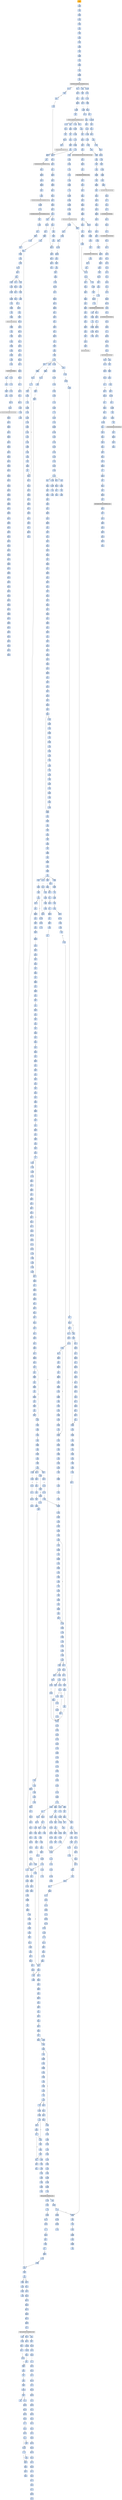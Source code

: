 strict digraph G {
	graph [bgcolor=transparent,
		name=G
	];
	node [color=lightsteelblue,
		fillcolor=lightsteelblue,
		shape=rectangle,
		style=filled
	];
	a0x00428001pusha_	[color=lightgrey,
		fillcolor=orange,
		label=pusha];
	a0x00428002call_0x0042800a	[label=call];
	a0x00428001pusha_ -> a0x00428002call_0x0042800a	[color="#000000"];
	a0x0042800apopl_ebp	[label=popl];
	a0x00428002call_0x0042800a -> a0x0042800apopl_ebp	[color="#000000"];
	a0x0042800bincl_ebp	[label=incl];
	a0x0042800apopl_ebp -> a0x0042800bincl_ebp	[color="#000000"];
	a0x0042800cpushl_ebp	[label=pushl];
	a0x0042800bincl_ebp -> a0x0042800cpushl_ebp	[color="#000000"];
	a0x0042800dret	[label=ret];
	a0x0042800cpushl_ebp -> a0x0042800dret	[color="#000000"];
	a0x00428008jmp_0x0042800e	[label=jmp];
	a0x0042800dret -> a0x00428008jmp_0x0042800e	[color="#000000"];
	a0x0042800ecall_0x00428014	[label=call];
	a0x00428008jmp_0x0042800e -> a0x0042800ecall_0x00428014	[color="#000000"];
	a0x00428014popl_ebp	[label=popl];
	a0x0042800ecall_0x00428014 -> a0x00428014popl_ebp	[color="#000000"];
	a0x00428015movl_0xffffffedUINT32_ebx	[label=movl];
	a0x00428014popl_ebp -> a0x00428015movl_0xffffffedUINT32_ebx	[color="#000000"];
	a0x0042801aaddl_ebp_ebx	[label=addl];
	a0x00428015movl_0xffffffedUINT32_ebx -> a0x0042801aaddl_ebp_ebx	[color="#000000"];
	a0x0042801csubl_0x28000UINT32_ebx	[label=subl];
	a0x0042801aaddl_ebp_ebx -> a0x0042801csubl_0x28000UINT32_ebx	[color="#000000"];
	a0x00428022cmpl_0x0UINT8_0x488ebp_	[label=cmpl];
	a0x0042801csubl_0x28000UINT32_ebx -> a0x00428022cmpl_0x0UINT8_0x488ebp_	[color="#000000"];
	a0x00428029movl_ebx_0x488ebp_	[label=movl];
	a0x00428022cmpl_0x0UINT8_0x488ebp_ -> a0x00428029movl_ebx_0x488ebp_	[color="#000000"];
	a0x0042802fjne_0x00428400	[label=jne];
	a0x00428029movl_ebx_0x488ebp_ -> a0x0042802fjne_0x00428400	[color="#000000"];
	a0x00428035leal_0x494ebp__eax	[label=leal];
	a0x0042802fjne_0x00428400 -> a0x00428035leal_0x494ebp__eax	[color="#000000",
		label=F];
	a0x0042803bpushl_eax	[label=pushl];
	a0x00428035leal_0x494ebp__eax -> a0x0042803bpushl_eax	[color="#000000"];
	a0x0042803ccall_0xfa9ebp_	[label=call];
	a0x0042803bpushl_eax -> a0x0042803ccall_0xfa9ebp_	[color="#000000"];
	GETMODULEHANDLEA_KERNEL32_DLL	[color=lightgrey,
		fillcolor=lightgrey,
		label="GETMODULEHANDLEA-KERNEL32-DLL"];
	a0x0042803ccall_0xfa9ebp_ -> GETMODULEHANDLEA_KERNEL32_DLL	[color="#000000"];
	a0x00428042movl_eax_0x48cebp_	[label=movl];
	GETMODULEHANDLEA_KERNEL32_DLL -> a0x00428042movl_eax_0x48cebp_	[color="#000000"];
	a0x00428287testl_eax_eax	[label=testl];
	GETMODULEHANDLEA_KERNEL32_DLL -> a0x00428287testl_eax_eax	[color="#000000"];
	a0x00418115cmpw_0x5a4dUINT16_eax_	[label=cmpw];
	GETMODULEHANDLEA_KERNEL32_DLL -> a0x00418115cmpw_0x5a4dUINT16_eax_	[color="#000000"];
	a0x00418292pushl_eax	[label=pushl];
	GETMODULEHANDLEA_KERNEL32_DLL -> a0x00418292pushl_eax	[color="#000000"];
	a0x00428048movl_eax_esi	[label=movl];
	a0x00428042movl_eax_0x48cebp_ -> a0x00428048movl_eax_esi	[color="#000000"];
	a0x0042804aleal_0x51ebp__edi	[label=leal];
	a0x00428048movl_eax_esi -> a0x0042804aleal_0x51ebp__edi	[color="#000000"];
	a0x0042804dpushl_edi	[label=pushl];
	a0x0042804aleal_0x51ebp__edi -> a0x0042804dpushl_edi	[color="#000000"];
	a0x0042804epushl_esi	[label=pushl];
	a0x0042804dpushl_edi -> a0x0042804epushl_esi	[color="#000000"];
	a0x0042804fcall_0xfa5ebp_	[label=call];
	a0x0042804epushl_esi -> a0x0042804fcall_0xfa5ebp_	[color="#000000"];
	GETPROCADDRESS_KERNEL32_DLL	[color=lightgrey,
		fillcolor=lightgrey,
		label="GETPROCADDRESS-KERNEL32-DLL"];
	a0x0042804fcall_0xfa5ebp_ -> GETPROCADDRESS_KERNEL32_DLL	[color="#000000"];
	a0x00428055stosl_eax_es_edi_	[label=stosl];
	GETPROCADDRESS_KERNEL32_DLL -> a0x00428055stosl_eax_es_edi_	[color="#000000"];
	a0x004282eetestl_eax_eax	[label=testl];
	GETPROCADDRESS_KERNEL32_DLL -> a0x004282eetestl_eax_eax	[color="#000000"];
	a0x00403b51testl_eax_eax	[label=testl];
	GETPROCADDRESS_KERNEL32_DLL -> a0x00403b51testl_eax_eax	[color="#000000"];
	a0x00413a8fmovl_eax_0x421578	[label=movl];
	GETPROCADDRESS_KERNEL32_DLL -> a0x00413a8fmovl_eax_0x421578	[color="#000000"];
	a0x00428056movb_0x0UINT8_al	[label=movb];
	a0x00428055stosl_eax_es_edi_ -> a0x00428056movb_0x0UINT8_al	[color="#000000"];
	a0x00428058scasb_es_edi__al	[label=scasb];
	a0x00428056movb_0x0UINT8_al -> a0x00428058scasb_es_edi__al	[color="#000000"];
	a0x00428059jne_0x00428058	[label=jne];
	a0x00428058scasb_es_edi__al -> a0x00428059jne_0x00428058	[color="#000000"];
	a0x0042805bcmpb_al_edi_	[label=cmpb];
	a0x00428059jne_0x00428058 -> a0x0042805bcmpb_al_edi_	[color="#000000",
		label=F];
	a0x0042805djne_0x0042804d	[label=jne];
	a0x0042805bcmpb_al_edi_ -> a0x0042805djne_0x0042804d	[color="#000000"];
	a0x0042805fleal_0x7aebp__eax	[label=leal];
	a0x0042805djne_0x0042804d -> a0x0042805fleal_0x7aebp__eax	[color="#000000",
		label=F];
	a0x00428062jmp_eax	[label=jmp];
	a0x0042805fleal_0x7aebp__eax -> a0x00428062jmp_eax	[color="#000000"];
	a0x0042808dmovl_0x595ebp__ebx	[label=movl];
	a0x00428062jmp_eax -> a0x0042808dmovl_0x595ebp__ebx	[color="#000000"];
	a0x00428093orl_ebx_ebx	[label=orl];
	a0x0042808dmovl_0x595ebp__ebx -> a0x00428093orl_ebx_ebx	[color="#000000"];
	a0x00428095je_0x004280a1	[label=je];
	a0x00428093orl_ebx_ebx -> a0x00428095je_0x004280a1	[color="#000000"];
	a0x004280a1leal_0x5c5ebp__esi	[label=leal];
	a0x00428095je_0x004280a1 -> a0x004280a1leal_0x5c5ebp__esi	[color="#000000",
		label=T];
	a0x004280a7cmpl_0x0UINT8_esi_	[label=cmpl];
	a0x004280a1leal_0x5c5ebp__esi -> a0x004280a7cmpl_0x0UINT8_esi_	[color="#000000"];
	a0x004280aaje_0x004281ba	[label=je];
	a0x004280a7cmpl_0x0UINT8_esi_ -> a0x004280aaje_0x004281ba	[color="#000000"];
	a0x004280b0pushl_0x4UINT8	[label=pushl];
	a0x004280aaje_0x004281ba -> a0x004280b0pushl_0x4UINT8	[color="#000000",
		label=F];
	a0x004280b2pushl_0x1000UINT32	[label=pushl];
	a0x004280b0pushl_0x4UINT8 -> a0x004280b2pushl_0x1000UINT32	[color="#000000"];
	a0x004280b7pushl_0x1800UINT32	[label=pushl];
	a0x004280b2pushl_0x1000UINT32 -> a0x004280b7pushl_0x1800UINT32	[color="#000000"];
	a0x004280bcpushl_0x0UINT8	[label=pushl];
	a0x004280b7pushl_0x1800UINT32 -> a0x004280bcpushl_0x0UINT8	[color="#000000"];
	a0x004280becall_0x51ebp_	[label=call];
	a0x004280bcpushl_0x0UINT8 -> a0x004280becall_0x51ebp_	[color="#000000"];
	VIRTUALALLOC_KERNEL32_DLL	[color=lightgrey,
		fillcolor=lightgrey,
		label="VIRTUALALLOC-KERNEL32-DLL"];
	a0x004280becall_0x51ebp_ -> VIRTUALALLOC_KERNEL32_DLL	[color="#000000"];
	a0x004280c1movl_eax_0x148ebp_	[label=movl];
	VIRTUALALLOC_KERNEL32_DLL -> a0x004280c1movl_eax_0x148ebp_	[color="#000000"];
	a0x004280e2movl_eax_0x144ebp_	[label=movl];
	VIRTUALALLOC_KERNEL32_DLL -> a0x004280e2movl_eax_0x144ebp_	[color="#000000"];
	a0x004280c7movl_0x4esi__eax	[label=movl];
	a0x004280c1movl_eax_0x148ebp_ -> a0x004280c7movl_0x4esi__eax	[color="#000000"];
	a0x004280caaddl_0x10eUINT32_eax	[label=addl];
	a0x004280c7movl_0x4esi__eax -> a0x004280caaddl_0x10eUINT32_eax	[color="#000000"];
	a0x004280cfje_0x0042818c	[label=je];
	a0x004280caaddl_0x10eUINT32_eax -> a0x004280cfje_0x0042818c	[color="#000000"];
	a0x004280d5pushl_0x4UINT8	[label=pushl];
	a0x004280cfje_0x0042818c -> a0x004280d5pushl_0x4UINT8	[color="#000000",
		label=F];
	a0x004280d7pushl_0x1000UINT32	[label=pushl];
	a0x004280d5pushl_0x4UINT8 -> a0x004280d7pushl_0x1000UINT32	[color="#000000"];
	a0x004280dcpushl_eax	[label=pushl];
	a0x004280d7pushl_0x1000UINT32 -> a0x004280dcpushl_eax	[color="#000000"];
	a0x004280ddpushl_0x0UINT8	[label=pushl];
	a0x004280dcpushl_eax -> a0x004280ddpushl_0x0UINT8	[color="#000000"];
	a0x004280dfcall_0x51ebp_	[label=call];
	a0x004280ddpushl_0x0UINT8 -> a0x004280dfcall_0x51ebp_	[color="#000000"];
	a0x004280e8pushl_esi	[label=pushl];
	a0x004280e2movl_eax_0x144ebp_ -> a0x004280e8pushl_esi	[color="#000000"];
	a0x004280e9movl_esi__ebx	[label=movl];
	a0x004280e8pushl_esi -> a0x004280e9movl_esi__ebx	[color="#000000"];
	a0x004280ebaddl_0x488ebp__ebx	[label=addl];
	a0x004280e9movl_esi__ebx -> a0x004280ebaddl_0x488ebp__ebx	[color="#000000"];
	a0x004280f1pushl_0x148ebp_	[label=pushl];
	a0x004280ebaddl_0x488ebp__ebx -> a0x004280f1pushl_0x148ebp_	[color="#000000"];
	a0x004280f7pushl_0x4esi_	[label=pushl];
	a0x004280f1pushl_0x148ebp_ -> a0x004280f7pushl_0x4esi_	[color="#000000"];
	a0x004280fapushl_eax	[label=pushl];
	a0x004280f7pushl_0x4esi_ -> a0x004280fapushl_eax	[color="#000000"];
	a0x004280fbpushl_ebx	[label=pushl];
	a0x004280fapushl_eax -> a0x004280fbpushl_ebx	[color="#000000"];
	a0x004280fccall_0x004286c8	[label=call];
	a0x004280fbpushl_ebx -> a0x004280fccall_0x004286c8	[color="#000000"];
	a0x004286c8movl_0x10esp__eax	[label=movl];
	a0x004280fccall_0x004286c8 -> a0x004286c8movl_0x10esp__eax	[color="#000000"];
	a0x004286ccsubl_0x354UINT32_esp	[label=subl];
	a0x004286c8movl_0x10esp__eax -> a0x004286ccsubl_0x354UINT32_esp	[color="#000000"];
	a0x004286d2leal_0x4esp__ecx	[label=leal];
	a0x004286ccsubl_0x354UINT32_esp -> a0x004286d2leal_0x4esp__ecx	[color="#000000"];
	a0x004286d6pushl_eax	[label=pushl];
	a0x004286d2leal_0x4esp__ecx -> a0x004286d6pushl_eax	[color="#000000"];
	a0x004286d7call_0x00428a84	[label=call];
	a0x004286d6pushl_eax -> a0x004286d7call_0x00428a84	[color="#000000"];
	a0x00428a84pushl_ebx	[label=pushl];
	a0x004286d7call_0x00428a84 -> a0x00428a84pushl_ebx	[color="#000000"];
	a0x00428a85pushl_esi	[label=pushl];
	a0x00428a84pushl_ebx -> a0x00428a85pushl_esi	[color="#000000"];
	a0x00428a86pushl_edi	[label=pushl];
	a0x00428a85pushl_esi -> a0x00428a86pushl_edi	[color="#000000"];
	a0x00428a87movl_ecx_edi	[label=movl];
	a0x00428a86pushl_edi -> a0x00428a87movl_ecx_edi	[color="#000000"];
	a0x00428a89xorl_edx_edx	[label=xorl];
	a0x00428a87movl_ecx_edi -> a0x00428a89xorl_edx_edx	[color="#000000"];
	a0x00428a8bxorl_eax_eax	[label=xorl];
	a0x00428a89xorl_edx_edx -> a0x00428a8bxorl_eax_eax	[color="#000000"];
	a0x00428a8dleal_0x268edi__esi	[label=leal];
	a0x00428a8bxorl_eax_eax -> a0x00428a8dleal_0x268edi__esi	[color="#000000"];
	a0x00428a93movl_edx_esi_	[label=movl];
	a0x00428a8dleal_0x268edi__esi -> a0x00428a93movl_edx_esi_	[color="#000000"];
	a0x00428a95pushl_esi	[label=pushl];
	a0x00428a93movl_edx_esi_ -> a0x00428a95pushl_esi	[color="#000000"];
	a0x00428a96call_0x00428cf2	[label=call];
	a0x00428a95pushl_esi -> a0x00428a96call_0x00428cf2	[color="#000000"];
	a0x00428cf2call_0x00428cf8	[label=call];
	a0x00428a96call_0x00428cf2 -> a0x00428cf2call_0x00428cf8	[color="#000000"];
	a0x00428cf8popl_esi	[label=popl];
	a0x00428cf2call_0x00428cf8 -> a0x00428cf8popl_esi	[color="#000000"];
	a0x00428cf9subl_0x46ca5fUINT32_esi	[label=subl];
	a0x00428cf8popl_esi -> a0x00428cf9subl_0x46ca5fUINT32_esi	[color="#000000"];
	a0x00428cffret	[label=ret];
	a0x00428cf9subl_0x46ca5fUINT32_esi -> a0x00428cffret	[color="#000000"];
	a0x00428a9bmovb_0x46c4d2eaxesi__cl	[label=movb];
	a0x00428cffret -> a0x00428a9bmovb_0x46c4d2eaxesi__cl	[color="#000000"];
	a0x00428e18movb_0x46c4d2ebpesi__dl	[label=movb];
	a0x00428cffret -> a0x00428e18movb_0x46c4d2ebpesi__dl	[color="#000000"];
	a0x00428d85movb_0x46c4b6eaxesi__bl	[label=movb];
	a0x00428cffret -> a0x00428d85movb_0x46c4b6eaxesi__bl	[color="#000000"];
	a0x00428defmovb_0x46c49aeaxesi__cl	[label=movb];
	a0x00428cffret -> a0x00428defmovb_0x46c49aeaxesi__cl	[color="#000000"];
	a0x00428aa2popl_esi	[label=popl];
	a0x00428a9bmovb_0x46c4d2eaxesi__cl -> a0x00428aa2popl_esi	[color="#000000"];
	a0x00428aa3movl_0x1UINT32_ebx	[label=movl];
	a0x00428aa2popl_esi -> a0x00428aa3movl_0x1UINT32_ebx	[color="#000000"];
	a0x00428aa8addl_0x4UINT8_esi	[label=addl];
	a0x00428aa3movl_0x1UINT32_ebx -> a0x00428aa8addl_0x4UINT8_esi	[color="#000000"];
	a0x00428aabshll_cl_ebx	[label=shll];
	a0x00428aa8addl_0x4UINT8_esi -> a0x00428aabshll_cl_ebx	[color="#000000"];
	a0x00428aadaddl_ebx_edx	[label=addl];
	a0x00428aabshll_cl_ebx -> a0x00428aadaddl_ebx_edx	[color="#000000"];
	a0x00428aafincl_eax	[label=incl];
	a0x00428aadaddl_ebx_edx -> a0x00428aafincl_eax	[color="#000000"];
	a0x00428ab0cmpl_0x3aUINT8_eax	[label=cmpl];
	a0x00428aafincl_eax -> a0x00428ab0cmpl_0x3aUINT8_eax	[color="#000000"];
	a0x00428ab3jb_0x00428a93	[label=jb];
	a0x00428ab0cmpl_0x3aUINT8_eax -> a0x00428ab3jb_0x00428a93	[color="#000000"];
	a0x00428ab5movl_0x10esp__eax	[label=movl];
	a0x00428ab3jb_0x00428a93 -> a0x00428ab5movl_0x10esp__eax	[color="#000000",
		label=F];
	a0x00428ab9leal_0x10edi__ecx	[label=leal];
	a0x00428ab5movl_0x10esp__eax -> a0x00428ab9leal_0x10edi__ecx	[color="#000000"];
	a0x00428abcpushl_eax	[label=pushl];
	a0x00428ab9leal_0x10edi__ecx -> a0x00428abcpushl_eax	[color="#000000"];
	a0x00428abdpushl_0x2d1UINT32	[label=pushl];
	a0x00428abcpushl_eax -> a0x00428abdpushl_0x2d1UINT32	[color="#000000"];
	a0x00428ac2call_0x0042880f	[label=call];
	a0x00428abdpushl_0x2d1UINT32 -> a0x00428ac2call_0x0042880f	[color="#000000"];
	a0x0042880fmovl_0x4esp__eax	[label=movl];
	a0x00428ac2call_0x0042880f -> a0x0042880fmovl_0x4esp__eax	[color="#000000"];
	a0x00428813movl_0x8esp__edx	[label=movl];
	a0x0042880fmovl_0x4esp__eax -> a0x00428813movl_0x8esp__edx	[color="#000000"];
	a0x00428817movl_eax_0x84ecx_	[label=movl];
	a0x00428813movl_0x8esp__edx -> a0x00428817movl_eax_0x84ecx_	[color="#000000"];
	a0x0042881dmovl_edx_0x88ecx_	[label=movl];
	a0x00428817movl_eax_0x84ecx_ -> a0x0042881dmovl_edx_0x88ecx_	[color="#000000"];
	a0x00428823leal_edxeax4__eax	[label=leal];
	a0x0042881dmovl_edx_0x88ecx_ -> a0x00428823leal_edxeax4__eax	[color="#000000"];
	a0x00428826movl_eax_0x8cecx_	[label=movl];
	a0x00428823leal_edxeax4__eax -> a0x00428826movl_eax_0x8cecx_	[color="#000000"];
	a0x0042882caddl_0x100UINT32_eax	[label=addl];
	a0x00428826movl_eax_0x8cecx_ -> a0x0042882caddl_0x100UINT32_eax	[color="#000000"];
	a0x00428831ret_0x8UINT16	[label=ret];
	a0x0042882caddl_0x100UINT32_eax -> a0x00428831ret_0x8UINT16	[color="#000000"];
	a0x00428ac7pushl_eax	[label=pushl];
	a0x00428831ret_0x8UINT16 -> a0x00428ac7pushl_eax	[color="#000000"];
	a0x00428ad5pushl_eax	[label=pushl];
	a0x00428831ret_0x8UINT16 -> a0x00428ad5pushl_eax	[color="#000000"];
	a0x00428ae3pushl_eax	[label=pushl];
	a0x00428831ret_0x8UINT16 -> a0x00428ae3pushl_eax	[color="#000000"];
	a0x00428af1movl_eax_0x260edi_	[label=movl];
	a0x00428831ret_0x8UINT16 -> a0x00428af1movl_eax_0x260edi_	[color="#000000"];
	a0x00428ac8pushl_0x1cUINT8	[label=pushl];
	a0x00428ac7pushl_eax -> a0x00428ac8pushl_0x1cUINT8	[color="#000000"];
	a0x00428acaleal_0xa0edi__ecx	[label=leal];
	a0x00428ac8pushl_0x1cUINT8 -> a0x00428acaleal_0xa0edi__ecx	[color="#000000"];
	a0x00428ad0call_0x0042880f	[label=call];
	a0x00428acaleal_0xa0edi__ecx -> a0x00428ad0call_0x0042880f	[color="#000000"];
	a0x00428ad6pushl_0x8UINT8	[label=pushl];
	a0x00428ad5pushl_eax -> a0x00428ad6pushl_0x8UINT8	[color="#000000"];
	a0x00428ad8leal_0x130edi__ecx	[label=leal];
	a0x00428ad6pushl_0x8UINT8 -> a0x00428ad8leal_0x130edi__ecx	[color="#000000"];
	a0x00428adecall_0x0042880f	[label=call];
	a0x00428ad8leal_0x130edi__ecx -> a0x00428adecall_0x0042880f	[color="#000000"];
	a0x00428ae4pushl_0x13UINT8	[label=pushl];
	a0x00428ae3pushl_eax -> a0x00428ae4pushl_0x13UINT8	[color="#000000"];
	a0x00428ae6leal_0x1c0edi__ecx	[label=leal];
	a0x00428ae4pushl_0x13UINT8 -> a0x00428ae6leal_0x1c0edi__ecx	[color="#000000"];
	a0x00428aeccall_0x0042880f	[label=call];
	a0x00428ae6leal_0x1c0edi__ecx -> a0x00428aeccall_0x0042880f	[color="#000000"];
	a0x00428af7popl_edi	[label=popl];
	a0x00428af1movl_eax_0x260edi_ -> a0x00428af7popl_edi	[color="#000000"];
	a0x00428af8popl_esi	[label=popl];
	a0x00428af7popl_edi -> a0x00428af8popl_esi	[color="#000000"];
	a0x00428af9addl_0x2f5UINT32_eax	[label=addl];
	a0x00428af8popl_esi -> a0x00428af9addl_0x2f5UINT32_eax	[color="#000000"];
	a0x00428afepopl_ebx	[label=popl];
	a0x00428af9addl_0x2f5UINT32_eax -> a0x00428afepopl_ebx	[color="#000000"];
	a0x00428affret_0x4UINT16	[label=ret];
	a0x00428afepopl_ebx -> a0x00428affret_0x4UINT16	[color="#000000"];
	a0x004286dcmovl_0x35cesp__ecx	[label=movl];
	a0x00428affret_0x4UINT16 -> a0x004286dcmovl_0x35cesp__ecx	[color="#000000"];
	a0x004286e3movl_0x358esp__edx	[label=movl];
	a0x004286dcmovl_0x35cesp__ecx -> a0x004286e3movl_0x358esp__edx	[color="#000000"];
	a0x004286eapushl_ecx	[label=pushl];
	a0x004286e3movl_0x358esp__edx -> a0x004286eapushl_ecx	[color="#000000"];
	a0x004286ebpushl_edx	[label=pushl];
	a0x004286eapushl_ecx -> a0x004286ebpushl_edx	[color="#000000"];
	a0x004286ecleal_0xcesp__ecx	[label=leal];
	a0x004286ebpushl_edx -> a0x004286ecleal_0xcesp__ecx	[color="#000000"];
	a0x004286f0call_0x00428b02	[label=call];
	a0x004286ecleal_0xcesp__ecx -> a0x004286f0call_0x00428b02	[color="#000000"];
	a0x00428b02movl_0x8esp__eax	[label=movl];
	a0x004286f0call_0x00428b02 -> a0x00428b02movl_0x8esp__eax	[color="#000000"];
	a0x00428b06movl_ecx_edx	[label=movl];
	a0x00428b02movl_0x8esp__eax -> a0x00428b06movl_ecx_edx	[color="#000000"];
	a0x00428b08movl_0x4esp__ecx	[label=movl];
	a0x00428b06movl_ecx_edx -> a0x00428b08movl_0x4esp__ecx	[color="#000000"];
	a0x00428b0cpushl_edi	[label=pushl];
	a0x00428b08movl_0x4esp__ecx -> a0x00428b0cpushl_edi	[color="#000000"];
	a0x00428b0dmovl_eax_edx_	[label=movl];
	a0x00428b0cpushl_edi -> a0x00428b0dmovl_eax_edx_	[color="#000000"];
	a0x00428b0fleal_0x4edx__eax	[label=leal];
	a0x00428b0dmovl_eax_edx_ -> a0x00428b0fleal_0x4edx__eax	[color="#000000"];
	a0x00428b12movl_ecx_eax_	[label=movl];
	a0x00428b0fleal_0x4edx__eax -> a0x00428b12movl_ecx_eax_	[color="#000000"];
	a0x00428b14movl_0x20UINT32_0x4eax_	[label=movl];
	a0x00428b12movl_ecx_eax_ -> a0x00428b14movl_0x20UINT32_0x4eax_	[color="#000000"];
	a0x00428b1bmovl_eax_0x10edx_	[label=movl];
	a0x00428b14movl_0x20UINT32_0x4eax_ -> a0x00428b1bmovl_eax_0x10edx_	[color="#000000"];
	a0x00428b1emovl_eax_0xa0edx_	[label=movl];
	a0x00428b1bmovl_eax_0x10edx_ -> a0x00428b1emovl_eax_0xa0edx_	[color="#000000"];
	a0x00428b24movl_eax_0x130edx_	[label=movl];
	a0x00428b1emovl_eax_0xa0edx_ -> a0x00428b24movl_eax_0x130edx_	[color="#000000"];
	a0x00428b2amovl_eax_0x1c0edx_	[label=movl];
	a0x00428b24movl_eax_0x130edx_ -> a0x00428b2amovl_eax_0x1c0edx_	[color="#000000"];
	a0x00428b30xorl_eax_eax	[label=xorl];
	a0x00428b2amovl_eax_0x1c0edx_ -> a0x00428b30xorl_eax_eax	[color="#000000"];
	a0x00428b32movl_0xbdUINT32_ecx	[label=movl];
	a0x00428b30xorl_eax_eax -> a0x00428b32movl_0xbdUINT32_ecx	[color="#000000"];
	a0x00428b37movl_eax_0x250edx_	[label=movl];
	a0x00428b32movl_0xbdUINT32_ecx -> a0x00428b37movl_eax_0x250edx_	[color="#000000"];
	a0x00428b3dmovl_eax_0x254edx_	[label=movl];
	a0x00428b37movl_eax_0x250edx_ -> a0x00428b3dmovl_eax_0x254edx_	[color="#000000"];
	a0x00428b43movl_eax_0x258edx_	[label=movl];
	a0x00428b3dmovl_eax_0x254edx_ -> a0x00428b43movl_eax_0x258edx_	[color="#000000"];
	a0x00428b49movl_0x260edx__edi	[label=movl];
	a0x00428b43movl_eax_0x258edx_ -> a0x00428b49movl_0x260edx__edi	[color="#000000"];
	a0x00428b4fmovl_eax_0x25cedx_	[label=movl];
	a0x00428b49movl_0x260edx__edi -> a0x00428b4fmovl_eax_0x25cedx_	[color="#000000"];
	a0x00428b55repz_stosl_eax_es_edi_	[label=repz];
	a0x00428b4fmovl_eax_0x25cedx_ -> a0x00428b55repz_stosl_eax_es_edi_	[color="#000000"];
	a0x00428b57movl_edx_ecx	[label=movl];
	a0x00428b55repz_stosl_eax_es_edi_ -> a0x00428b57movl_edx_ecx	[color="#000000"];
	a0x00428b59stosb_al_es_edi_	[label=stosb];
	a0x00428b57movl_edx_ecx -> a0x00428b59stosb_al_es_edi_	[color="#000000"];
	a0x00428b5acall_0x00428b63	[label=call];
	a0x00428b59stosb_al_es_edi_ -> a0x00428b5acall_0x00428b63	[color="#000000"];
	a0x00428b63subl_0x30cUINT32_esp	[label=subl];
	a0x00428b5acall_0x00428b63 -> a0x00428b63subl_0x30cUINT32_esp	[color="#000000"];
	a0x00428b69pushl_ebx	[label=pushl];
	a0x00428b63subl_0x30cUINT32_esp -> a0x00428b69pushl_ebx	[color="#000000"];
	a0x00428b6amovl_ecx_ebx	[label=movl];
	a0x00428b69pushl_ebx -> a0x00428b6amovl_ecx_ebx	[color="#000000"];
	a0x00428b6cpushl_ebp	[label=pushl];
	a0x00428b6amovl_ecx_ebx -> a0x00428b6cpushl_ebp	[color="#000000"];
	a0x00428b6dpushl_esi	[label=pushl];
	a0x00428b6cpushl_ebp -> a0x00428b6dpushl_esi	[color="#000000"];
	a0x00428b6eleal_0x4ebx__ebp	[label=leal];
	a0x00428b6dpushl_esi -> a0x00428b6eleal_0x4ebx__ebp	[color="#000000"];
	a0x00428b71pushl_edi	[label=pushl];
	a0x00428b6eleal_0x4ebx__ebp -> a0x00428b71pushl_edi	[color="#000000"];
	a0x00428b72pushl_0x1UINT8	[label=pushl];
	a0x00428b71pushl_edi -> a0x00428b72pushl_0x1UINT8	[color="#000000"];
	a0x00428b74movl_ebp_ecx	[label=movl];
	a0x00428b72pushl_0x1UINT8 -> a0x00428b74movl_ebp_ecx	[color="#000000"];
	a0x00428b76call_0x004287a4	[label=call];
	a0x00428b74movl_ebp_ecx -> a0x00428b76call_0x004287a4	[color="#000000"];
	a0x004287a4pushl_ecx	[label=pushl];
	a0x00428b76call_0x004287a4 -> a0x004287a4pushl_ecx	[color="#000000"];
	a0x004287a5movl_ecx_edx	[label=movl];
	a0x004287a4pushl_ecx -> a0x004287a5movl_ecx_edx	[color="#000000"];
	a0x004287a7pushl_esi	[label=pushl];
	a0x004287a5movl_ecx_edx -> a0x004287a7pushl_esi	[color="#000000"];
	a0x004287a8movl_0x8UINT32_ecx	[label=movl];
	a0x004287a7pushl_esi -> a0x004287a8movl_0x8UINT32_ecx	[color="#000000"];
	a0x004287adpushl_edi	[label=pushl];
	a0x004287a8movl_0x8UINT32_ecx -> a0x004287adpushl_edi	[color="#000000"];
	a0x004287aecmpl_ecx_0x4edx_	[label=cmpl];
	a0x004287adpushl_edi -> a0x004287aecmpl_ecx_0x4edx_	[color="#000000"];
	a0x004287b1jb_0x004287e8	[label=jb];
	a0x004287aecmpl_ecx_0x4edx_ -> a0x004287b1jb_0x004287e8	[color="#000000"];
	a0x004287b3pushl_ebx	[label=pushl];
	a0x004287b1jb_0x004287e8 -> a0x004287b3pushl_ebx	[color="#000000",
		label=F];
	a0x004287e8movl_0x4edx__esi	[label=movl];
	a0x004287b1jb_0x004287e8 -> a0x004287e8movl_0x4edx__esi	[color="#000000",
		label=T];
	a0x004287b4movl_0xfffffff8UINT32_esi	[label=movl];
	a0x004287b3pushl_ebx -> a0x004287b4movl_0xfffffff8UINT32_esi	[color="#000000"];
	a0x004287b9movl_edx__eax	[label=movl];
	a0x004287b4movl_0xfffffff8UINT32_esi -> a0x004287b9movl_edx__eax	[color="#000000"];
	a0x004287bbmovb_eax__bl	[label=movb];
	a0x004287b9movl_edx__eax -> a0x004287bbmovb_eax__bl	[color="#000000"];
	a0x004287bdincl_eax	[label=incl];
	a0x004287bbmovb_eax__bl -> a0x004287bdincl_eax	[color="#000000"];
	a0x004287bemovb_bl_0xcesp_	[label=movb];
	a0x004287bdincl_eax -> a0x004287bemovb_bl_0xcesp_	[color="#000000"];
	a0x004287c2movl_eax_edx_	[label=movl];
	a0x004287bemovb_bl_0xcesp_ -> a0x004287c2movl_eax_edx_	[color="#000000"];
	a0x004287c4movl_0x8edx__eax	[label=movl];
	a0x004287c2movl_eax_edx_ -> a0x004287c4movl_0x8edx__eax	[color="#000000"];
	a0x004287c7movl_0xcesp__edi	[label=movl];
	a0x004287c4movl_0x8edx__eax -> a0x004287c7movl_0xcesp__edi	[color="#000000"];
	a0x004287cbshll_0x8UINT8_eax	[label=shll];
	a0x004287c7movl_0xcesp__edi -> a0x004287cbshll_0x8UINT8_eax	[color="#000000"];
	a0x004287ceandl_0xffUINT32_edi	[label=andl];
	a0x004287cbshll_0x8UINT8_eax -> a0x004287ceandl_0xffUINT32_edi	[color="#000000"];
	a0x004287d4orl_edi_eax	[label=orl];
	a0x004287ceandl_0xffUINT32_edi -> a0x004287d4orl_edi_eax	[color="#000000"];
	a0x004287d6movl_0x4edx__edi	[label=movl];
	a0x004287d4orl_edi_eax -> a0x004287d6movl_0x4edx__edi	[color="#000000"];
	a0x004287d9addl_esi_edi	[label=addl];
	a0x004287d6movl_0x4edx__edi -> a0x004287d9addl_esi_edi	[color="#000000"];
	a0x004287dbmovl_eax_0x8edx_	[label=movl];
	a0x004287d9addl_esi_edi -> a0x004287dbmovl_eax_0x8edx_	[color="#000000"];
	a0x004287demovl_edi_eax	[label=movl];
	a0x004287dbmovl_eax_0x8edx_ -> a0x004287demovl_edi_eax	[color="#000000"];
	a0x004287e0movl_edi_0x4edx_	[label=movl];
	a0x004287demovl_edi_eax -> a0x004287e0movl_edi_0x4edx_	[color="#000000"];
	a0x004287e3cmpl_ecx_eax	[label=cmpl];
	a0x004287e0movl_edi_0x4edx_ -> a0x004287e3cmpl_ecx_eax	[color="#000000"];
	a0x004287e5jae_0x004287b9	[label=jae];
	a0x004287e3cmpl_ecx_eax -> a0x004287e5jae_0x004287b9	[color="#000000"];
	a0x004287e7popl_ebx	[label=popl];
	a0x004287e5jae_0x004287b9 -> a0x004287e7popl_ebx	[color="#000000",
		label=F];
	a0x004287e7popl_ebx -> a0x004287e8movl_0x4edx__esi	[color="#000000"];
	a0x004287ebmovl_0x8edx__eax	[label=movl];
	a0x004287e8movl_0x4edx__esi -> a0x004287ebmovl_0x8edx__eax	[color="#000000"];
	a0x004287eemovl_0x10esp__edi	[label=movl];
	a0x004287ebmovl_0x8edx__eax -> a0x004287eemovl_0x10esp__edi	[color="#000000"];
	a0x004287f2subl_esi_ecx	[label=subl];
	a0x004287eemovl_0x10esp__edi -> a0x004287f2subl_esi_ecx	[color="#000000"];
	a0x004287f4shrl_cl_eax	[label=shrl];
	a0x004287f2subl_esi_ecx -> a0x004287f4shrl_cl_eax	[color="#000000"];
	a0x004287f6movl_0x18UINT32_ecx	[label=movl];
	a0x004287f4shrl_cl_eax -> a0x004287f6movl_0x18UINT32_ecx	[color="#000000"];
	a0x004287fbsubl_edi_ecx	[label=subl];
	a0x004287f6movl_0x18UINT32_ecx -> a0x004287fbsubl_edi_ecx	[color="#000000"];
	a0x004287fdandl_0xffffffUINT32_eax	[label=andl];
	a0x004287fbsubl_edi_ecx -> a0x004287fdandl_0xffffffUINT32_eax	[color="#000000"];
	a0x00428802shrl_cl_eax	[label=shrl];
	a0x004287fdandl_0xffffffUINT32_eax -> a0x00428802shrl_cl_eax	[color="#000000"];
	a0x00428804addl_edi_esi	[label=addl];
	a0x00428802shrl_cl_eax -> a0x00428804addl_edi_esi	[color="#000000"];
	a0x00428806popl_edi	[label=popl];
	a0x00428804addl_edi_esi -> a0x00428806popl_edi	[color="#000000"];
	a0x00428807movl_esi_0x4edx_	[label=movl];
	a0x00428806popl_edi -> a0x00428807movl_esi_0x4edx_	[color="#000000"];
	a0x0042880apopl_esi	[label=popl];
	a0x00428807movl_esi_0x4edx_ -> a0x0042880apopl_esi	[color="#000000"];
	a0x0042880bpopl_ecx	[label=popl];
	a0x0042880apopl_esi -> a0x0042880bpopl_ecx	[color="#000000"];
	a0x0042880cret_0x4UINT16	[label=ret];
	a0x0042880bpopl_ecx -> a0x0042880cret_0x4UINT16	[color="#000000"];
	a0x00428b7btestl_eax_eax	[label=testl];
	a0x0042880cret_0x4UINT16 -> a0x00428b7btestl_eax_eax	[color="#000000"];
	a0x00428b98movb_al_0x10espesi_	[label=movb];
	a0x0042880cret_0x4UINT16 -> a0x00428b98movb_al_0x10espesi_	[color="#000000"];
	a0x00428bf1addl_0x3UINT8_eax	[label=addl];
	a0x0042880cret_0x4UINT16 -> a0x00428bf1addl_0x3UINT8_eax	[color="#000000"];
	a0x00428c1eaddl_0x3UINT8_eax	[label=addl];
	a0x0042880cret_0x4UINT16 -> a0x00428c1eaddl_0x3UINT8_eax	[color="#000000"];
	a0x00428c2caddl_0xbUINT8_eax	[label=addl];
	a0x0042880cret_0x4UINT16 -> a0x00428c2caddl_0xbUINT8_eax	[color="#000000"];
	a0x00428b7djne_0x00428b8d	[label=jne];
	a0x00428b7btestl_eax_eax -> a0x00428b7djne_0x00428b8d	[color="#000000"];
	a0x00428b7fmovl_0x260ebx__edi	[label=movl];
	a0x00428b7djne_0x00428b8d -> a0x00428b7fmovl_0x260ebx__edi	[color="#000000",
		label=F];
	a0x00428b8dxorl_esi_esi	[label=xorl];
	a0x00428b7djne_0x00428b8d -> a0x00428b8dxorl_esi_esi	[color="#000000",
		label=T];
	a0x00428b85movl_0xbdUINT32_ecx	[label=movl];
	a0x00428b7fmovl_0x260ebx__edi -> a0x00428b85movl_0xbdUINT32_ecx	[color="#000000"];
	a0x00428b8arepz_stosl_eax_es_edi_	[label=repz];
	a0x00428b85movl_0xbdUINT32_ecx -> a0x00428b8arepz_stosl_eax_es_edi_	[color="#000000"];
	a0x00428b8cstosb_al_es_edi_	[label=stosb];
	a0x00428b8arepz_stosl_eax_es_edi_ -> a0x00428b8cstosb_al_es_edi_	[color="#000000"];
	a0x00428b8cstosb_al_es_edi_ -> a0x00428b8dxorl_esi_esi	[color="#000000"];
	a0x00428b8fpushl_0x4UINT8	[label=pushl];
	a0x00428b8dxorl_esi_esi -> a0x00428b8fpushl_0x4UINT8	[color="#000000"];
	a0x00428b91movl_ebp_ecx	[label=movl];
	a0x00428b8fpushl_0x4UINT8 -> a0x00428b91movl_ebp_ecx	[color="#000000"];
	a0x00428b93call_0x004287a4	[label=call];
	a0x00428b91movl_ebp_ecx -> a0x00428b93call_0x004287a4	[color="#000000"];
	a0x00428b9cincl_esi	[label=incl];
	a0x00428b98movb_al_0x10espesi_ -> a0x00428b9cincl_esi	[color="#000000"];
	a0x00428b9dcmpl_0x13UINT8_esi	[label=cmpl];
	a0x00428b9cincl_esi -> a0x00428b9dcmpl_0x13UINT8_esi	[color="#000000"];
	a0x00428ba0jb_0x00428b8f	[label=jb];
	a0x00428b9dcmpl_0x13UINT8_esi -> a0x00428ba0jb_0x00428b8f	[color="#000000"];
	a0x00428ba0jb_0x00428b8f -> a0x00428b8fpushl_0x4UINT8	[color="#000000",
		label=T];
	a0x00428ba2leal_0x1c0ebx__edi	[label=leal];
	a0x00428ba0jb_0x00428b8f -> a0x00428ba2leal_0x1c0ebx__edi	[color="#000000",
		label=F];
	a0x00428ba8leal_0x10esp__eax	[label=leal];
	a0x00428ba2leal_0x1c0ebx__edi -> a0x00428ba8leal_0x10esp__eax	[color="#000000"];
	a0x00428bacpushl_eax	[label=pushl];
	a0x00428ba8leal_0x10esp__eax -> a0x00428bacpushl_eax	[color="#000000"];
	a0x00428badmovl_edi_ecx	[label=movl];
	a0x00428bacpushl_eax -> a0x00428badmovl_edi_ecx	[color="#000000"];
	a0x00428bafcall_0x00428834	[label=call];
	a0x00428badmovl_edi_ecx -> a0x00428bafcall_0x00428834	[color="#000000"];
	a0x00428834subl_0x98UINT32_esp	[label=subl];
	a0x00428bafcall_0x00428834 -> a0x00428834subl_0x98UINT32_esp	[color="#000000"];
	a0x0042883apushl_ebx	[label=pushl];
	a0x00428834subl_0x98UINT32_esp -> a0x0042883apushl_ebx	[color="#000000"];
	a0x0042883bpushl_ebp	[label=pushl];
	a0x0042883apushl_ebx -> a0x0042883bpushl_ebp	[color="#000000"];
	a0x0042883cpushl_esi	[label=pushl];
	a0x0042883bpushl_ebp -> a0x0042883cpushl_esi	[color="#000000"];
	a0x0042883dmovl_ecx_edx	[label=movl];
	a0x0042883cpushl_esi -> a0x0042883dmovl_ecx_edx	[color="#000000"];
	a0x0042883fpushl_edi	[label=pushl];
	a0x0042883dmovl_ecx_edx -> a0x0042883fpushl_edi	[color="#000000"];
	a0x00428840movl_0xfUINT32_ecx	[label=movl];
	a0x0042883fpushl_edi -> a0x00428840movl_0xfUINT32_ecx	[color="#000000"];
	a0x00428845movl_0x84edx__ebp	[label=movl];
	a0x00428840movl_0xfUINT32_ecx -> a0x00428845movl_0x84edx__ebp	[color="#000000"];
	a0x0042884bxorl_eax_eax	[label=xorl];
	a0x00428845movl_0x84edx__ebp -> a0x0042884bxorl_eax_eax	[color="#000000"];
	a0x0042884dleal_0x2cesp__edi	[label=leal];
	a0x0042884bxorl_eax_eax -> a0x0042884dleal_0x2cesp__edi	[color="#000000"];
	a0x00428851xorl_esi_esi	[label=xorl];
	a0x0042884dleal_0x2cesp__edi -> a0x00428851xorl_esi_esi	[color="#000000"];
	a0x00428853repz_stosl_eax_es_edi_	[label=repz];
	a0x00428851xorl_esi_esi -> a0x00428853repz_stosl_eax_es_edi_	[color="#000000"];
	a0x00428855movl_0xacesp__edi	[label=movl];
	a0x00428853repz_stosl_eax_es_edi_ -> a0x00428855movl_0xacesp__edi	[color="#000000"];
	a0x0042885ccmpl_esi_ebp	[label=cmpl];
	a0x00428855movl_0xacesp__edi -> a0x0042885ccmpl_esi_ebp	[color="#000000"];
	a0x0042885emovl_edx_0x20esp_	[label=movl];
	a0x0042885ccmpl_esi_ebp -> a0x0042885emovl_edx_0x20esp_	[color="#000000"];
	a0x00428862jbe_0x00428879	[label=jbe];
	a0x0042885emovl_edx_0x20esp_ -> a0x00428862jbe_0x00428879	[color="#000000"];
	a0x00428864xorl_ecx_ecx	[label=xorl];
	a0x00428862jbe_0x00428879 -> a0x00428864xorl_ecx_ecx	[color="#000000",
		label=F];
	a0x00428866movb_eaxedi__cl	[label=movb];
	a0x00428864xorl_ecx_ecx -> a0x00428866movb_eaxedi__cl	[color="#000000"];
	a0x00428869movl_0x28especx4__ebx	[label=movl];
	a0x00428866movb_eaxedi__cl -> a0x00428869movl_0x28especx4__ebx	[color="#000000"];
	a0x0042886dleal_0x28especx4__ecx	[label=leal];
	a0x00428869movl_0x28especx4__ebx -> a0x0042886dleal_0x28especx4__ecx	[color="#000000"];
	a0x00428871incl_ebx	[label=incl];
	a0x0042886dleal_0x28especx4__ecx -> a0x00428871incl_ebx	[color="#000000"];
	a0x00428872incl_eax	[label=incl];
	a0x00428871incl_ebx -> a0x00428872incl_eax	[color="#000000"];
	a0x00428873cmpl_ebp_eax	[label=cmpl];
	a0x00428872incl_eax -> a0x00428873cmpl_ebp_eax	[color="#000000"];
	a0x00428875movl_ebx_ecx_	[label=movl];
	a0x00428873cmpl_ebp_eax -> a0x00428875movl_ebx_ecx_	[color="#000000"];
	a0x00428877jb_0x00428864	[label=jb];
	a0x00428875movl_ebx_ecx_ -> a0x00428877jb_0x00428864	[color="#000000"];
	a0x00428879movl_0x17UINT32_ecx	[label=movl];
	a0x00428877jb_0x00428864 -> a0x00428879movl_0x17UINT32_ecx	[color="#000000",
		label=F];
	a0x0042887emovl_esi_0x28esp_	[label=movl];
	a0x00428879movl_0x17UINT32_ecx -> a0x0042887emovl_esi_0x28esp_	[color="#000000"];
	a0x00428882movl_esi_0x4edx_	[label=movl];
	a0x0042887emovl_esi_0x28esp_ -> a0x00428882movl_esi_0x4edx_	[color="#000000"];
	a0x00428885movl_esi_0x44edx_	[label=movl];
	a0x00428882movl_esi_0x4edx_ -> a0x00428885movl_esi_0x44edx_	[color="#000000"];
	a0x00428888movl_esi_0x68esp_	[label=movl];
	a0x00428885movl_esi_0x44edx_ -> a0x00428888movl_esi_0x68esp_	[color="#000000"];
	a0x0042888cxorl_edi_edi	[label=xorl];
	a0x00428888movl_esi_0x68esp_ -> a0x0042888cxorl_edi_edi	[color="#000000"];
	a0x0042888emovl_esi_0x1cesp_	[label=movl];
	a0x0042888cxorl_edi_edi -> a0x0042888emovl_esi_0x1cesp_	[color="#000000"];
	a0x00428892movl_0x1UINT32_0x10esp_	[label=movl];
	a0x0042888emovl_esi_0x1cesp_ -> a0x00428892movl_0x1UINT32_0x10esp_	[color="#000000"];
	a0x0042889amovl_ecx_0x18esp_	[label=movl];
	a0x00428892movl_0x1UINT32_0x10esp_ -> a0x0042889amovl_ecx_0x18esp_	[color="#000000"];
	a0x0042889eleal_0x8edx__ebp	[label=leal];
	a0x0042889amovl_ecx_0x18esp_ -> a0x0042889eleal_0x8edx__ebp	[color="#000000"];
	a0x004288a1movl_esi_0x14esp_	[label=movl];
	a0x0042889eleal_0x8edx__ebp -> a0x004288a1movl_esi_0x14esp_	[color="#000000"];
	a0x004288a5movl_0x2cespesi__eax	[label=movl];
	a0x004288a1movl_esi_0x14esp_ -> a0x004288a5movl_0x2cespesi__eax	[color="#000000"];
	a0x004288a9shll_cl_eax	[label=shll];
	a0x004288a5movl_0x2cespesi__eax -> a0x004288a9shll_cl_eax	[color="#000000"];
	a0x004288abaddl_eax_edi	[label=addl];
	a0x004288a9shll_cl_eax -> a0x004288abaddl_eax_edi	[color="#000000"];
	a0x004288adcmpl_0x1000000UINT32_edi	[label=cmpl];
	a0x004288abaddl_eax_edi -> a0x004288adcmpl_0x1000000UINT32_edi	[color="#000000"];
	a0x004288b3movl_edi_0x24esp_	[label=movl];
	a0x004288adcmpl_0x1000000UINT32_edi -> a0x004288b3movl_edi_0x24esp_	[color="#000000"];
	a0x004288b7ja_0x0042894b	[label=ja];
	a0x004288b3movl_edi_0x24esp_ -> a0x004288b7ja_0x0042894b	[color="#000000"];
	a0x004288bdmovl_0x28espesi__eax	[label=movl];
	a0x004288b7ja_0x0042894b -> a0x004288bdmovl_0x28espesi__eax	[color="#000000",
		label=F];
	a0x004288c1movl_edi_ebp_	[label=movl];
	a0x004288bdmovl_0x28espesi__eax -> a0x004288c1movl_edi_ebp_	[color="#000000"];
	a0x004288c4movl_0x3cebp__ebx	[label=movl];
	a0x004288c1movl_edi_ebp_ -> a0x004288c4movl_0x3cebp__ebx	[color="#000000"];
	a0x004288c7addl_ebx_eax	[label=addl];
	a0x004288c4movl_0x3cebp__ebx -> a0x004288c7addl_ebx_eax	[color="#000000"];
	a0x004288c9cmpl_0x10UINT8_ecx	[label=cmpl];
	a0x004288c7addl_ebx_eax -> a0x004288c9cmpl_0x10UINT8_ecx	[color="#000000"];
	a0x004288ccmovl_eax_0x40ebp_	[label=movl];
	a0x004288c9cmpl_0x10UINT8_ecx -> a0x004288ccmovl_eax_0x40ebp_	[color="#000000"];
	a0x004288cfmovl_eax_0x6cespesi_	[label=movl];
	a0x004288ccmovl_eax_0x40ebp_ -> a0x004288cfmovl_eax_0x6cespesi_	[color="#000000"];
	a0x004288d3jl_0x00428922	[label=jl];
	a0x004288cfmovl_eax_0x6cespesi_ -> a0x004288d3jl_0x00428922	[color="#000000"];
	a0x004288d5movl_ebp__esi	[label=movl];
	a0x004288d3jl_0x00428922 -> a0x004288d5movl_ebp__esi	[color="#000000",
		label=F];
	a0x00428922movl_0x10esp__eax	[label=movl];
	a0x004288d3jl_0x00428922 -> a0x00428922movl_0x10esp__eax	[color="#000000",
		label=T];
	a0x004288d8movl_0x10esp__eax	[label=movl];
	a0x004288d5movl_ebp__esi -> a0x004288d8movl_0x10esp__eax	[color="#000000"];
	a0x004288dcmovl_0x1cesp__ebx	[label=movl];
	a0x004288d8movl_0x10esp__eax -> a0x004288dcmovl_0x1cesp__ebx	[color="#000000"];
	a0x004288e0movl_0x8cedx__edi	[label=movl];
	a0x004288dcmovl_0x1cesp__ebx -> a0x004288e0movl_0x8cedx__edi	[color="#000000"];
	a0x004288e6shrl_0x10UINT8_esi	[label=shrl];
	a0x004288e0movl_0x8cedx__edi -> a0x004288e6shrl_0x10UINT8_esi	[color="#000000"];
	a0x004288e9movl_esi_ecx	[label=movl];
	a0x004288e6shrl_0x10UINT8_esi -> a0x004288e9movl_esi_ecx	[color="#000000"];
	a0x004288ebandl_0xffUINT32_eax	[label=andl];
	a0x004288e9movl_esi_ecx -> a0x004288ebandl_0xffUINT32_eax	[color="#000000"];
	a0x004288f0subl_ebx_ecx	[label=subl];
	a0x004288ebandl_0xffUINT32_eax -> a0x004288f0subl_ebx_ecx	[color="#000000"];
	a0x004288f2addl_ebx_edi	[label=addl];
	a0x004288f0subl_ebx_ecx -> a0x004288f2addl_ebx_edi	[color="#000000"];
	a0x004288f4movb_al_bl	[label=movb];
	a0x004288f2addl_ebx_edi -> a0x004288f4movb_al_bl	[color="#000000"];
	a0x004288f6movl_ecx_edx	[label=movl];
	a0x004288f4movb_al_bl -> a0x004288f6movl_ecx_edx	[color="#000000"];
	a0x004288f8movb_bl_bh	[label=movb];
	a0x004288f6movl_ecx_edx -> a0x004288f8movb_bl_bh	[color="#000000"];
	a0x004288famovl_esi_0x1cesp_	[label=movl];
	a0x004288f8movb_bl_bh -> a0x004288famovl_esi_0x1cesp_	[color="#000000"];
	a0x004288femovl_ebx_eax	[label=movl];
	a0x004288famovl_esi_0x1cesp_ -> a0x004288femovl_ebx_eax	[color="#000000"];
	a0x00428900movl_0x14esp__esi	[label=movl];
	a0x004288femovl_ebx_eax -> a0x00428900movl_0x14esp__esi	[color="#000000"];
	a0x00428904shll_0x10UINT8_eax	[label=shll];
	a0x00428900movl_0x14esp__esi -> a0x00428904shll_0x10UINT8_eax	[color="#000000"];
	a0x00428907movw_bx_ax	[label=movw];
	a0x00428904shll_0x10UINT8_eax -> a0x00428907movw_bx_ax	[color="#000000"];
	a0x0042890ashrl_0x2UINT8_ecx	[label=shrl];
	a0x00428907movw_bx_ax -> a0x0042890ashrl_0x2UINT8_ecx	[color="#000000"];
	a0x0042890drepz_stosl_eax_es_edi_	[label=repz];
	a0x0042890ashrl_0x2UINT8_ecx -> a0x0042890drepz_stosl_eax_es_edi_	[color="#000000"];
	a0x0042890fmovl_edx_ecx	[label=movl];
	a0x0042890drepz_stosl_eax_es_edi_ -> a0x0042890fmovl_edx_ecx	[color="#000000"];
	a0x00428911movl_0x20esp__edx	[label=movl];
	a0x0042890fmovl_edx_ecx -> a0x00428911movl_0x20esp__edx	[color="#000000"];
	a0x00428915andl_0x3UINT8_ecx	[label=andl];
	a0x00428911movl_0x20esp__edx -> a0x00428915andl_0x3UINT8_ecx	[color="#000000"];
	a0x00428918repz_stosb_al_es_edi_	[label=repz];
	a0x00428915andl_0x3UINT8_ecx -> a0x00428918repz_stosb_al_es_edi_	[color="#000000"];
	a0x0042891amovl_0x24esp__edi	[label=movl];
	a0x00428918repz_stosb_al_es_edi_ -> a0x0042891amovl_0x24esp__edi	[color="#000000"];
	a0x0042891emovl_0x18esp__ecx	[label=movl];
	a0x0042891amovl_0x24esp__edi -> a0x0042891emovl_0x18esp__ecx	[color="#000000"];
	a0x0042891emovl_0x18esp__ecx -> a0x00428922movl_0x10esp__eax	[color="#000000"];
	a0x00428926addl_0x4UINT8_esi	[label=addl];
	a0x00428922movl_0x10esp__eax -> a0x00428926addl_0x4UINT8_esi	[color="#000000"];
	a0x00428929incl_eax	[label=incl];
	a0x00428926addl_0x4UINT8_esi -> a0x00428929incl_eax	[color="#000000"];
	a0x0042892adecl_ecx	[label=decl];
	a0x00428929incl_eax -> a0x0042892adecl_ecx	[color="#000000"];
	a0x0042892baddl_0x4UINT8_ebp	[label=addl];
	a0x0042892adecl_ecx -> a0x0042892baddl_0x4UINT8_ebp	[color="#000000"];
	a0x0042892ecmpl_0x9UINT8_ecx	[label=cmpl];
	a0x0042892baddl_0x4UINT8_ebp -> a0x0042892ecmpl_0x9UINT8_ecx	[color="#000000"];
	a0x00428931movl_eax_0x10esp_	[label=movl];
	a0x0042892ecmpl_0x9UINT8_ecx -> a0x00428931movl_eax_0x10esp_	[color="#000000"];
	a0x00428935movl_ecx_0x18esp_	[label=movl];
	a0x00428931movl_eax_0x10esp_ -> a0x00428935movl_ecx_0x18esp_	[color="#000000"];
	a0x00428939movl_esi_0x14esp_	[label=movl];
	a0x00428935movl_ecx_0x18esp_ -> a0x00428939movl_esi_0x14esp_	[color="#000000"];
	a0x0042893djge_0x004288a5	[label=jge];
	a0x00428939movl_esi_0x14esp_ -> a0x0042893djge_0x004288a5	[color="#000000"];
	a0x00428943cmpl_0x1000000UINT32_edi	[label=cmpl];
	a0x0042893djge_0x004288a5 -> a0x00428943cmpl_0x1000000UINT32_edi	[color="#000000",
		label=F];
	a0x00428949je_0x0042895a	[label=je];
	a0x00428943cmpl_0x1000000UINT32_edi -> a0x00428949je_0x0042895a	[color="#000000"];
	a0x0042895amovl_0x84edx__eax	[label=movl];
	a0x00428949je_0x0042895a -> a0x0042895amovl_0x84edx__eax	[color="#000000",
		label=T];
	a0x00428960xorl_ecx_ecx	[label=xorl];
	a0x0042895amovl_0x84edx__eax -> a0x00428960xorl_ecx_ecx	[color="#000000"];
	a0x00428962testl_eax_eax	[label=testl];
	a0x00428960xorl_ecx_ecx -> a0x00428962testl_eax_eax	[color="#000000"];
	a0x00428964jbe_0x004289a1	[label=jbe];
	a0x00428962testl_eax_eax -> a0x00428964jbe_0x004289a1	[color="#000000"];
	a0x00428966movl_0xacesp__esi	[label=movl];
	a0x00428964jbe_0x004289a1 -> a0x00428966movl_0xacesp__esi	[color="#000000",
		label=F];
	a0x0042896dmovb_ecxesi__al	[label=movb];
	a0x00428966movl_0xacesp__esi -> a0x0042896dmovb_ecxesi__al	[color="#000000"];
	a0x00428970testb_al_al	[label=testb];
	a0x0042896dmovb_ecxesi__al -> a0x00428970testb_al_al	[color="#000000"];
	a0x00428972je_0x00428996	[label=je];
	a0x00428970testb_al_al -> a0x00428972je_0x00428996	[color="#000000"];
	a0x00428974movl_0x88edx__edi	[label=movl];
	a0x00428972je_0x00428996 -> a0x00428974movl_0x88edx__edi	[color="#000000",
		label=F];
	a0x00428996movl_0x84edx__eax	[label=movl];
	a0x00428972je_0x00428996 -> a0x00428996movl_0x84edx__eax	[color="#000000",
		label=T];
	a0x0042897aandl_0xffUINT32_eax	[label=andl];
	a0x00428974movl_0x88edx__edi -> a0x0042897aandl_0xffUINT32_eax	[color="#000000"];
	a0x0042897fmovl_0x68espeax4__eax	[label=movl];
	a0x0042897aandl_0xffUINT32_eax -> a0x0042897fmovl_0x68espeax4__eax	[color="#000000"];
	a0x00428983movl_ecx_edieax4_	[label=movl];
	a0x0042897fmovl_0x68espeax4__eax -> a0x00428983movl_ecx_edieax4_	[color="#000000"];
	a0x00428986xorl_eax_eax	[label=xorl];
	a0x00428983movl_ecx_edieax4_ -> a0x00428986xorl_eax_eax	[color="#000000"];
	a0x00428988movb_ecxesi__al	[label=movb];
	a0x00428986xorl_eax_eax -> a0x00428988movb_ecxesi__al	[color="#000000"];
	a0x0042898bmovl_0x68espeax4__edi	[label=movl];
	a0x00428988movb_ecxesi__al -> a0x0042898bmovl_0x68espeax4__edi	[color="#000000"];
	a0x0042898fleal_0x68espeax4__eax	[label=leal];
	a0x0042898bmovl_0x68espeax4__edi -> a0x0042898fleal_0x68espeax4__eax	[color="#000000"];
	a0x00428993incl_edi	[label=incl];
	a0x0042898fleal_0x68espeax4__eax -> a0x00428993incl_edi	[color="#000000"];
	a0x00428994movl_edi_eax_	[label=movl];
	a0x00428993incl_edi -> a0x00428994movl_edi_eax_	[color="#000000"];
	a0x00428994movl_edi_eax_ -> a0x00428996movl_0x84edx__eax	[color="#000000"];
	a0x0042899cincl_ecx	[label=incl];
	a0x00428996movl_0x84edx__eax -> a0x0042899cincl_ecx	[color="#000000"];
	a0x0042899dcmpl_eax_ecx	[label=cmpl];
	a0x0042899cincl_ecx -> a0x0042899dcmpl_eax_ecx	[color="#000000"];
	a0x0042899fjb_0x0042896d	[label=jb];
	a0x0042899dcmpl_eax_ecx -> a0x0042899fjb_0x0042896d	[color="#000000"];
	a0x004289a1popl_edi	[label=popl];
	a0x0042899fjb_0x0042896d -> a0x004289a1popl_edi	[color="#000000",
		label=F];
	a0x004289a2popl_esi	[label=popl];
	a0x004289a1popl_edi -> a0x004289a2popl_esi	[color="#000000"];
	a0x004289a3popl_ebp	[label=popl];
	a0x004289a2popl_esi -> a0x004289a3popl_ebp	[color="#000000"];
	a0x004289a4movb_0x1UINT8_al	[label=movb];
	a0x004289a3popl_ebp -> a0x004289a4movb_0x1UINT8_al	[color="#000000"];
	a0x004289a6popl_ebx	[label=popl];
	a0x004289a4movb_0x1UINT8_al -> a0x004289a6popl_ebx	[color="#000000"];
	a0x004289a7addl_0x98UINT32_esp	[label=addl];
	a0x004289a6popl_ebx -> a0x004289a7addl_0x98UINT32_esp	[color="#000000"];
	a0x004289adret_0x4UINT16	[label=ret];
	a0x004289a7addl_0x98UINT32_esp -> a0x004289adret_0x4UINT16	[color="#000000"];
	a0x00428bb4testb_al_al	[label=testb];
	a0x004289adret_0x4UINT16 -> a0x00428bb4testb_al_al	[color="#000000"];
	a0x00428c5ftestb_al_al	[label=testb];
	a0x004289adret_0x4UINT16 -> a0x00428c5ftestb_al_al	[color="#000000"];
	a0x00428c81testb_al_al	[label=testb];
	a0x004289adret_0x4UINT16 -> a0x00428c81testb_al_al	[color="#000000"];
	a0x00428ca3testb_al_al	[label=testb];
	a0x004289adret_0x4UINT16 -> a0x00428ca3testb_al_al	[color="#000000"];
	a0x00428bb6jne_0x00428bc3	[label=jne];
	a0x00428bb4testb_al_al -> a0x00428bb6jne_0x00428bc3	[color="#000000"];
	a0x00428bc3xorl_esi_esi	[label=xorl];
	a0x00428bb6jne_0x00428bc3 -> a0x00428bc3xorl_esi_esi	[color="#000000",
		label=T];
	a0x00428bc5movl_edi_ecx	[label=movl];
	a0x00428bc3xorl_esi_esi -> a0x00428bc5movl_edi_ecx	[color="#000000"];
	a0x00428bc7call_0x004289b0	[label=call];
	a0x00428bc5movl_edi_ecx -> a0x00428bc7call_0x004289b0	[color="#000000"];
	a0x004289b0pushl_ecx	[label=pushl];
	a0x00428bc7call_0x004289b0 -> a0x004289b0pushl_ecx	[color="#000000"];
	a0x004289b1pushl_ebx	[label=pushl];
	a0x004289b0pushl_ecx -> a0x004289b1pushl_ebx	[color="#000000"];
	a0x004289b2pushl_esi	[label=pushl];
	a0x004289b1pushl_ebx -> a0x004289b2pushl_esi	[color="#000000"];
	a0x004289b3movl_ecx_esi	[label=movl];
	a0x004289b2pushl_esi -> a0x004289b3movl_ecx_esi	[color="#000000"];
	a0x004289b5pushl_edi	[label=pushl];
	a0x004289b3movl_ecx_esi -> a0x004289b5pushl_edi	[color="#000000"];
	a0x004289b6movl_esi__eax	[label=movl];
	a0x004289b5pushl_edi -> a0x004289b6movl_esi__eax	[color="#000000"];
	a0x004289b8cmpl_0x8UINT8_0x4eax_	[label=cmpl];
	a0x004289b6movl_esi__eax -> a0x004289b8cmpl_0x8UINT8_0x4eax_	[color="#000000"];
	a0x004289bcjb_0x004289ee	[label=jb];
	a0x004289b8cmpl_0x8UINT8_0x4eax_ -> a0x004289bcjb_0x004289ee	[color="#000000"];
	a0x004289eemovl_0x4eax__edx	[label=movl];
	a0x004289bcjb_0x004289ee -> a0x004289eemovl_0x4eax__edx	[color="#000000",
		label=T];
	a0x004289bemovl_eax__ecx	[label=movl];
	a0x004289bcjb_0x004289ee -> a0x004289bemovl_eax__ecx	[color="#000000",
		label=F];
	a0x004289f1movl_0x8eax__eax	[label=movl];
	a0x004289eemovl_0x4eax__edx -> a0x004289f1movl_0x8eax__eax	[color="#000000"];
	a0x004289f4movl_0x8UINT32_ecx	[label=movl];
	a0x004289f1movl_0x8eax__eax -> a0x004289f4movl_0x8UINT32_ecx	[color="#000000"];
	a0x004289f9subl_edx_ecx	[label=subl];
	a0x004289f4movl_0x8UINT32_ecx -> a0x004289f9subl_edx_ecx	[color="#000000"];
	a0x004289fbshrl_cl_eax	[label=shrl];
	a0x004289f9subl_edx_ecx -> a0x004289fbshrl_cl_eax	[color="#000000"];
	a0x004289fdmovl_0x24esi__ecx	[label=movl];
	a0x004289fbshrl_cl_eax -> a0x004289fdmovl_0x24esi__ecx	[color="#000000"];
	a0x00428a00andl_0xfffe00UINT32_eax	[label=andl];
	a0x004289fdmovl_0x24esi__ecx -> a0x00428a00andl_0xfffe00UINT32_eax	[color="#000000"];
	a0x00428a05cmpl_ecx_eax	[label=cmpl];
	a0x00428a00andl_0xfffe00UINT32_eax -> a0x00428a05cmpl_ecx_eax	[color="#000000"];
	a0x00428a07jae_0x00428a1d	[label=jae];
	a0x00428a05cmpl_ecx_eax -> a0x00428a07jae_0x00428a1d	[color="#000000"];
	a0x00428a09movl_0x8cesi__edx	[label=movl];
	a0x00428a07jae_0x00428a1d -> a0x00428a09movl_0x8cesi__edx	[color="#000000",
		label=F];
	a0x00428a1dcmpl_0x2cesi__eax	[label=cmpl];
	a0x00428a07jae_0x00428a1d -> a0x00428a1dcmpl_0x2cesi__eax	[color="#000000",
		label=T];
	a0x00428a0fmovl_eax_ecx	[label=movl];
	a0x00428a09movl_0x8cesi__edx -> a0x00428a0fmovl_eax_ecx	[color="#000000"];
	a0x00428a11shrl_0x10UINT8_ecx	[label=shrl];
	a0x00428a0fmovl_eax_ecx -> a0x00428a11shrl_0x10UINT8_ecx	[color="#000000"];
	a0x00428a14xorl_ebx_ebx	[label=xorl];
	a0x00428a11shrl_0x10UINT8_ecx -> a0x00428a14xorl_ebx_ebx	[color="#000000"];
	a0x00428a16movb_ecxedx__bl	[label=movb];
	a0x00428a14xorl_ebx_ebx -> a0x00428a16movb_ecxedx__bl	[color="#000000"];
	a0x00428a19movl_ebx_edx	[label=movl];
	a0x00428a16movb_ecxedx__bl -> a0x00428a19movl_ebx_edx	[color="#000000"];
	a0x00428a1bjmp_0x00428a58	[label=jmp];
	a0x00428a19movl_ebx_edx -> a0x00428a1bjmp_0x00428a58	[color="#000000"];
	a0x00428a58movl_esi__ecx	[label=movl];
	a0x00428a1bjmp_0x00428a58 -> a0x00428a58movl_esi__ecx	[color="#000000"];
	a0x00428a5amovl_0x4ecx__edi	[label=movl];
	a0x00428a58movl_esi__ecx -> a0x00428a5amovl_0x4ecx__edi	[color="#000000"];
	a0x00428a5daddl_edx_edi	[label=addl];
	a0x00428a5amovl_0x4ecx__edi -> a0x00428a5daddl_edx_edi	[color="#000000"];
	a0x00428a5fmovl_edi_0x4ecx_	[label=movl];
	a0x00428a5daddl_edx_edi -> a0x00428a5fmovl_edi_0x4ecx_	[color="#000000"];
	a0x00428a62movl_esiedx4__ebx	[label=movl];
	a0x00428a5fmovl_edi_0x4ecx_ -> a0x00428a62movl_esiedx4__ebx	[color="#000000"];
	a0x00428a65movl_0x18UINT32_ecx	[label=movl];
	a0x00428a62movl_esiedx4__ebx -> a0x00428a65movl_0x18UINT32_ecx	[color="#000000"];
	a0x00428a6asubl_ebx_eax	[label=subl];
	a0x00428a65movl_0x18UINT32_ecx -> a0x00428a6asubl_ebx_eax	[color="#000000"];
	a0x00428a6csubl_edx_ecx	[label=subl];
	a0x00428a6asubl_ebx_eax -> a0x00428a6csubl_edx_ecx	[color="#000000"];
	a0x00428a6epopl_edi	[label=popl];
	a0x00428a6csubl_edx_ecx -> a0x00428a6epopl_edi	[color="#000000"];
	a0x00428a6fshrl_cl_eax	[label=shrl];
	a0x00428a6epopl_edi -> a0x00428a6fshrl_cl_eax	[color="#000000"];
	a0x00428a71movl_0x44esiedx4__ecx	[label=movl];
	a0x00428a6fshrl_cl_eax -> a0x00428a71movl_0x44esiedx4__ecx	[color="#000000"];
	a0x00428a75addl_ecx_eax	[label=addl];
	a0x00428a71movl_0x44esiedx4__ecx -> a0x00428a75addl_ecx_eax	[color="#000000"];
	a0x00428a77movl_0x88esi__ecx	[label=movl];
	a0x00428a75addl_ecx_eax -> a0x00428a77movl_0x88esi__ecx	[color="#000000"];
	a0x00428a7dpopl_esi	[label=popl];
	a0x00428a77movl_0x88esi__ecx -> a0x00428a7dpopl_esi	[color="#000000"];
	a0x00428a7epopl_ebx	[label=popl];
	a0x00428a7dpopl_esi -> a0x00428a7epopl_ebx	[color="#000000"];
	a0x00428a7fmovl_ecxeax4__eax	[label=movl];
	a0x00428a7epopl_ebx -> a0x00428a7fmovl_ecxeax4__eax	[color="#000000"];
	a0x00428a82popl_ecx	[label=popl];
	a0x00428a7fmovl_ecxeax4__eax -> a0x00428a82popl_ecx	[color="#000000"];
	a0x00428a83ret	[label=ret];
	a0x00428a82popl_ecx -> a0x00428a83ret	[color="#000000"];
	a0x00428bcccmpl_0x10UINT8_eax	[label=cmpl];
	a0x00428a83ret -> a0x00428bcccmpl_0x10UINT8_eax	[color="#000000"];
	a0x00428d2dcmpl_0x100UINT32_eax	[label=cmpl];
	a0x00428a83ret -> a0x00428d2dcmpl_0x100UINT32_eax	[color="#000000"];
	a0x00428d7amovl_0x8esi__ecx	[label=movl];
	a0x00428a83ret -> a0x00428d7amovl_0x8esi__ecx	[color="#000000"];
	a0x00428e95addl_ebx_eax	[label=addl];
	a0x00428a83ret -> a0x00428e95addl_ebx_eax	[color="#000000"];
	a0x00428bcfjae_0x00428be6	[label=jae];
	a0x00428bcccmpl_0x10UINT8_eax -> a0x00428bcfjae_0x00428be6	[color="#000000"];
	a0x00428bd1movl_0x260ebx__ecx	[label=movl];
	a0x00428bcfjae_0x00428be6 -> a0x00428bd1movl_0x260ebx__ecx	[color="#000000",
		label=F];
	a0x00428be6jne_0x00428c10	[label=jne];
	a0x00428bcfjae_0x00428be6 -> a0x00428be6jne_0x00428c10	[color="#000000",
		label=T];
	a0x00428bd7movb_ecxesi__dl	[label=movb];
	a0x00428bd1movl_0x260ebx__ecx -> a0x00428bd7movb_ecxesi__dl	[color="#000000"];
	a0x00428bdaaddb_al_dl	[label=addb];
	a0x00428bd7movb_ecxesi__dl -> a0x00428bdaaddb_al_dl	[color="#000000"];
	a0x00428bdcandb_0xfUINT8_dl	[label=andb];
	a0x00428bdaaddb_al_dl -> a0x00428bdcandb_0xfUINT8_dl	[color="#000000"];
	a0x00428bdfmovb_dl_0x24espesi_	[label=movb];
	a0x00428bdcandb_0xfUINT8_dl -> a0x00428bdfmovb_dl_0x24espesi_	[color="#000000"];
	a0x00428be3incl_esi	[label=incl];
	a0x00428bdfmovb_dl_0x24espesi_ -> a0x00428be3incl_esi	[color="#000000"];
	a0x00428be4jmp_0x00428c46	[label=jmp];
	a0x00428be3incl_esi -> a0x00428be4jmp_0x00428c46	[color="#000000"];
	a0x00428c46cmpl_0x2f5UINT32_esi	[label=cmpl];
	a0x00428be4jmp_0x00428c46 -> a0x00428c46cmpl_0x2f5UINT32_esi	[color="#000000"];
	a0x00428c4cjl_0x00428bc5	[label=jl];
	a0x00428c46cmpl_0x2f5UINT32_esi -> a0x00428c4cjl_0x00428bc5	[color="#000000"];
	a0x00428c52leal_0x24esp__edx	[label=leal];
	a0x00428c4cjl_0x00428bc5 -> a0x00428c52leal_0x24esp__edx	[color="#000000",
		label=F];
	a0x004289c0movb_ecx__dl	[label=movb];
	a0x004289bemovl_eax__ecx -> a0x004289c0movb_ecx__dl	[color="#000000"];
	a0x004289c2incl_ecx	[label=incl];
	a0x004289c0movb_ecx__dl -> a0x004289c2incl_ecx	[color="#000000"];
	a0x004289c3movb_dl_0xcesp_	[label=movb];
	a0x004289c2incl_ecx -> a0x004289c3movb_dl_0xcesp_	[color="#000000"];
	a0x004289c7movl_ecx_eax_	[label=movl];
	a0x004289c3movb_dl_0xcesp_ -> a0x004289c7movl_ecx_eax_	[color="#000000"];
	a0x004289c9movl_0x8eax__ecx	[label=movl];
	a0x004289c7movl_ecx_eax_ -> a0x004289c9movl_0x8eax__ecx	[color="#000000"];
	a0x004289ccmovl_0xcesp__edx	[label=movl];
	a0x004289c9movl_0x8eax__ecx -> a0x004289ccmovl_0xcesp__edx	[color="#000000"];
	a0x004289d0shll_0x8UINT8_ecx	[label=shll];
	a0x004289ccmovl_0xcesp__edx -> a0x004289d0shll_0x8UINT8_ecx	[color="#000000"];
	a0x004289d3andl_0xffUINT32_edx	[label=andl];
	a0x004289d0shll_0x8UINT8_ecx -> a0x004289d3andl_0xffUINT32_edx	[color="#000000"];
	a0x004289d9orl_edx_ecx	[label=orl];
	a0x004289d3andl_0xffUINT32_edx -> a0x004289d9orl_edx_ecx	[color="#000000"];
	a0x004289dbmovl_0x4eax__edx	[label=movl];
	a0x004289d9orl_edx_ecx -> a0x004289dbmovl_0x4eax__edx	[color="#000000"];
	a0x004289deaddl_0xfffffff8UINT8_edx	[label=addl];
	a0x004289dbmovl_0x4eax__edx -> a0x004289deaddl_0xfffffff8UINT8_edx	[color="#000000"];
	a0x004289e1movl_ecx_0x8eax_	[label=movl];
	a0x004289deaddl_0xfffffff8UINT8_edx -> a0x004289e1movl_ecx_0x8eax_	[color="#000000"];
	a0x004289e4movl_edx_ecx	[label=movl];
	a0x004289e1movl_ecx_0x8eax_ -> a0x004289e4movl_edx_ecx	[color="#000000"];
	a0x004289e6movl_edx_0x4eax_	[label=movl];
	a0x004289e4movl_edx_ecx -> a0x004289e6movl_edx_0x4eax_	[color="#000000"];
	a0x004289e9cmpl_0x8UINT8_ecx	[label=cmpl];
	a0x004289e6movl_edx_0x4eax_ -> a0x004289e9cmpl_0x8UINT8_ecx	[color="#000000"];
	a0x004289ecjae_0x004289be	[label=jae];
	a0x004289e9cmpl_0x8UINT8_ecx -> a0x004289ecjae_0x004289be	[color="#000000"];
	a0x004289ecjae_0x004289be -> a0x004289eemovl_0x4eax__edx	[color="#000000",
		label=F];
	a0x00428be8pushl_0x2UINT8	[label=pushl];
	a0x00428be6jne_0x00428c10 -> a0x00428be8pushl_0x2UINT8	[color="#000000",
		label=F];
	a0x00428c10cmpl_0x11UINT8_eax	[label=cmpl];
	a0x00428be6jne_0x00428c10 -> a0x00428c10cmpl_0x11UINT8_eax	[color="#000000",
		label=T];
	a0x00428beamovl_ebp_ecx	[label=movl];
	a0x00428be8pushl_0x2UINT8 -> a0x00428beamovl_ebp_ecx	[color="#000000"];
	a0x00428beccall_0x004287a4	[label=call];
	a0x00428beamovl_ebp_ecx -> a0x00428beccall_0x004287a4	[color="#000000"];
	a0x00428bf4testl_eax_eax	[label=testl];
	a0x00428bf1addl_0x3UINT8_eax -> a0x00428bf4testl_eax_eax	[color="#000000"];
	a0x00428bf6jle_0x00428c46	[label=jle];
	a0x00428bf4testl_eax_eax -> a0x00428bf6jle_0x00428c46	[color="#000000"];
	a0x00428bf8cmpl_0x2f5UINT32_esi	[label=cmpl];
	a0x00428bf6jle_0x00428c46 -> a0x00428bf8cmpl_0x2f5UINT32_esi	[color="#000000",
		label=F];
	a0x00428bfejnl_0x00428c52	[label=jnl];
	a0x00428bf8cmpl_0x2f5UINT32_esi -> a0x00428bfejnl_0x00428c52	[color="#000000"];
	a0x00428c00movb_0x23espesi__cl	[label=movb];
	a0x00428bfejnl_0x00428c52 -> a0x00428c00movb_0x23espesi__cl	[color="#000000",
		label=F];
	a0x00428c04decl_eax	[label=decl];
	a0x00428c00movb_0x23espesi__cl -> a0x00428c04decl_eax	[color="#000000"];
	a0x00428c05movb_cl_0x24espesi_	[label=movb];
	a0x00428c04decl_eax -> a0x00428c05movb_cl_0x24espesi_	[color="#000000"];
	a0x00428c09incl_esi	[label=incl];
	a0x00428c05movb_cl_0x24espesi_ -> a0x00428c09incl_esi	[color="#000000"];
	a0x00428c0atestl_eax_eax	[label=testl];
	a0x00428c09incl_esi -> a0x00428c0atestl_eax_eax	[color="#000000"];
	a0x00428c0cjg_0x00428bf8	[label=jg];
	a0x00428c0atestl_eax_eax -> a0x00428c0cjg_0x00428bf8	[color="#000000"];
	a0x00428c0ejmp_0x00428c46	[label=jmp];
	a0x00428c0cjg_0x00428bf8 -> a0x00428c0ejmp_0x00428c46	[color="#000000",
		label=F];
	a0x00428c0ejmp_0x00428c46 -> a0x00428c46cmpl_0x2f5UINT32_esi	[color="#000000"];
	a0x00428c13jne_0x00428c23	[label=jne];
	a0x00428c10cmpl_0x11UINT8_eax -> a0x00428c13jne_0x00428c23	[color="#000000"];
	a0x00428c15pushl_0x3UINT8	[label=pushl];
	a0x00428c13jne_0x00428c23 -> a0x00428c15pushl_0x3UINT8	[color="#000000",
		label=F];
	a0x00428c23pushl_0x7UINT8	[label=pushl];
	a0x00428c13jne_0x00428c23 -> a0x00428c23pushl_0x7UINT8	[color="#000000",
		label=T];
	a0x00428c17movl_ebp_ecx	[label=movl];
	a0x00428c15pushl_0x3UINT8 -> a0x00428c17movl_ebp_ecx	[color="#000000"];
	a0x00428c19call_0x004287a4	[label=call];
	a0x00428c17movl_ebp_ecx -> a0x00428c19call_0x004287a4	[color="#000000"];
	a0x00428c21jmp_0x00428c2f	[label=jmp];
	a0x00428c1eaddl_0x3UINT8_eax -> a0x00428c21jmp_0x00428c2f	[color="#000000"];
	a0x00428c2ftestl_eax_eax	[label=testl];
	a0x00428c21jmp_0x00428c2f -> a0x00428c2ftestl_eax_eax	[color="#000000"];
	a0x00428c31jle_0x00428c46	[label=jle];
	a0x00428c2ftestl_eax_eax -> a0x00428c31jle_0x00428c46	[color="#000000"];
	a0x00428c33cmpl_0x2f5UINT32_esi	[label=cmpl];
	a0x00428c31jle_0x00428c46 -> a0x00428c33cmpl_0x2f5UINT32_esi	[color="#000000",
		label=F];
	a0x00428c39jnl_0x00428c52	[label=jnl];
	a0x00428c33cmpl_0x2f5UINT32_esi -> a0x00428c39jnl_0x00428c52	[color="#000000"];
	a0x00428c3bmovb_0x0UINT8_0x24espesi_	[label=movb];
	a0x00428c39jnl_0x00428c52 -> a0x00428c3bmovb_0x0UINT8_0x24espesi_	[color="#000000",
		label=F];
	a0x00428c40incl_esi	[label=incl];
	a0x00428c3bmovb_0x0UINT8_0x24espesi_ -> a0x00428c40incl_esi	[color="#000000"];
	a0x00428c41decl_eax	[label=decl];
	a0x00428c40incl_esi -> a0x00428c41decl_eax	[color="#000000"];
	a0x00428c42testl_eax_eax	[label=testl];
	a0x00428c41decl_eax -> a0x00428c42testl_eax_eax	[color="#000000"];
	a0x00428c44jg_0x00428c33	[label=jg];
	a0x00428c42testl_eax_eax -> a0x00428c44jg_0x00428c33	[color="#000000"];
	a0x00428c44jg_0x00428c33 -> a0x00428c46cmpl_0x2f5UINT32_esi	[color="#000000",
		label=F];
	a0x00428c25movl_ebp_ecx	[label=movl];
	a0x00428c23pushl_0x7UINT8 -> a0x00428c25movl_ebp_ecx	[color="#000000"];
	a0x00428c27call_0x004287a4	[label=call];
	a0x00428c25movl_ebp_ecx -> a0x00428c27call_0x004287a4	[color="#000000"];
	a0x00428c2caddl_0xbUINT8_eax -> a0x00428c2ftestl_eax_eax	[color="#000000"];
	a0x00428c56leal_0x10ebx__ecx	[label=leal];
	a0x00428c52leal_0x24esp__edx -> a0x00428c56leal_0x10ebx__ecx	[color="#000000"];
	a0x00428c59pushl_edx	[label=pushl];
	a0x00428c56leal_0x10ebx__ecx -> a0x00428c59pushl_edx	[color="#000000"];
	a0x00428c5acall_0x00428834	[label=call];
	a0x00428c59pushl_edx -> a0x00428c5acall_0x00428834	[color="#000000"];
	a0x00428c61jne_0x00428c6e	[label=jne];
	a0x00428c5ftestb_al_al -> a0x00428c61jne_0x00428c6e	[color="#000000"];
	a0x00428c6eleal_0x2f5esp__eax	[label=leal];
	a0x00428c61jne_0x00428c6e -> a0x00428c6eleal_0x2f5esp__eax	[color="#000000",
		label=T];
	a0x00428c75leal_0xa0ebx__ecx	[label=leal];
	a0x00428c6eleal_0x2f5esp__eax -> a0x00428c75leal_0xa0ebx__ecx	[color="#000000"];
	a0x00428c7bpushl_eax	[label=pushl];
	a0x00428c75leal_0xa0ebx__ecx -> a0x00428c7bpushl_eax	[color="#000000"];
	a0x00428c7ccall_0x00428834	[label=call];
	a0x00428c7bpushl_eax -> a0x00428c7ccall_0x00428834	[color="#000000"];
	a0x00428c83jne_0x00428c90	[label=jne];
	a0x00428c81testb_al_al -> a0x00428c83jne_0x00428c90	[color="#000000"];
	a0x00428c90leal_0x311esp__ecx	[label=leal];
	a0x00428c83jne_0x00428c90 -> a0x00428c90leal_0x311esp__ecx	[color="#000000",
		label=T];
	a0x00428c97pushl_ecx	[label=pushl];
	a0x00428c90leal_0x311esp__ecx -> a0x00428c97pushl_ecx	[color="#000000"];
	a0x00428c98leal_0x130ebx__ecx	[label=leal];
	a0x00428c97pushl_ecx -> a0x00428c98leal_0x130ebx__ecx	[color="#000000"];
	a0x00428c9ecall_0x00428834	[label=call];
	a0x00428c98leal_0x130ebx__ecx -> a0x00428c9ecall_0x00428834	[color="#000000"];
	a0x00428ca5jne_0x00428cb2	[label=jne];
	a0x00428ca3testb_al_al -> a0x00428ca5jne_0x00428cb2	[color="#000000"];
	a0x00428cb2movb_0x0UINT8_0x264ebx_	[label=movb];
	a0x00428ca5jne_0x00428cb2 -> a0x00428cb2movb_0x0UINT8_0x264ebx_	[color="#000000",
		label=T];
	a0x00428cb9xorl_eax_eax	[label=xorl];
	a0x00428cb2movb_0x0UINT8_0x264ebx_ -> a0x00428cb9xorl_eax_eax	[color="#000000"];
	a0x00428cbbcmpb_0x3UINT8_0x311espeax_	[label=cmpb];
	a0x00428cb9xorl_eax_eax -> a0x00428cbbcmpb_0x3UINT8_0x311espeax_	[color="#000000"];
	a0x00428cc3jne_0x00428ccd	[label=jne];
	a0x00428cbbcmpb_0x3UINT8_0x311espeax_ -> a0x00428cc3jne_0x00428ccd	[color="#000000"];
	a0x00428cc5incl_eax	[label=incl];
	a0x00428cc3jne_0x00428ccd -> a0x00428cc5incl_eax	[color="#000000",
		label=F];
	a0x00428ccdmovb_0x1UINT8_0x264ebx_	[label=movb];
	a0x00428cc3jne_0x00428ccd -> a0x00428ccdmovb_0x1UINT8_0x264ebx_	[color="#000000",
		label=T];
	a0x00428cc6cmpl_0x8UINT8_eax	[label=cmpl];
	a0x00428cc5incl_eax -> a0x00428cc6cmpl_0x8UINT8_eax	[color="#000000"];
	a0x00428cc9jb_0x00428cbb	[label=jb];
	a0x00428cc6cmpl_0x8UINT8_eax -> a0x00428cc9jb_0x00428cbb	[color="#000000"];
	a0x00428ccbjmp_0x00428cd4	[label=jmp];
	a0x00428cc9jb_0x00428cbb -> a0x00428ccbjmp_0x00428cd4	[color="#000000",
		label=F];
	a0x00428cd4movl_0x260ebx__edi	[label=movl];
	a0x00428ccbjmp_0x00428cd4 -> a0x00428cd4movl_0x260ebx__edi	[color="#000000"];
	a0x00428cdaleal_0x24esp__esi	[label=leal];
	a0x00428cd4movl_0x260ebx__edi -> a0x00428cdaleal_0x24esp__esi	[color="#000000"];
	a0x00428cdemovl_0x2f5UINT32_ecx	[label=movl];
	a0x00428cdaleal_0x24esp__esi -> a0x00428cdemovl_0x2f5UINT32_ecx	[color="#000000"];
	a0x00428ce3repz_movsb_ds_esi__es_edi_	[label=repz];
	a0x00428cdemovl_0x2f5UINT32_ecx -> a0x00428ce3repz_movsb_ds_esi__es_edi_	[color="#000000"];
	a0x00428ce5popl_edi	[label=popl];
	a0x00428ce3repz_movsb_ds_esi__es_edi_ -> a0x00428ce5popl_edi	[color="#000000"];
	a0x00428ce6popl_esi	[label=popl];
	a0x00428ce5popl_edi -> a0x00428ce6popl_esi	[color="#000000"];
	a0x00428ce7popl_ebp	[label=popl];
	a0x00428ce6popl_esi -> a0x00428ce7popl_ebp	[color="#000000"];
	a0x00428ce8movb_0x1UINT8_al	[label=movb];
	a0x00428ce7popl_ebp -> a0x00428ce8movb_0x1UINT8_al	[color="#000000"];
	a0x00428ceapopl_ebx	[label=popl];
	a0x00428ce8movb_0x1UINT8_al -> a0x00428ceapopl_ebx	[color="#000000"];
	a0x00428cebaddl_0x30cUINT32_esp	[label=addl];
	a0x00428ceapopl_ebx -> a0x00428cebaddl_0x30cUINT32_esp	[color="#000000"];
	a0x00428cf1ret	[label=ret];
	a0x00428cebaddl_0x30cUINT32_esp -> a0x00428cf1ret	[color="#000000"];
	a0x00428b5fpopl_edi	[label=popl];
	a0x00428cf1ret -> a0x00428b5fpopl_edi	[color="#000000"];
	a0x00428f6ctestb_al_al	[label=testb];
	a0x00428cf1ret -> a0x00428f6ctestb_al_al	[color="#000000"];
	a0x00428b60ret_0x8UINT16	[label=ret];
	a0x00428b5fpopl_edi -> a0x00428b60ret_0x8UINT16	[color="#000000"];
	a0x004286f5testb_al_al	[label=testb];
	a0x00428b60ret_0x8UINT16 -> a0x004286f5testb_al_al	[color="#000000"];
	a0x004286f7jne_0x00428703	[label=jne];
	a0x004286f5testb_al_al -> a0x004286f7jne_0x00428703	[color="#000000"];
	a0x00428703movl_0x360esp__ecx	[label=movl];
	a0x004286f7jne_0x00428703 -> a0x00428703movl_0x360esp__ecx	[color="#000000",
		label=T];
	a0x0042870aleal_esp__eax	[label=leal];
	a0x00428703movl_0x360esp__ecx -> a0x0042870aleal_esp__eax	[color="#000000"];
	a0x0042870dpushl_eax	[label=pushl];
	a0x0042870aleal_esp__eax -> a0x0042870dpushl_eax	[color="#000000"];
	a0x0042870epushl_ecx	[label=pushl];
	a0x0042870dpushl_eax -> a0x0042870epushl_ecx	[color="#000000"];
	a0x0042870fleal_0xcesp__ecx	[label=leal];
	a0x0042870epushl_ecx -> a0x0042870fleal_0xcesp__ecx	[color="#000000"];
	a0x00428713call_0x00428d00	[label=call];
	a0x0042870fleal_0xcesp__ecx -> a0x00428713call_0x00428d00	[color="#000000"];
	a0x00428d00subl_0x14UINT8_esp	[label=subl];
	a0x00428713call_0x00428d00 -> a0x00428d00subl_0x14UINT8_esp	[color="#000000"];
	a0x00428d03movl_0x1cesp__eax	[label=movl];
	a0x00428d00subl_0x14UINT8_esp -> a0x00428d03movl_0x1cesp__eax	[color="#000000"];
	a0x00428d07pushl_ebx	[label=pushl];
	a0x00428d03movl_0x1cesp__eax -> a0x00428d07pushl_ebx	[color="#000000"];
	a0x00428d08pushl_ebp	[label=pushl];
	a0x00428d07pushl_ebx -> a0x00428d08pushl_ebp	[color="#000000"];
	a0x00428d09pushl_esi	[label=pushl];
	a0x00428d08pushl_ebp -> a0x00428d09pushl_esi	[color="#000000"];
	a0x00428d0amovl_0x0UINT32_eax_	[label=movl];
	a0x00428d09pushl_esi -> a0x00428d0amovl_0x0UINT32_eax_	[color="#000000"];
	a0x00428d10movl_0x24esp__eax	[label=movl];
	a0x00428d0amovl_0x0UINT32_eax_ -> a0x00428d10movl_0x24esp__eax	[color="#000000"];
	a0x00428d14pushl_edi	[label=pushl];
	a0x00428d10movl_0x24esp__eax -> a0x00428d14pushl_edi	[color="#000000"];
	a0x00428d15xorl_edi_edi	[label=xorl];
	a0x00428d14pushl_edi -> a0x00428d15xorl_edi_edi	[color="#000000"];
	a0x00428d17testl_eax_eax	[label=testl];
	a0x00428d15xorl_edi_edi -> a0x00428d17testl_eax_eax	[color="#000000"];
	a0x00428d19movl_ecx_esi	[label=movl];
	a0x00428d17testl_eax_eax -> a0x00428d19movl_ecx_esi	[color="#000000"];
	a0x00428d1bmovl_edi_0x10esp_	[label=movl];
	a0x00428d19movl_ecx_esi -> a0x00428d1bmovl_edi_0x10esp_	[color="#000000"];
	a0x00428d1fjbe_0x00428f80	[label=jbe];
	a0x00428d1bmovl_edi_0x10esp_ -> a0x00428d1fjbe_0x00428f80	[color="#000000"];
	a0x00428d25leal_0x10esi__ecx	[label=leal];
	a0x00428d1fjbe_0x00428f80 -> a0x00428d25leal_0x10esi__ecx	[color="#000000",
		label=F];
	a0x00428d28call_0x004289b0	[label=call];
	a0x00428d25leal_0x10esi__ecx -> a0x00428d28call_0x004289b0	[color="#000000"];
	a0x00428a20jae_0x00428a2c	[label=jae];
	a0x00428a1dcmpl_0x2cesi__eax -> a0x00428a20jae_0x00428a2c	[color="#000000"];
	a0x00428a22cmpl_0x28esi__eax	[label=cmpl];
	a0x00428a20jae_0x00428a2c -> a0x00428a22cmpl_0x28esi__eax	[color="#000000",
		label=F];
	a0x00428a2ccmpl_0x30esi__eax	[label=cmpl];
	a0x00428a20jae_0x00428a2c -> a0x00428a2ccmpl_0x30esi__eax	[color="#000000",
		label=T];
	a0x00428a25sbbl_edx_edx	[label=sbbl];
	a0x00428a22cmpl_0x28esi__eax -> a0x00428a25sbbl_edx_edx	[color="#000000"];
	a0x00428a27addl_0xaUINT8_edx	[label=addl];
	a0x00428a25sbbl_edx_edx -> a0x00428a27addl_0xaUINT8_edx	[color="#000000"];
	a0x00428a2ajmp_0x00428a58	[label=jmp];
	a0x00428a27addl_0xaUINT8_edx -> a0x00428a2ajmp_0x00428a58	[color="#000000"];
	a0x00428a2ajmp_0x00428a58 -> a0x00428a58movl_esi__ecx	[color="#000000"];
	a0x00428d32jae_0x00428d47	[label=jae];
	a0x00428d2dcmpl_0x100UINT32_eax -> a0x00428d32jae_0x00428d47	[color="#000000"];
	a0x00428d34movl_esi__ecx	[label=movl];
	a0x00428d32jae_0x00428d47 -> a0x00428d34movl_esi__ecx	[color="#000000",
		label=F];
	a0x00428d47cmpl_0x2d0UINT32_eax	[label=cmpl];
	a0x00428d32jae_0x00428d47 -> a0x00428d47cmpl_0x2d0UINT32_eax	[color="#000000",
		label=T];
	a0x00428d36movb_al_ecx_	[label=movb];
	a0x00428d34movl_esi__ecx -> a0x00428d36movb_al_ecx_	[color="#000000"];
	a0x00428d38movl_esi__ecx	[label=movl];
	a0x00428d36movb_al_ecx_ -> a0x00428d38movl_esi__ecx	[color="#000000"];
	a0x00428d3aincl_ecx	[label=incl];
	a0x00428d38movl_esi__ecx -> a0x00428d3aincl_ecx	[color="#000000"];
	a0x00428d3bincl_edi	[label=incl];
	a0x00428d3aincl_ecx -> a0x00428d3bincl_edi	[color="#000000"];
	a0x00428d3cmovl_ecx_esi_	[label=movl];
	a0x00428d3bincl_edi -> a0x00428d3cmovl_ecx_esi_	[color="#000000"];
	a0x00428d3emovl_edi_0x10esp_	[label=movl];
	a0x00428d3cmovl_ecx_esi_ -> a0x00428d3emovl_edi_0x10esp_	[color="#000000"];
	a0x00428d42jmp_0x00428f70	[label=jmp];
	a0x00428d3emovl_edi_0x10esp_ -> a0x00428d42jmp_0x00428f70	[color="#000000"];
	a0x00428f70cmpl_0x28esp__edi	[label=cmpl];
	a0x00428d42jmp_0x00428f70 -> a0x00428f70cmpl_0x28esp__edi	[color="#000000"];
	a0x00428f74jb_0x00428d25	[label=jb];
	a0x00428f70cmpl_0x28esp__edi -> a0x00428f74jb_0x00428d25	[color="#000000"];
	a0x00428f74jb_0x00428d25 -> a0x00428d25leal_0x10esi__ecx	[color="#000000",
		label=T];
	a0x00428f7amovl_0x2cesp__eax	[label=movl];
	a0x00428f74jb_0x00428d25 -> a0x00428f7amovl_0x2cesp__eax	[color="#000000",
		label=F];
	a0x00428d4cjae_0x00428f65	[label=jae];
	a0x00428d47cmpl_0x2d0UINT32_eax -> a0x00428d4cjae_0x00428f65	[color="#000000"];
	a0x00428d52addl_0xffffff00UINT32_eax	[label=addl];
	a0x00428d4cjae_0x00428f65 -> a0x00428d52addl_0xffffff00UINT32_eax	[color="#000000",
		label=F];
	a0x00428f65movl_esi_ecx	[label=movl];
	a0x00428d4cjae_0x00428f65 -> a0x00428f65movl_esi_ecx	[color="#000000",
		label=T];
	a0x00428d57movl_eax_ebp	[label=movl];
	a0x00428d52addl_0xffffff00UINT32_eax -> a0x00428d57movl_eax_ebp	[color="#000000"];
	a0x00428d59andl_0x7UINT8_eax	[label=andl];
	a0x00428d57movl_eax_ebp -> a0x00428d59andl_0x7UINT8_eax	[color="#000000"];
	a0x00428d5cshrl_0x3UINT8_ebp	[label=shrl];
	a0x00428d59andl_0x7UINT8_eax -> a0x00428d5cshrl_0x3UINT8_ebp	[color="#000000"];
	a0x00428d5fleal_0x2eax__edx	[label=leal];
	a0x00428d5cshrl_0x3UINT8_ebp -> a0x00428d5fleal_0x2eax__edx	[color="#000000"];
	a0x00428d62cmpl_0x7UINT8_eax	[label=cmpl];
	a0x00428d5fleal_0x2eax__edx -> a0x00428d62cmpl_0x7UINT8_eax	[color="#000000"];
	a0x00428d65movl_edx_0x14esp_	[label=movl];
	a0x00428d62cmpl_0x7UINT8_eax -> a0x00428d65movl_edx_0x14esp_	[color="#000000"];
	a0x00428d69jne_0x00428e03	[label=jne];
	a0x00428d65movl_edx_0x14esp_ -> a0x00428d69jne_0x00428e03	[color="#000000"];
	a0x00428e03movb_0x264esi__al	[label=movb];
	a0x00428d69jne_0x00428e03 -> a0x00428e03movb_0x264esi__al	[color="#000000",
		label=T];
	a0x00428d6fleal_0xa0esi__ecx	[label=leal];
	a0x00428d69jne_0x00428e03 -> a0x00428d6fleal_0xa0esi__ecx	[color="#000000",
		label=F];
	a0x00428e09movl_0x268esiebp4__ebx	[label=movl];
	a0x00428e03movb_0x264esi__al -> a0x00428e09movl_0x268esiebp4__ebx	[color="#000000"];
	a0x00428e10xorl_edx_edx	[label=xorl];
	a0x00428e09movl_0x268esiebp4__ebx -> a0x00428e10xorl_edx_edx	[color="#000000"];
	a0x00428e12pushl_esi	[label=pushl];
	a0x00428e10xorl_edx_edx -> a0x00428e12pushl_esi	[color="#000000"];
	a0x00428e13call_0x00428cf2	[label=call];
	a0x00428e12pushl_esi -> a0x00428e13call_0x00428cf2	[color="#000000"];
	a0x00428e1fpopl_esi	[label=popl];
	a0x00428e18movb_0x46c4d2ebpesi__dl -> a0x00428e1fpopl_esi	[color="#000000"];
	a0x00428e20testb_al_al	[label=testb];
	a0x00428e1fpopl_esi -> a0x00428e20testb_al_al	[color="#000000"];
	a0x00428e22movl_edx_edi	[label=movl];
	a0x00428e20testb_al_al -> a0x00428e22movl_edx_edi	[color="#000000"];
	a0x00428e24je_0x00428e9c	[label=je];
	a0x00428e22movl_edx_edi -> a0x00428e24je_0x00428e9c	[color="#000000"];
	a0x00428e9ccmpl_0x8UINT8_0x8esi_	[label=cmpl];
	a0x00428e24je_0x00428e9c -> a0x00428e9ccmpl_0x8UINT8_0x8esi_	[color="#000000",
		label=T];
	a0x00428e26cmpl_0x3UINT8_edi	[label=cmpl];
	a0x00428e24je_0x00428e9c -> a0x00428e26cmpl_0x3UINT8_edi	[color="#000000",
		label=F];
	a0x00428ea0jb_0x00428ed3	[label=jb];
	a0x00428e9ccmpl_0x8UINT8_0x8esi_ -> a0x00428ea0jb_0x00428ed3	[color="#000000"];
	a0x00428ea2movl_0x4esi__eax	[label=movl];
	a0x00428ea0jb_0x00428ed3 -> a0x00428ea2movl_0x4esi__eax	[color="#000000",
		label=F];
	a0x00428ed3movl_0x8esi__edx	[label=movl];
	a0x00428ea0jb_0x00428ed3 -> a0x00428ed3movl_0x8esi__edx	[color="#000000",
		label=T];
	a0x00428ea5movl_0xcesi__edx	[label=movl];
	a0x00428ea2movl_0x4esi__eax -> a0x00428ea5movl_0xcesi__edx	[color="#000000"];
	a0x00428ea8shll_0x8UINT8_edx	[label=shll];
	a0x00428ea5movl_0xcesi__edx -> a0x00428ea8shll_0x8UINT8_edx	[color="#000000"];
	a0x00428eabmovb_eax__cl	[label=movb];
	a0x00428ea8shll_0x8UINT8_edx -> a0x00428eabmovb_eax__cl	[color="#000000"];
	a0x00428eadincl_eax	[label=incl];
	a0x00428eabmovb_eax__cl -> a0x00428eadincl_eax	[color="#000000"];
	a0x00428eaemovb_cl_0x20esp_	[label=movb];
	a0x00428eadincl_eax -> a0x00428eaemovb_cl_0x20esp_	[color="#000000"];
	a0x00428eb2movl_0x8esi__ecx	[label=movl];
	a0x00428eaemovb_cl_0x20esp_ -> a0x00428eb2movl_0x8esi__ecx	[color="#000000"];
	a0x00428eb5movl_eax_0x4esi_	[label=movl];
	a0x00428eb2movl_0x8esi__ecx -> a0x00428eb5movl_eax_0x4esi_	[color="#000000"];
	a0x00428eb8movl_0x20esp__eax	[label=movl];
	a0x00428eb5movl_eax_0x4esi_ -> a0x00428eb8movl_0x20esp__eax	[color="#000000"];
	a0x00428ebcandl_0xffUINT32_eax	[label=andl];
	a0x00428eb8movl_0x20esp__eax -> a0x00428ebcandl_0xffUINT32_eax	[color="#000000"];
	a0x00428ec1addl_0xfffffff8UINT8_ecx	[label=addl];
	a0x00428ebcandl_0xffUINT32_eax -> a0x00428ec1addl_0xfffffff8UINT8_ecx	[color="#000000"];
	a0x00428ec4orl_eax_edx	[label=orl];
	a0x00428ec1addl_0xfffffff8UINT8_ecx -> a0x00428ec4orl_eax_edx	[color="#000000"];
	a0x00428ec6movl_ecx_eax	[label=movl];
	a0x00428ec4orl_eax_edx -> a0x00428ec6movl_ecx_eax	[color="#000000"];
	a0x00428ec8cmpl_0x8UINT8_eax	[label=cmpl];
	a0x00428ec6movl_ecx_eax -> a0x00428ec8cmpl_0x8UINT8_eax	[color="#000000"];
	a0x00428ecbmovl_edx_0xcesi_	[label=movl];
	a0x00428ec8cmpl_0x8UINT8_eax -> a0x00428ecbmovl_edx_0xcesi_	[color="#000000"];
	a0x00428ecemovl_ecx_0x8esi_	[label=movl];
	a0x00428ecbmovl_edx_0xcesi_ -> a0x00428ecemovl_ecx_0x8esi_	[color="#000000"];
	a0x00428ed1jae_0x00428ea2	[label=jae];
	a0x00428ecemovl_ecx_0x8esi_ -> a0x00428ed1jae_0x00428ea2	[color="#000000"];
	a0x00428ed1jae_0x00428ea2 -> a0x00428ed3movl_0x8esi__edx	[color="#000000",
		label=F];
	a0x00428ed6movl_0xcesi__eax	[label=movl];
	a0x00428ed3movl_0x8esi__edx -> a0x00428ed6movl_0xcesi__eax	[color="#000000"];
	a0x00428ed9movl_0x8UINT32_ecx	[label=movl];
	a0x00428ed6movl_0xcesi__eax -> a0x00428ed9movl_0x8UINT32_ecx	[color="#000000"];
	a0x00428edesubl_edx_ecx	[label=subl];
	a0x00428ed9movl_0x8UINT32_ecx -> a0x00428edesubl_edx_ecx	[color="#000000"];
	a0x00428ee0addl_edi_edx	[label=addl];
	a0x00428edesubl_edx_ecx -> a0x00428ee0addl_edi_edx	[color="#000000"];
	a0x00428ee2shrl_cl_eax	[label=shrl];
	a0x00428ee0addl_edi_edx -> a0x00428ee2shrl_cl_eax	[color="#000000"];
	a0x00428ee4movl_0x18UINT32_ecx	[label=movl];
	a0x00428ee2shrl_cl_eax -> a0x00428ee4movl_0x18UINT32_ecx	[color="#000000"];
	a0x00428ee9movl_edx_0x8esi_	[label=movl];
	a0x00428ee4movl_0x18UINT32_ecx -> a0x00428ee9movl_edx_0x8esi_	[color="#000000"];
	a0x00428eecsubl_edi_ecx	[label=subl];
	a0x00428ee9movl_edx_0x8esi_ -> a0x00428eecsubl_edi_ecx	[color="#000000"];
	a0x00428eeeandl_0xffffffUINT32_eax	[label=andl];
	a0x00428eecsubl_edi_ecx -> a0x00428eeeandl_0xffffffUINT32_eax	[color="#000000"];
	a0x00428ef3shrl_cl_eax	[label=shrl];
	a0x00428eeeandl_0xffffffUINT32_eax -> a0x00428ef3shrl_cl_eax	[color="#000000"];
	a0x00428ef5addl_eax_ebx	[label=addl];
	a0x00428ef3shrl_cl_eax -> a0x00428ef5addl_eax_ebx	[color="#000000"];
	a0x00428ef7cmpl_0x3UINT8_ebx	[label=cmpl];
	a0x00428ef5addl_eax_ebx -> a0x00428ef7cmpl_0x3UINT8_ebx	[color="#000000"];
	a0x00428efajae_0x00428f16	[label=jae];
	a0x00428ef7cmpl_0x3UINT8_ebx -> a0x00428efajae_0x00428f16	[color="#000000"];
	a0x00428f16movl_0x254esi__eax	[label=movl];
	a0x00428efajae_0x00428f16 -> a0x00428f16movl_0x254esi__eax	[color="#000000",
		label=T];
	a0x00428efcmovl_0x250esiebx4__ecx	[label=movl];
	a0x00428efajae_0x00428f16 -> a0x00428efcmovl_0x250esiebx4__ecx	[color="#000000",
		label=F];
	a0x00428f1cmovl_0x250esi__edx	[label=movl];
	a0x00428f16movl_0x254esi__eax -> a0x00428f1cmovl_0x250esi__edx	[color="#000000"];
	a0x00428f22leal__3ebx__ecx	[label=leal];
	a0x00428f1cmovl_0x250esi__edx -> a0x00428f22leal__3ebx__ecx	[color="#000000"];
	a0x00428f25movl_eax_0x258esi_	[label=movl];
	a0x00428f22leal__3ebx__ecx -> a0x00428f25movl_eax_0x258esi_	[color="#000000"];
	a0x00428f2bmovl_edx_0x254esi_	[label=movl];
	a0x00428f25movl_eax_0x258esi_ -> a0x00428f2bmovl_edx_0x254esi_	[color="#000000"];
	a0x00428f31movl_ecx_0x250esi_	[label=movl];
	a0x00428f2bmovl_edx_0x254esi_ -> a0x00428f31movl_ecx_0x250esi_	[color="#000000"];
	a0x00428f37movl_esi__eax	[label=movl];
	a0x00428f31movl_ecx_0x250esi_ -> a0x00428f37movl_esi__eax	[color="#000000"];
	a0x00428f39movl_0x14esp__edi	[label=movl];
	a0x00428f37movl_esi__eax -> a0x00428f39movl_0x14esp__edi	[color="#000000"];
	a0x00428f3dincl_ecx	[label=incl];
	a0x00428f39movl_0x14esp__edi -> a0x00428f3dincl_ecx	[color="#000000"];
	a0x00428f3eleal_eaxedi__edx	[label=leal];
	a0x00428f3dincl_ecx -> a0x00428f3eleal_eaxedi__edx	[color="#000000"];
	a0x00428f41cmpl_edx_eax	[label=cmpl];
	a0x00428f3eleal_eaxedi__edx -> a0x00428f41cmpl_edx_eax	[color="#000000"];
	a0x00428f43movl_edx_esi_	[label=movl];
	a0x00428f41cmpl_edx_eax -> a0x00428f43movl_edx_esi_	[color="#000000"];
	a0x00428f45jae_0x00428f57	[label=jae];
	a0x00428f43movl_edx_esi_ -> a0x00428f45jae_0x00428f57	[color="#000000"];
	a0x00428f47movl_eax_edx	[label=movl];
	a0x00428f45jae_0x00428f57 -> a0x00428f47movl_eax_edx	[color="#000000",
		label=F];
	a0x00428f49subl_ecx_edx	[label=subl];
	a0x00428f47movl_eax_edx -> a0x00428f49subl_ecx_edx	[color="#000000"];
	a0x00428f4bincl_eax	[label=incl];
	a0x00428f49subl_ecx_edx -> a0x00428f4bincl_eax	[color="#000000"];
	a0x00428f4cmovb_edx__dl	[label=movb];
	a0x00428f4bincl_eax -> a0x00428f4cmovb_edx__dl	[color="#000000"];
	a0x00428f4emovb_dl__1eax_	[label=movb];
	a0x00428f4cmovb_edx__dl -> a0x00428f4emovb_dl__1eax_	[color="#000000"];
	a0x00428f51movl_esi__edx	[label=movl];
	a0x00428f4emovb_dl__1eax_ -> a0x00428f51movl_esi__edx	[color="#000000"];
	a0x00428f53cmpl_edx_eax	[label=cmpl];
	a0x00428f51movl_esi__edx -> a0x00428f53cmpl_edx_eax	[color="#000000"];
	a0x00428f55jb_0x00428f47	[label=jb];
	a0x00428f53cmpl_edx_eax -> a0x00428f55jb_0x00428f47	[color="#000000"];
	a0x00428f57movl_0x10esp__eax	[label=movl];
	a0x00428f55jb_0x00428f47 -> a0x00428f57movl_0x10esp__eax	[color="#000000",
		label=F];
	a0x00428f5baddl_edi_eax	[label=addl];
	a0x00428f57movl_0x10esp__eax -> a0x00428f5baddl_edi_eax	[color="#000000"];
	a0x00428f5dmovl_eax_0x10esp_	[label=movl];
	a0x00428f5baddl_edi_eax -> a0x00428f5dmovl_eax_0x10esp_	[color="#000000"];
	a0x00428f61movl_eax_edi	[label=movl];
	a0x00428f5dmovl_eax_0x10esp_ -> a0x00428f61movl_eax_edi	[color="#000000"];
	a0x00428f63jmp_0x00428f70	[label=jmp];
	a0x00428f61movl_eax_edi -> a0x00428f63jmp_0x00428f70	[color="#000000"];
	a0x00428f63jmp_0x00428f70 -> a0x00428f70cmpl_0x28esp__edi	[color="#000000"];
	a0x00428a2fjae_0x00428a38	[label=jae];
	a0x00428a2ccmpl_0x30esi__eax -> a0x00428a2fjae_0x00428a38	[color="#000000"];
	a0x00428a31movl_0xbUINT32_edx	[label=movl];
	a0x00428a2fjae_0x00428a38 -> a0x00428a31movl_0xbUINT32_edx	[color="#000000",
		label=F];
	a0x00428a38cmpl_0x34esi__eax	[label=cmpl];
	a0x00428a2fjae_0x00428a38 -> a0x00428a38cmpl_0x34esi__eax	[color="#000000",
		label=T];
	a0x00428a36jmp_0x00428a58	[label=jmp];
	a0x00428a31movl_0xbUINT32_edx -> a0x00428a36jmp_0x00428a58	[color="#000000"];
	a0x00428a36jmp_0x00428a58 -> a0x00428a58movl_esi__ecx	[color="#000000"];
	a0x00428f03testl_ebx_ebx	[label=testl];
	a0x00428efcmovl_0x250esiebx4__ecx -> a0x00428f03testl_ebx_ebx	[color="#000000"];
	a0x00428f05je_0x00428f37	[label=je];
	a0x00428f03testl_ebx_ebx -> a0x00428f05je_0x00428f37	[color="#000000"];
	a0x00428f05je_0x00428f37 -> a0x00428f37movl_esi__eax	[color="#000000",
		label=T];
	a0x00428f07movl_0x250esi__edx	[label=movl];
	a0x00428f05je_0x00428f37 -> a0x00428f07movl_0x250esi__edx	[color="#000000",
		label=F];
	a0x00428a3bjae_0x00428a44	[label=jae];
	a0x00428a38cmpl_0x34esi__eax -> a0x00428a3bjae_0x00428a44	[color="#000000"];
	a0x00428a3dmovl_0xcUINT32_edx	[label=movl];
	a0x00428a3bjae_0x00428a44 -> a0x00428a3dmovl_0xcUINT32_edx	[color="#000000",
		label=F];
	a0x00428a44cmpl_0x38esi__eax	[label=cmpl];
	a0x00428a3bjae_0x00428a44 -> a0x00428a44cmpl_0x38esi__eax	[color="#000000",
		label=T];
	a0x00428a42jmp_0x00428a58	[label=jmp];
	a0x00428a3dmovl_0xcUINT32_edx -> a0x00428a42jmp_0x00428a58	[color="#000000"];
	a0x00428a42jmp_0x00428a58 -> a0x00428a58movl_esi__ecx	[color="#000000"];
	a0x00428d75call_0x004289b0	[label=call];
	a0x00428d6fleal_0xa0esi__ecx -> a0x00428d75call_0x004289b0	[color="#000000"];
	a0x00428d7dxorl_ebx_ebx	[label=xorl];
	a0x00428d7amovl_0x8esi__ecx -> a0x00428d7dxorl_ebx_ebx	[color="#000000"];
	a0x00428d7fpushl_esi	[label=pushl];
	a0x00428d7dxorl_ebx_ebx -> a0x00428d7fpushl_esi	[color="#000000"];
	a0x00428d80call_0x00428cf2	[label=call];
	a0x00428d7fpushl_esi -> a0x00428d80call_0x00428cf2	[color="#000000"];
	a0x00428d8cpopl_esi	[label=popl];
	a0x00428d85movb_0x46c4b6eaxesi__bl -> a0x00428d8cpopl_esi	[color="#000000"];
	a0x00428d8dcmpl_0x8UINT8_ecx	[label=cmpl];
	a0x00428d8cpopl_esi -> a0x00428d8dcmpl_0x8UINT8_ecx	[color="#000000"];
	a0x00428d90jb_0x00428dc4	[label=jb];
	a0x00428d8dcmpl_0x8UINT8_ecx -> a0x00428d90jb_0x00428dc4	[color="#000000"];
	a0x00428d92movl_0x4esi__ecx	[label=movl];
	a0x00428d90jb_0x00428dc4 -> a0x00428d92movl_0x4esi__ecx	[color="#000000",
		label=F];
	a0x00428dc4movl_0x8esi__edi	[label=movl];
	a0x00428d90jb_0x00428dc4 -> a0x00428dc4movl_0x8esi__edi	[color="#000000",
		label=T];
	a0x00428d95movb_ecx__dl	[label=movb];
	a0x00428d92movl_0x4esi__ecx -> a0x00428d95movb_ecx__dl	[color="#000000"];
	a0x00428d97incl_ecx	[label=incl];
	a0x00428d95movb_ecx__dl -> a0x00428d97incl_ecx	[color="#000000"];
	a0x00428d98movb_dl_0x18esp_	[label=movb];
	a0x00428d97incl_ecx -> a0x00428d98movb_dl_0x18esp_	[color="#000000"];
	a0x00428d9cmovl_ecx_0x4esi_	[label=movl];
	a0x00428d98movb_dl_0x18esp_ -> a0x00428d9cmovl_ecx_0x4esi_	[color="#000000"];
	a0x00428d9fmovl_0xcesi__ecx	[label=movl];
	a0x00428d9cmovl_ecx_0x4esi_ -> a0x00428d9fmovl_0xcesi__ecx	[color="#000000"];
	a0x00428da2movl_0x18esp__edx	[label=movl];
	a0x00428d9fmovl_0xcesi__ecx -> a0x00428da2movl_0x18esp__edx	[color="#000000"];
	a0x00428da6shll_0x8UINT8_ecx	[label=shll];
	a0x00428da2movl_0x18esp__edx -> a0x00428da6shll_0x8UINT8_ecx	[color="#000000"];
	a0x00428da9andl_0xffUINT32_edx	[label=andl];
	a0x00428da6shll_0x8UINT8_ecx -> a0x00428da9andl_0xffUINT32_edx	[color="#000000"];
	a0x00428daforl_edx_ecx	[label=orl];
	a0x00428da9andl_0xffUINT32_edx -> a0x00428daforl_edx_ecx	[color="#000000"];
	a0x00428db1movl_0x8esi__edx	[label=movl];
	a0x00428daforl_edx_ecx -> a0x00428db1movl_0x8esi__edx	[color="#000000"];
	a0x00428db4addl_0xfffffff8UINT8_edx	[label=addl];
	a0x00428db1movl_0x8esi__edx -> a0x00428db4addl_0xfffffff8UINT8_edx	[color="#000000"];
	a0x00428db7movl_ecx_0xcesi_	[label=movl];
	a0x00428db4addl_0xfffffff8UINT8_edx -> a0x00428db7movl_ecx_0xcesi_	[color="#000000"];
	a0x00428dbamovl_edx_ecx	[label=movl];
	a0x00428db7movl_ecx_0xcesi_ -> a0x00428dbamovl_edx_ecx	[color="#000000"];
	a0x00428dbcmovl_edx_0x8esi_	[label=movl];
	a0x00428dbamovl_edx_ecx -> a0x00428dbcmovl_edx_0x8esi_	[color="#000000"];
	a0x00428dbfcmpl_0x8UINT8_ecx	[label=cmpl];
	a0x00428dbcmovl_edx_0x8esi_ -> a0x00428dbfcmpl_0x8UINT8_ecx	[color="#000000"];
	a0x00428dc2jae_0x00428d92	[label=jae];
	a0x00428dbfcmpl_0x8UINT8_ecx -> a0x00428dc2jae_0x00428d92	[color="#000000"];
	a0x00428dc2jae_0x00428d92 -> a0x00428dc4movl_0x8esi__edi	[color="#000000",
		label=F];
	a0x00428dc7movl_0xcesi__edx	[label=movl];
	a0x00428dc4movl_0x8esi__edi -> a0x00428dc7movl_0xcesi__edx	[color="#000000"];
	a0x00428dcamovl_0x8UINT32_ecx	[label=movl];
	a0x00428dc7movl_0xcesi__edx -> a0x00428dcamovl_0x8UINT32_ecx	[color="#000000"];
	a0x00428dcfsubl_edi_ecx	[label=subl];
	a0x00428dcamovl_0x8UINT32_ecx -> a0x00428dcfsubl_edi_ecx	[color="#000000"];
	a0x00428dd1addl_ebx_edi	[label=addl];
	a0x00428dcfsubl_edi_ecx -> a0x00428dd1addl_ebx_edi	[color="#000000"];
	a0x00428dd3shrl_cl_edx	[label=shrl];
	a0x00428dd1addl_ebx_edi -> a0x00428dd3shrl_cl_edx	[color="#000000"];
	a0x00428dd5movl_0x18UINT32_ecx	[label=movl];
	a0x00428dd3shrl_cl_edx -> a0x00428dd5movl_0x18UINT32_ecx	[color="#000000"];
	a0x00428ddamovl_edi_0x8esi_	[label=movl];
	a0x00428dd5movl_0x18UINT32_ecx -> a0x00428ddamovl_edi_0x8esi_	[color="#000000"];
	a0x00428dddsubl_ebx_ecx	[label=subl];
	a0x00428ddamovl_edi_0x8esi_ -> a0x00428dddsubl_ebx_ecx	[color="#000000"];
	a0x00428ddfandl_0xffffffUINT32_edx	[label=andl];
	a0x00428dddsubl_ebx_ecx -> a0x00428ddfandl_0xffffffUINT32_edx	[color="#000000"];
	a0x00428de5shrl_cl_edx	[label=shrl];
	a0x00428ddfandl_0xffffffUINT32_edx -> a0x00428de5shrl_cl_edx	[color="#000000"];
	a0x00428de7xorl_ecx_ecx	[label=xorl];
	a0x00428de5shrl_cl_edx -> a0x00428de7xorl_ecx_ecx	[color="#000000"];
	a0x00428de9pushl_esi	[label=pushl];
	a0x00428de7xorl_ecx_ecx -> a0x00428de9pushl_esi	[color="#000000"];
	a0x00428deacall_0x00428cf2	[label=call];
	a0x00428de9pushl_esi -> a0x00428deacall_0x00428cf2	[color="#000000"];
	a0x00428df6popl_esi	[label=popl];
	a0x00428defmovb_0x46c49aeaxesi__cl -> a0x00428df6popl_esi	[color="#000000"];
	a0x00428df7movl_0x14esp__eax	[label=movl];
	a0x00428df6popl_esi -> a0x00428df7movl_0x14esp__eax	[color="#000000"];
	a0x00428dfbaddl_edx_ecx	[label=addl];
	a0x00428df7movl_0x14esp__eax -> a0x00428dfbaddl_edx_ecx	[color="#000000"];
	a0x00428dfdaddl_ecx_eax	[label=addl];
	a0x00428dfbaddl_edx_ecx -> a0x00428dfdaddl_ecx_eax	[color="#000000"];
	a0x00428dffmovl_eax_0x14esp_	[label=movl];
	a0x00428dfdaddl_ecx_eax -> a0x00428dffmovl_eax_0x14esp_	[color="#000000"];
	a0x00428dffmovl_eax_0x14esp_ -> a0x00428e03movb_0x264esi__al	[color="#000000"];
	a0x00428f0dmovl_edx_0x250esiebx4_	[label=movl];
	a0x00428f07movl_0x250esi__edx -> a0x00428f0dmovl_edx_0x250esiebx4_	[color="#000000"];
	a0x00428f14jmp_0x00428f31	[label=jmp];
	a0x00428f0dmovl_edx_0x250esiebx4_ -> a0x00428f14jmp_0x00428f31	[color="#000000"];
	a0x00428f14jmp_0x00428f31 -> a0x00428f31movl_ecx_0x250esi_	[color="#000000"];
	a0x00428a47jae_0x00428a50	[label=jae];
	a0x00428a44cmpl_0x38esi__eax -> a0x00428a47jae_0x00428a50	[color="#000000"];
	a0x00428a49movl_0xdUINT32_edx	[label=movl];
	a0x00428a47jae_0x00428a50 -> a0x00428a49movl_0xdUINT32_edx	[color="#000000",
		label=F];
	a0x00428a4ejmp_0x00428a58	[label=jmp];
	a0x00428a49movl_0xdUINT32_edx -> a0x00428a4ejmp_0x00428a58	[color="#000000"];
	a0x00428a4ejmp_0x00428a58 -> a0x00428a58movl_esi__ecx	[color="#000000"];
	a0x00428f67call_0x00428b63	[label=call];
	a0x00428f65movl_esi_ecx -> a0x00428f67call_0x00428b63	[color="#000000"];
	a0x00428f6eje_0x00428f8c	[label=je];
	a0x00428f6ctestb_al_al -> a0x00428f6eje_0x00428f8c	[color="#000000"];
	a0x00428f6eje_0x00428f8c -> a0x00428f70cmpl_0x28esp__edi	[color="#000000",
		label=F];
	a0x00428f7emovl_edi_eax_	[label=movl];
	a0x00428f7amovl_0x2cesp__eax -> a0x00428f7emovl_edi_eax_	[color="#000000"];
	a0x00428f80popl_edi	[label=popl];
	a0x00428f7emovl_edi_eax_ -> a0x00428f80popl_edi	[color="#000000"];
	a0x00428f81popl_esi	[label=popl];
	a0x00428f80popl_edi -> a0x00428f81popl_esi	[color="#000000"];
	a0x00428f82popl_ebp	[label=popl];
	a0x00428f81popl_esi -> a0x00428f82popl_ebp	[color="#000000"];
	a0x00428f83movb_0x1UINT8_al	[label=movb];
	a0x00428f82popl_ebp -> a0x00428f83movb_0x1UINT8_al	[color="#000000"];
	a0x00428f85popl_ebx	[label=popl];
	a0x00428f83movb_0x1UINT8_al -> a0x00428f85popl_ebx	[color="#000000"];
	a0x00428f86addl_0x14UINT8_esp	[label=addl];
	a0x00428f85popl_ebx -> a0x00428f86addl_0x14UINT8_esp	[color="#000000"];
	a0x00428f89ret_0x8UINT16	[label=ret];
	a0x00428f86addl_0x14UINT8_esp -> a0x00428f89ret_0x8UINT16	[color="#000000"];
	a0x00428718testb_al_al	[label=testb];
	a0x00428f89ret_0x8UINT16 -> a0x00428718testb_al_al	[color="#000000"];
	a0x0042871ajne_0x00428726	[label=jne];
	a0x00428718testb_al_al -> a0x0042871ajne_0x00428726	[color="#000000"];
	a0x00428726movl_esp__eax	[label=movl];
	a0x0042871ajne_0x00428726 -> a0x00428726movl_esp__eax	[color="#000000",
		label=T];
	a0x00428729addl_0x354UINT32_esp	[label=addl];
	a0x00428726movl_esp__eax -> a0x00428729addl_0x354UINT32_esp	[color="#000000"];
	a0x0042872fret_0x10UINT16	[label=ret];
	a0x00428729addl_0x354UINT32_esp -> a0x0042872fret_0x10UINT16	[color="#000000"];
	a0x00428101movb_0x0UINT8_bl	[label=movb];
	a0x0042872fret_0x10UINT16 -> a0x00428101movb_0x0UINT8_bl	[color="#000000"];
	a0x00428101movb_0x1UINT8_bl	[label=movb];
	a0x0042872fret_0x10UINT16 -> a0x00428101movb_0x1UINT8_bl	[color="#000000"];
	a0x00428103cmpb_0x0UINT8_bl	[label=cmpb];
	a0x00428101movb_0x0UINT8_bl -> a0x00428103cmpb_0x0UINT8_bl	[color="#000000"];
	a0x00428106jne_0x00428155	[label=jne];
	a0x00428103cmpb_0x0UINT8_bl -> a0x00428106jne_0x00428155	[color="#000000"];
	a0x00428108incb_0xefebp_	[label=incb];
	a0x00428106jne_0x00428155 -> a0x00428108incb_0xefebp_	[color="#000000",
		label=F];
	a0x00428155jmp_0x0042815f	[label=jmp];
	a0x00428106jne_0x00428155 -> a0x00428155jmp_0x0042815f	[color="#000000",
		label=T];
	a0x0042810epushl_eax	[label=pushl];
	a0x00428108incb_0xefebp_ -> a0x0042810epushl_eax	[color="#000000"];
	a0x0042810fpushl_ecx	[label=pushl];
	a0x0042810epushl_eax -> a0x0042810fpushl_ecx	[color="#000000"];
	a0x00428110pushl_esi	[label=pushl];
	a0x0042810fpushl_ecx -> a0x00428110pushl_esi	[color="#000000"];
	a0x00428111pushl_ebx	[label=pushl];
	a0x00428110pushl_esi -> a0x00428111pushl_ebx	[color="#000000"];
	a0x00428112movl_eax_ecx	[label=movl];
	a0x00428111pushl_ebx -> a0x00428112movl_eax_ecx	[color="#000000"];
	a0x00428114subl_0x5UINT8_ecx	[label=subl];
	a0x00428112movl_eax_ecx -> a0x00428114subl_0x5UINT8_ecx	[color="#000000"];
	a0x00428117movl_0x144ebp__esi	[label=movl];
	a0x00428114subl_0x5UINT8_ecx -> a0x00428117movl_0x144ebp__esi	[color="#000000"];
	a0x0042811dxorl_ebx_ebx	[label=xorl];
	a0x00428117movl_0x144ebp__esi -> a0x0042811dxorl_ebx_ebx	[color="#000000"];
	a0x0042811forl_ecx_ecx	[label=orl];
	a0x0042811dxorl_ebx_ebx -> a0x0042811forl_ecx_ecx	[color="#000000"];
	a0x00428121je_0x00428151	[label=je];
	a0x0042811forl_ecx_ecx -> a0x00428121je_0x00428151	[color="#000000"];
	a0x00428123js_0x00428151	[label=js];
	a0x00428121je_0x00428151 -> a0x00428123js_0x00428151	[color="#000000",
		label=F];
	a0x00428151popl_ebx	[label=popl];
	a0x00428121je_0x00428151 -> a0x00428151popl_ebx	[color="#000000",
		label=T];
	a0x00428125lodsb_ds_esi__al	[label=lodsb];
	a0x00428123js_0x00428151 -> a0x00428125lodsb_ds_esi__al	[color="#000000",
		label=F];
	a0x00428126cmpb_0xffffffe8UINT8_al	[label=cmpb];
	a0x00428125lodsb_ds_esi__al -> a0x00428126cmpb_0xffffffe8UINT8_al	[color="#000000"];
	a0x00428128je_0x00428134	[label=je];
	a0x00428126cmpb_0xffffffe8UINT8_al -> a0x00428128je_0x00428134	[color="#000000"];
	a0x0042812ajmp_0x0042812c	[label=jmp];
	a0x00428128je_0x00428134 -> a0x0042812ajmp_0x0042812c	[color="#000000",
		label=F];
	a0x00428134movl_esi__eax	[label=movl];
	a0x00428128je_0x00428134 -> a0x00428134movl_esi__eax	[color="#000000",
		label=T];
	a0x0042812ccmpb_0xffffffe9UINT8_al	[label=cmpb];
	a0x0042812ajmp_0x0042812c -> a0x0042812ccmpb_0xffffffe9UINT8_al	[color="#000000"];
	a0x0042812eje_0x00428134	[label=je];
	a0x0042812ccmpb_0xffffffe9UINT8_al -> a0x0042812eje_0x00428134	[color="#000000"];
	a0x00428130incl_ebx	[label=incl];
	a0x0042812eje_0x00428134 -> a0x00428130incl_ebx	[color="#000000",
		label=F];
	a0x0042812eje_0x00428134 -> a0x00428134movl_esi__eax	[color="#000000",
		label=T];
	a0x00428131decl_ecx	[label=decl];
	a0x00428130incl_ebx -> a0x00428131decl_ecx	[color="#000000"];
	a0x00428132jmp_0x0042811f	[label=jmp];
	a0x00428131decl_ecx -> a0x00428132jmp_0x0042811f	[color="#000000"];
	a0x00428136jmp_0x00428138	[label=jmp];
	a0x00428134movl_esi__eax -> a0x00428136jmp_0x00428138	[color="#000000"];
	a0x00428138cmpb_0x2UINT8_esi_	[label=cmpb];
	a0x00428136jmp_0x00428138 -> a0x00428138cmpb_0x2UINT8_esi_	[color="#000000"];
	a0x0042813bjne_0x00428130	[label=jne];
	a0x00428138cmpb_0x2UINT8_esi_ -> a0x0042813bjne_0x00428130	[color="#000000"];
	a0x0042813bjne_0x00428130 -> a0x00428130incl_ebx	[color="#000000",
		label=T];
	a0x0042813dandb_0x0UINT8_al	[label=andb];
	a0x0042813bjne_0x00428130 -> a0x0042813dandb_0x0UINT8_al	[color="#000000",
		label=F];
	a0x0042813froll_0x18UINT8_eax	[label=roll];
	a0x0042813dandb_0x0UINT8_al -> a0x0042813froll_0x18UINT8_eax	[color="#000000"];
	a0x00428142subl_ebx_eax	[label=subl];
	a0x0042813froll_0x18UINT8_eax -> a0x00428142subl_ebx_eax	[color="#000000"];
	a0x00428144movl_eax_esi_	[label=movl];
	a0x00428142subl_ebx_eax -> a0x00428144movl_eax_esi_	[color="#000000"];
	a0x00428146addl_0x5UINT8_ebx	[label=addl];
	a0x00428144movl_eax_esi_ -> a0x00428146addl_0x5UINT8_ebx	[color="#000000"];
	a0x00428149addl_0x4UINT8_esi	[label=addl];
	a0x00428146addl_0x5UINT8_ebx -> a0x00428149addl_0x4UINT8_esi	[color="#000000"];
	a0x0042814csubl_0x5UINT8_ecx	[label=subl];
	a0x00428149addl_0x4UINT8_esi -> a0x0042814csubl_0x5UINT8_ecx	[color="#000000"];
	a0x0042814fjmp_0x0042811f	[label=jmp];
	a0x0042814csubl_0x5UINT8_ecx -> a0x0042814fjmp_0x0042811f	[color="#000000"];
	a0x00428152popl_esi	[label=popl];
	a0x00428151popl_ebx -> a0x00428152popl_esi	[color="#000000"];
	a0x00428153popl_ecx	[label=popl];
	a0x00428152popl_esi -> a0x00428153popl_ecx	[color="#000000"];
	a0x00428154popl_eax	[label=popl];
	a0x00428153popl_ecx -> a0x00428154popl_eax	[color="#000000"];
	a0x00428154popl_eax -> a0x00428155jmp_0x0042815f	[color="#000000"];
	a0x0042815fmovl_eax_ecx	[label=movl];
	a0x00428155jmp_0x0042815f -> a0x0042815fmovl_eax_ecx	[color="#000000"];
	a0x00428161movl_esi__edi	[label=movl];
	a0x0042815fmovl_eax_ecx -> a0x00428161movl_esi__edi	[color="#000000"];
	a0x00428163addl_0x488ebp__edi	[label=addl];
	a0x00428161movl_esi__edi -> a0x00428163addl_0x488ebp__edi	[color="#000000"];
	a0x00428169movl_0x144ebp__esi	[label=movl];
	a0x00428163addl_0x488ebp__edi -> a0x00428169movl_0x144ebp__esi	[color="#000000"];
	a0x0042816fsarl_0x2UINT8_ecx	[label=sarl];
	a0x00428169movl_0x144ebp__esi -> a0x0042816fsarl_0x2UINT8_ecx	[color="#000000"];
	a0x00428172repz_movsl_ds_esi__es_edi_	[label=repz];
	a0x0042816fsarl_0x2UINT8_ecx -> a0x00428172repz_movsl_ds_esi__es_edi_	[color="#000000"];
	a0x00428174movl_eax_ecx	[label=movl];
	a0x00428172repz_movsl_ds_esi__es_edi_ -> a0x00428174movl_eax_ecx	[color="#000000"];
	a0x00428176andl_0x3UINT8_ecx	[label=andl];
	a0x00428174movl_eax_ecx -> a0x00428176andl_0x3UINT8_ecx	[color="#000000"];
	a0x00428179repz_movsb_ds_esi__es_edi_	[label=repz];
	a0x00428176andl_0x3UINT8_ecx -> a0x00428179repz_movsb_ds_esi__es_edi_	[color="#000000"];
	a0x0042817bpopl_esi	[label=popl];
	a0x00428179repz_movsb_ds_esi__es_edi_ -> a0x0042817bpopl_esi	[color="#000000"];
	a0x0042817cpushl_0x8000UINT32	[label=pushl];
	a0x0042817bpopl_esi -> a0x0042817cpushl_0x8000UINT32	[color="#000000"];
	a0x00428181pushl_0x0UINT8	[label=pushl];
	a0x0042817cpushl_0x8000UINT32 -> a0x00428181pushl_0x0UINT8	[color="#000000"];
	a0x00428183pushl_0x144ebp_	[label=pushl];
	a0x00428181pushl_0x0UINT8 -> a0x00428183pushl_0x144ebp_	[color="#000000"];
	a0x00428189call_0x5eebp_	[label=call];
	a0x00428183pushl_0x144ebp_ -> a0x00428189call_0x5eebp_	[color="#000000"];
	VIRTUALFREE_KERNEL32_DLL	[color=lightgrey,
		fillcolor=lightgrey,
		label="VIRTUALFREE-KERNEL32-DLL"];
	a0x00428189call_0x5eebp_ -> VIRTUALFREE_KERNEL32_DLL	[color="#000000"];
	a0x0042818caddl_0xcUINT8_esi	[label=addl];
	VIRTUALFREE_KERNEL32_DLL -> a0x0042818caddl_0xcUINT8_esi	[color="#000000"];
	a0x004281a8movl_0x595ebp__ebx	[label=movl];
	VIRTUALFREE_KERNEL32_DLL -> a0x004281a8movl_0x595ebp__ebx	[color="#000000"];
	a0x0042818fcmpl_0x0UINT8_esi_	[label=cmpl];
	a0x0042818caddl_0xcUINT8_esi -> a0x0042818fcmpl_0x0UINT8_esi_	[color="#000000"];
	a0x00428192jne_0x004280c7	[label=jne];
	a0x0042818fcmpl_0x0UINT8_esi_ -> a0x00428192jne_0x004280c7	[color="#000000"];
	a0x00428192jne_0x004280c7 -> a0x004280c7movl_0x4esi__eax	[color="#000000",
		label=T];
	a0x00428198pushl_0x8000UINT32	[label=pushl];
	a0x00428192jne_0x004280c7 -> a0x00428198pushl_0x8000UINT32	[color="#000000",
		label=F];
	a0x00428ccdmovb_0x1UINT8_0x264ebx_ -> a0x00428cd4movl_0x260ebx__edi	[color="#000000"];
	a0x00428e29jb_0x00428e9c	[label=jb];
	a0x00428e26cmpl_0x3UINT8_edi -> a0x00428e29jb_0x00428e9c	[color="#000000"];
	a0x00428e29jb_0x00428e9c -> a0x00428e9ccmpl_0x8UINT8_0x8esi_	[color="#000000",
		label=T];
	a0x00428e2bmovl_0x8esi__eax	[label=movl];
	a0x00428e29jb_0x00428e9c -> a0x00428e2bmovl_0x8esi__eax	[color="#000000",
		label=F];
	a0x00428e2eleal__3edi__ebp	[label=leal];
	a0x00428e2bmovl_0x8esi__eax -> a0x00428e2eleal__3edi__ebp	[color="#000000"];
	a0x00428e31cmpl_0x8UINT8_eax	[label=cmpl];
	a0x00428e2eleal__3edi__ebp -> a0x00428e31cmpl_0x8UINT8_eax	[color="#000000"];
	a0x00428e34jb_0x00428e67	[label=jb];
	a0x00428e31cmpl_0x8UINT8_eax -> a0x00428e34jb_0x00428e67	[color="#000000"];
	a0x00428e36movl_0x4esi__eax	[label=movl];
	a0x00428e34jb_0x00428e67 -> a0x00428e36movl_0x4esi__eax	[color="#000000",
		label=F];
	a0x00428e67movl_0x8esi__eax	[label=movl];
	a0x00428e34jb_0x00428e67 -> a0x00428e67movl_0x8esi__eax	[color="#000000",
		label=T];
	a0x00428e39movl_0xcesi__edx	[label=movl];
	a0x00428e36movl_0x4esi__eax -> a0x00428e39movl_0xcesi__edx	[color="#000000"];
	a0x00428e3cshll_0x8UINT8_edx	[label=shll];
	a0x00428e39movl_0xcesi__edx -> a0x00428e3cshll_0x8UINT8_edx	[color="#000000"];
	a0x00428e3fmovb_eax__cl	[label=movb];
	a0x00428e3cshll_0x8UINT8_edx -> a0x00428e3fmovb_eax__cl	[color="#000000"];
	a0x00428e41incl_eax	[label=incl];
	a0x00428e3fmovb_eax__cl -> a0x00428e41incl_eax	[color="#000000"];
	a0x00428e42movb_cl_0x1cesp_	[label=movb];
	a0x00428e41incl_eax -> a0x00428e42movb_cl_0x1cesp_	[color="#000000"];
	a0x00428e46movl_0x8esi__ecx	[label=movl];
	a0x00428e42movb_cl_0x1cesp_ -> a0x00428e46movl_0x8esi__ecx	[color="#000000"];
	a0x00428e49movl_eax_0x4esi_	[label=movl];
	a0x00428e46movl_0x8esi__ecx -> a0x00428e49movl_eax_0x4esi_	[color="#000000"];
	a0x00428e4cmovl_0x1cesp__eax	[label=movl];
	a0x00428e49movl_eax_0x4esi_ -> a0x00428e4cmovl_0x1cesp__eax	[color="#000000"];
	a0x00428e50andl_0xffUINT32_eax	[label=andl];
	a0x00428e4cmovl_0x1cesp__eax -> a0x00428e50andl_0xffUINT32_eax	[color="#000000"];
	a0x00428e55addl_0xfffffff8UINT8_ecx	[label=addl];
	a0x00428e50andl_0xffUINT32_eax -> a0x00428e55addl_0xfffffff8UINT8_ecx	[color="#000000"];
	a0x00428e58orl_eax_edx	[label=orl];
	a0x00428e55addl_0xfffffff8UINT8_ecx -> a0x00428e58orl_eax_edx	[color="#000000"];
	a0x00428e5amovl_ecx_eax	[label=movl];
	a0x00428e58orl_eax_edx -> a0x00428e5amovl_ecx_eax	[color="#000000"];
	a0x00428e5ccmpl_0x8UINT8_eax	[label=cmpl];
	a0x00428e5amovl_ecx_eax -> a0x00428e5ccmpl_0x8UINT8_eax	[color="#000000"];
	a0x00428e5fmovl_edx_0xcesi_	[label=movl];
	a0x00428e5ccmpl_0x8UINT8_eax -> a0x00428e5fmovl_edx_0xcesi_	[color="#000000"];
	a0x00428e62movl_ecx_0x8esi_	[label=movl];
	a0x00428e5fmovl_edx_0xcesi_ -> a0x00428e62movl_ecx_0x8esi_	[color="#000000"];
	a0x00428e65jae_0x00428e36	[label=jae];
	a0x00428e62movl_ecx_0x8esi_ -> a0x00428e65jae_0x00428e36	[color="#000000"];
	a0x00428e65jae_0x00428e36 -> a0x00428e67movl_0x8esi__eax	[color="#000000",
		label=F];
	a0x00428e6amovl_0xcesi__edi	[label=movl];
	a0x00428e67movl_0x8esi__eax -> a0x00428e6amovl_0xcesi__edi	[color="#000000"];
	a0x00428e6dmovl_0x8UINT32_ecx	[label=movl];
	a0x00428e6amovl_0xcesi__edi -> a0x00428e6dmovl_0x8UINT32_ecx	[color="#000000"];
	a0x00428e72subl_eax_ecx	[label=subl];
	a0x00428e6dmovl_0x8UINT32_ecx -> a0x00428e72subl_eax_ecx	[color="#000000"];
	a0x00428e74addl_ebp_eax	[label=addl];
	a0x00428e72subl_eax_ecx -> a0x00428e74addl_ebp_eax	[color="#000000"];
	a0x00428e76shrl_cl_edi	[label=shrl];
	a0x00428e74addl_ebp_eax -> a0x00428e76shrl_cl_edi	[color="#000000"];
	a0x00428e78movl_0x18UINT32_ecx	[label=movl];
	a0x00428e76shrl_cl_edi -> a0x00428e78movl_0x18UINT32_ecx	[color="#000000"];
	a0x00428e7dmovl_eax_0x8esi_	[label=movl];
	a0x00428e78movl_0x18UINT32_ecx -> a0x00428e7dmovl_eax_0x8esi_	[color="#000000"];
	a0x00428e80subl_ebp_ecx	[label=subl];
	a0x00428e7dmovl_eax_0x8esi_ -> a0x00428e80subl_ebp_ecx	[color="#000000"];
	a0x00428e82andl_0xffffffUINT32_edi	[label=andl];
	a0x00428e80subl_ebp_ecx -> a0x00428e82andl_0xffffffUINT32_edi	[color="#000000"];
	a0x00428e88shrl_cl_edi	[label=shrl];
	a0x00428e82andl_0xffffffUINT32_edi -> a0x00428e88shrl_cl_edi	[color="#000000"];
	a0x00428e8aleal_0x130esi__ecx	[label=leal];
	a0x00428e88shrl_cl_edi -> a0x00428e8aleal_0x130esi__ecx	[color="#000000"];
	a0x00428e90call_0x004289b0	[label=call];
	a0x00428e8aleal_0x130esi__ecx -> a0x00428e90call_0x004289b0	[color="#000000"];
	a0x00428e90call_0x004289b0 -> a0x004289b0pushl_ecx	[color="#000000"];
	a0x00428e97leal_eaxedi8__ebx	[label=leal];
	a0x00428e95addl_ebx_eax -> a0x00428e97leal_eaxedi8__ebx	[color="#000000"];
	a0x00428e9ajmp_0x00428ef7	[label=jmp];
	a0x00428e97leal_eaxedi8__ebx -> a0x00428e9ajmp_0x00428ef7	[color="#000000"];
	a0x00428e9ajmp_0x00428ef7 -> a0x00428ef7cmpl_0x3UINT8_ebx	[color="#000000"];
	a0x00428101movb_0x1UINT8_bl -> a0x00428103cmpb_0x0UINT8_bl	[color="#000000"];
	a0x0042819dpushl_0x0UINT8	[label=pushl];
	a0x00428198pushl_0x8000UINT32 -> a0x0042819dpushl_0x0UINT8	[color="#000000"];
	a0x0042819fpushl_0x148ebp_	[label=pushl];
	a0x0042819dpushl_0x0UINT8 -> a0x0042819fpushl_0x148ebp_	[color="#000000"];
	a0x004281a5call_0x5eebp_	[label=call];
	a0x0042819fpushl_0x148ebp_ -> a0x004281a5call_0x5eebp_	[color="#000000"];
	a0x004281aeorl_ebx_ebx	[label=orl];
	a0x004281a8movl_0x595ebp__ebx -> a0x004281aeorl_ebx_ebx	[color="#000000"];
	a0x004281b0je_0x004281ba	[label=je];
	a0x004281aeorl_ebx_ebx -> a0x004281b0je_0x004281ba	[color="#000000"];
	a0x004281bamovl_0x488ebp__edx	[label=movl];
	a0x004281b0je_0x004281ba -> a0x004281bamovl_0x488ebp__edx	[color="#000000",
		label=T];
	a0x004281c0movl_0x591ebp__eax	[label=movl];
	a0x004281bamovl_0x488ebp__edx -> a0x004281c0movl_0x591ebp__eax	[color="#000000"];
	a0x004281c6subl_eax_edx	[label=subl];
	a0x004281c0movl_0x591ebp__eax -> a0x004281c6subl_eax_edx	[color="#000000"];
	a0x004281c8je_0x00428243	[label=je];
	a0x004281c6subl_eax_edx -> a0x004281c8je_0x00428243	[color="#000000"];
	a0x00428243movl_0x488ebp__edx	[label=movl];
	a0x004281c8je_0x00428243 -> a0x00428243movl_0x488ebp__edx	[color="#000000",
		label=T];
	a0x00428249movl_0x5a5ebp__esi	[label=movl];
	a0x00428243movl_0x488ebp__edx -> a0x00428249movl_0x5a5ebp__esi	[color="#000000"];
	a0x0042824forl_esi_esi	[label=orl];
	a0x00428249movl_0x5a5ebp__esi -> a0x0042824forl_esi_esi	[color="#000000"];
	a0x00428251je_0x00428264	[label=je];
	a0x0042824forl_esi_esi -> a0x00428251je_0x00428264	[color="#000000"];
	a0x00428264movl_0x1e714UINT32_esi	[label=movl];
	a0x00428251je_0x00428264 -> a0x00428264movl_0x1e714UINT32_esi	[color="#000000",
		label=T];
	a0x00428269movl_0x488ebp__edx	[label=movl];
	a0x00428264movl_0x1e714UINT32_esi -> a0x00428269movl_0x488ebp__edx	[color="#000000"];
	a0x0042826faddl_edx_esi	[label=addl];
	a0x00428269movl_0x488ebp__edx -> a0x0042826faddl_edx_esi	[color="#000000"];
	a0x00428271movl_0xcesi__eax	[label=movl];
	a0x0042826faddl_edx_esi -> a0x00428271movl_0xcesi__eax	[color="#000000"];
	a0x00428274testl_eax_eax	[label=testl];
	a0x00428271movl_0xcesi__eax -> a0x00428274testl_eax_eax	[color="#000000"];
	a0x00428276je_0x00428389	[label=je];
	a0x00428274testl_eax_eax -> a0x00428276je_0x00428389	[color="#000000"];
	a0x0042827caddl_edx_eax	[label=addl];
	a0x00428276je_0x00428389 -> a0x0042827caddl_edx_eax	[color="#000000",
		label=F];
	a0x00428389movl_0x488ebp__esi	[label=movl];
	a0x00428276je_0x00428389 -> a0x00428389movl_0x488ebp__esi	[color="#000000",
		label=T];
	a0x0042827emovl_eax_ebx	[label=movl];
	a0x0042827caddl_edx_eax -> a0x0042827emovl_eax_ebx	[color="#000000"];
	a0x00428280pushl_eax	[label=pushl];
	a0x0042827emovl_eax_ebx -> a0x00428280pushl_eax	[color="#000000"];
	a0x00428281call_0xfa9ebp_	[label=call];
	a0x00428280pushl_eax -> a0x00428281call_0xfa9ebp_	[color="#000000"];
	a0x00428289jne_0x00428292	[label=jne];
	a0x00428287testl_eax_eax -> a0x00428289jne_0x00428292	[color="#000000"];
	a0x00428292movl_eax_0x5a9ebp_	[label=movl];
	a0x00428289jne_0x00428292 -> a0x00428292movl_eax_0x5a9ebp_	[color="#000000",
		label=T];
	a0x00428298movl_0x0UINT32_0x5adebp_	[label=movl];
	a0x00428292movl_eax_0x5a9ebp_ -> a0x00428298movl_0x0UINT32_0x5adebp_	[color="#000000"];
	a0x004282a2movl_0x488ebp__edx	[label=movl];
	a0x00428298movl_0x0UINT32_0x5adebp_ -> a0x004282a2movl_0x488ebp__edx	[color="#000000"];
	a0x004282a8movl_esi__eax	[label=movl];
	a0x004282a2movl_0x488ebp__edx -> a0x004282a8movl_esi__eax	[color="#000000"];
	a0x004282aatestl_eax_eax	[label=testl];
	a0x004282a8movl_esi__eax -> a0x004282aatestl_eax_eax	[color="#000000"];
	a0x004282acjne_0x004282b1	[label=jne];
	a0x004282aatestl_eax_eax -> a0x004282acjne_0x004282b1	[color="#000000"];
	a0x004282aemovl_0x10esi__eax	[label=movl];
	a0x004282acjne_0x004282b1 -> a0x004282aemovl_0x10esi__eax	[color="#000000",
		label=F];
	a0x004282b1addl_edx_eax	[label=addl];
	a0x004282aemovl_0x10esi__eax -> a0x004282b1addl_edx_eax	[color="#000000"];
	a0x004282b3addl_0x5adebp__eax	[label=addl];
	a0x004282b1addl_edx_eax -> a0x004282b3addl_0x5adebp__eax	[color="#000000"];
	a0x004282b9movl_eax__ebx	[label=movl];
	a0x004282b3addl_0x5adebp__eax -> a0x004282b9movl_eax__ebx	[color="#000000"];
	a0x004282bbmovl_0x10esi__edi	[label=movl];
	a0x004282b9movl_eax__ebx -> a0x004282bbmovl_0x10esi__edi	[color="#000000"];
	a0x004282beaddl_edx_edi	[label=addl];
	a0x004282bbmovl_0x10esi__edi -> a0x004282beaddl_edx_edi	[color="#000000"];
	a0x004282c0addl_0x5adebp__edi	[label=addl];
	a0x004282beaddl_edx_edi -> a0x004282c0addl_0x5adebp__edi	[color="#000000"];
	a0x004282c6testl_ebx_ebx	[label=testl];
	a0x004282c0addl_0x5adebp__edi -> a0x004282c6testl_ebx_ebx	[color="#000000"];
	a0x004282c8je_0x00428373	[label=je];
	a0x004282c6testl_ebx_ebx -> a0x004282c8je_0x00428373	[color="#000000"];
	a0x004282cetestl_0x80000000UINT32_ebx	[label=testl];
	a0x004282c8je_0x00428373 -> a0x004282cetestl_0x80000000UINT32_ebx	[color="#000000",
		label=F];
	a0x00428373movl_eax_esi_	[label=movl];
	a0x004282c8je_0x00428373 -> a0x00428373movl_eax_esi_	[color="#000000",
		label=T];
	a0x004282d4jne_0x004282da	[label=jne];
	a0x004282cetestl_0x80000000UINT32_ebx -> a0x004282d4jne_0x004282da	[color="#000000"];
	a0x004282d6addl_edx_ebx	[label=addl];
	a0x004282d4jne_0x004282da -> a0x004282d6addl_edx_ebx	[color="#000000",
		label=F];
	a0x004282dapushl_ebx	[label=pushl];
	a0x004282d4jne_0x004282da -> a0x004282dapushl_ebx	[color="#000000",
		label=T];
	a0x004282d8incl_ebx	[label=incl];
	a0x004282d6addl_edx_ebx -> a0x004282d8incl_ebx	[color="#000000"];
	a0x004282d9incl_ebx	[label=incl];
	a0x004282d8incl_ebx -> a0x004282d9incl_ebx	[color="#000000"];
	a0x004282d9incl_ebx -> a0x004282dapushl_ebx	[color="#000000"];
	a0x004282dbandl_0x7fffffffUINT32_ebx	[label=andl];
	a0x004282dapushl_ebx -> a0x004282dbandl_0x7fffffffUINT32_ebx	[color="#000000"];
	a0x004282e1pushl_ebx	[label=pushl];
	a0x004282dbandl_0x7fffffffUINT32_ebx -> a0x004282e1pushl_ebx	[color="#000000"];
	a0x004282e2pushl_0x5a9ebp_	[label=pushl];
	a0x004282e1pushl_ebx -> a0x004282e2pushl_0x5a9ebp_	[color="#000000"];
	a0x004282e8call_0xfa5ebp_	[label=call];
	a0x004282e2pushl_0x5a9ebp_ -> a0x004282e8call_0xfa5ebp_	[color="#000000"];
	a0x004282f0popl_ebx	[label=popl];
	a0x004282eetestl_eax_eax -> a0x004282f0popl_ebx	[color="#000000"];
	a0x004282f1jne_0x00428365	[label=jne];
	a0x004282f0popl_ebx -> a0x004282f1jne_0x00428365	[color="#000000"];
	a0x00428365movl_eax_edi_	[label=movl];
	a0x004282f1jne_0x00428365 -> a0x00428365movl_eax_edi_	[color="#000000",
		label=T];
	a0x00428367addl_0x4UINT8_0x5adebp_	[label=addl];
	a0x00428365movl_eax_edi_ -> a0x00428367addl_0x4UINT8_0x5adebp_	[color="#000000"];
	a0x0042836ejmp_0x004282a2	[label=jmp];
	a0x00428367addl_0x4UINT8_0x5adebp_ -> a0x0042836ejmp_0x004282a2	[color="#000000"];
	a0x0042836ejmp_0x004282a2 -> a0x004282a2movl_0x488ebp__edx	[color="#000000"];
	a0x00428375movl_eax_0xcesi_	[label=movl];
	a0x00428373movl_eax_esi_ -> a0x00428375movl_eax_0xcesi_	[color="#000000"];
	a0x00428378movl_eax_0x10esi_	[label=movl];
	a0x00428375movl_eax_0xcesi_ -> a0x00428378movl_eax_0x10esi_	[color="#000000"];
	a0x0042837baddl_0x14UINT8_esi	[label=addl];
	a0x00428378movl_eax_0x10esi_ -> a0x0042837baddl_0x14UINT8_esi	[color="#000000"];
	a0x0042837emovl_0x488ebp__edx	[label=movl];
	a0x0042837baddl_0x14UINT8_esi -> a0x0042837emovl_0x488ebp__edx	[color="#000000"];
	a0x00428384jmp_0x00428271	[label=jmp];
	a0x0042837emovl_0x488ebp__edx -> a0x00428384jmp_0x00428271	[color="#000000"];
	a0x00428384jmp_0x00428271 -> a0x00428271movl_0xcesi__eax	[color="#000000"];
	a0x0042838fmovl_0x3cesi__edi	[label=movl];
	a0x00428389movl_0x488ebp__esi -> a0x0042838fmovl_0x3cesi__edi	[color="#000000"];
	a0x00428392addl_esi_edi	[label=addl];
	a0x0042838fmovl_0x3cesi__edi -> a0x00428392addl_esi_edi	[color="#000000"];
	a0x00428394pushl_ecx	[label=pushl];
	a0x00428392addl_esi_edi -> a0x00428394pushl_ecx	[color="#000000"];
	a0x00428395pushl_esp	[label=pushl];
	a0x00428394pushl_ecx -> a0x00428395pushl_esp	[color="#000000"];
	a0x00428396pushl_ecx	[label=pushl];
	a0x00428395pushl_esp -> a0x00428396pushl_ecx	[color="#000000"];
	a0x00428397pushl_esp	[label=pushl];
	a0x00428396pushl_ecx -> a0x00428397pushl_esp	[color="#000000"];
	a0x00428398pushl_0x4UINT8	[label=pushl];
	a0x00428397pushl_esp -> a0x00428398pushl_0x4UINT8	[color="#000000"];
	a0x0042839apushl_0x54edi_	[label=pushl];
	a0x00428398pushl_0x4UINT8 -> a0x0042839apushl_0x54edi_	[color="#000000"];
	a0x0042839dpushl_esi	[label=pushl];
	a0x0042839apushl_0x54edi_ -> a0x0042839dpushl_esi	[color="#000000"];
	a0x0042839ecall_0x6aebp_	[label=call];
	a0x0042839dpushl_esi -> a0x0042839ecall_0x6aebp_	[color="#000000"];
	VIRTUALPROTECT_KERNEL32_DLL	[color=lightgrey,
		fillcolor=lightgrey,
		label="VIRTUALPROTECT-KERNEL32-DLL"];
	a0x0042839ecall_0x6aebp_ -> VIRTUALPROTECT_KERNEL32_DLL	[color="#000000"];
	a0x004283a1pushl_0x54edi_	[label=pushl];
	VIRTUALPROTECT_KERNEL32_DLL -> a0x004283a1pushl_0x54edi_	[color="#000000"];
	a0x004283f4popl_ecx	[label=popl];
	VIRTUALPROTECT_KERNEL32_DLL -> a0x004283f4popl_ecx	[color="#000000"];
	a0x004283ffpopl_ecx	[label=popl];
	VIRTUALPROTECT_KERNEL32_DLL -> a0x004283ffpopl_ecx	[color="#000000"];
	a0x004283a4pushl_esi	[label=pushl];
	a0x004283a1pushl_0x54edi_ -> a0x004283a4pushl_esi	[color="#000000"];
	a0x004283a5movzwl_0x6edi__ecx	[label=movzwl];
	a0x004283a4pushl_esi -> a0x004283a5movzwl_0x6edi__ecx	[color="#000000"];
	a0x004283a9movzwl_0x14edi__eax	[label=movzwl];
	a0x004283a5movzwl_0x6edi__ecx -> a0x004283a9movzwl_0x14edi__eax	[color="#000000"];
	a0x004283adleal__16edieax__edi	[label=leal];
	a0x004283a9movzwl_0x14edi__eax -> a0x004283adleal__16edieax__edi	[color="#000000"];
	a0x004283b1leal_0x5c5ebp__esi	[label=leal];
	a0x004283adleal__16edieax__edi -> a0x004283b1leal_0x5c5ebp__esi	[color="#000000"];
	a0x004283b7lodsl_ds_esi__eax	[label=lodsl];
	a0x004283b1leal_0x5c5ebp__esi -> a0x004283b7lodsl_ds_esi__eax	[color="#000000"];
	a0x004283b8testl_eax_eax	[label=testl];
	a0x004283b7lodsl_ds_esi__eax -> a0x004283b8testl_eax_eax	[color="#000000"];
	a0x004283baje_0x004283fc	[label=je];
	a0x004283b8testl_eax_eax -> a0x004283baje_0x004283fc	[color="#000000"];
	a0x004283bcaddl_0x28UINT8_edi	[label=addl];
	a0x004283baje_0x004283fc -> a0x004283bcaddl_0x28UINT8_edi	[color="#000000",
		label=F];
	a0x004283bfcmpl_0xcedi__eax	[label=cmpl];
	a0x004283bcaddl_0x28UINT8_edi -> a0x004283bfcmpl_0xcedi__eax	[color="#000000"];
	a0x004283c2loopne_0x004283bc	[label=loopne];
	a0x004283bfcmpl_0xcedi__eax -> a0x004283c2loopne_0x004283bc	[color="#000000"];
	a0x004283c4jne_0x004283fc	[label=jne];
	a0x004283c2loopne_0x004283bc -> a0x004283c4jne_0x004283fc	[color="#000000",
		label=F];
	a0x004283c6incl_ecx	[label=incl];
	a0x004283c4jne_0x004283fc -> a0x004283c6incl_ecx	[color="#000000",
		label=F];
	a0x004283fccall_0x6aebp_	[label=call];
	a0x004283c4jne_0x004283fc -> a0x004283fccall_0x6aebp_	[color="#000000",
		label=T];
	a0x004283c7pushl_ecx	[label=pushl];
	a0x004283c6incl_ecx -> a0x004283c7pushl_ecx	[color="#000000"];
	a0x004283c8pushl_esi	[label=pushl];
	a0x004283c7pushl_ecx -> a0x004283c8pushl_esi	[color="#000000"];
	a0x004283c9pushl_0x1UINT8	[label=pushl];
	a0x004283c8pushl_esi -> a0x004283c9pushl_0x1UINT8	[color="#000000"];
	a0x004283cbtestb_0xffffffe0UINT8_0x7esi_	[label=testb];
	a0x004283c9pushl_0x1UINT8 -> a0x004283cbtestb_0xffffffe0UINT8_0x7esi_	[color="#000000"];
	a0x004283cfje_0x004283d4	[label=je];
	a0x004283cbtestb_0xffffffe0UINT8_0x7esi_ -> a0x004283cfje_0x004283d4	[color="#000000"];
	a0x004283d1shll_esp_	[label=shll];
	a0x004283cfje_0x004283d4 -> a0x004283d1shll_esp_	[color="#000000",
		label=F];
	a0x004283d4testb_0xffffff80UINT8_0x7esi_	[label=testb];
	a0x004283d1shll_esp_ -> a0x004283d4testb_0xffffff80UINT8_0x7esi_	[color="#000000"];
	a0x004283d8je_0x004283dd	[label=je];
	a0x004283d4testb_0xffffff80UINT8_0x7esi_ -> a0x004283d8je_0x004283dd	[color="#000000"];
	a0x004283ddtestb_0x20UINT8_0x7esi_	[label=testb];
	a0x004283d8je_0x004283dd -> a0x004283ddtestb_0x20UINT8_0x7esi_	[color="#000000",
		label=T];
	a0x004283dashll_esp_	[label=shll];
	a0x004283d8je_0x004283dd -> a0x004283dashll_esp_	[color="#000000",
		label=F];
	a0x004283e1je_0x004283e7	[label=je];
	a0x004283ddtestb_0x20UINT8_0x7esi_ -> a0x004283e1je_0x004283e7	[color="#000000"];
	a0x004283e3shll_0x4UINT8_esp_	[label=shll];
	a0x004283e1je_0x004283e7 -> a0x004283e3shll_0x4UINT8_esp_	[color="#000000",
		label=F];
	a0x004283e7pushl_0x8edi_	[label=pushl];
	a0x004283e1je_0x004283e7 -> a0x004283e7pushl_0x8edi_	[color="#000000",
		label=T];
	a0x004283e3shll_0x4UINT8_esp_ -> a0x004283e7pushl_0x8edi_	[color="#000000"];
	a0x004283eaaddl_0x488ebp__eax	[label=addl];
	a0x004283e7pushl_0x8edi_ -> a0x004283eaaddl_0x488ebp__eax	[color="#000000"];
	a0x004283f0pushl_eax	[label=pushl];
	a0x004283eaaddl_0x488ebp__eax -> a0x004283f0pushl_eax	[color="#000000"];
	a0x004283f1call_0x6aebp_	[label=call];
	a0x004283f0pushl_eax -> a0x004283f1call_0x6aebp_	[color="#000000"];
	a0x004283f5lodsl_ds_esi__eax	[label=lodsl];
	a0x004283f4popl_ecx -> a0x004283f5lodsl_ds_esi__eax	[color="#000000"];
	a0x004283f6lodsl_ds_esi__eax	[label=lodsl];
	a0x004283f5lodsl_ds_esi__eax -> a0x004283f6lodsl_ds_esi__eax	[color="#000000"];
	a0x004283f7movl_eax_0x24edi_	[label=movl];
	a0x004283f6lodsl_ds_esi__eax -> a0x004283f7movl_eax_0x24edi_	[color="#000000"];
	a0x004283faloop_0x004283b7	[label=loop];
	a0x004283f7movl_eax_0x24edi_ -> a0x004283faloop_0x004283b7	[color="#000000"];
	a0x004283faloop_0x004283b7 -> a0x004283b7lodsl_ds_esi__eax	[color="#000000",
		label=T];
	a0x004283dashll_esp_ -> a0x004283ddtestb_0x20UINT8_0x7esi_	[color="#000000"];
	a0x00428400movl_0x18100UINT32_eax	[label=movl];
	a0x004283ffpopl_ecx -> a0x00428400movl_0x18100UINT32_eax	[color="#000000"];
	a0x00428405pushl_eax	[label=pushl];
	a0x00428400movl_0x18100UINT32_eax -> a0x00428405pushl_eax	[color="#000000"];
	a0x00428406addl_0x488ebp__eax	[label=addl];
	a0x00428405pushl_eax -> a0x00428406addl_0x488ebp__eax	[color="#000000"];
	a0x0042840cpopl_ecx	[label=popl];
	a0x00428406addl_0x488ebp__eax -> a0x0042840cpopl_ecx	[color="#000000"];
	a0x0042840dorl_ecx_ecx	[label=orl];
	a0x0042840cpopl_ecx -> a0x0042840dorl_ecx_ecx	[color="#000000"];
	a0x0042840fmovl_eax_0x40eebp_	[label=movl];
	a0x0042840dorl_ecx_ecx -> a0x0042840fmovl_eax_0x40eebp_	[color="#000000"];
	a0x00428415popa_	[label=popa];
	a0x0042840fmovl_eax_0x40eebp_ -> a0x00428415popa_	[color="#000000"];
	a0x00428416jne_0x00428420	[label=jne];
	a0x00428415popa_ -> a0x00428416jne_0x00428420	[color="#000000"];
	a0x00428420pushl_0x418100UINT32	[label=pushl];
	a0x00428416jne_0x00428420 -> a0x00428420pushl_0x418100UINT32	[color="#000000",
		label=T];
	a0x00428425ret	[label=ret];
	a0x00428420pushl_0x418100UINT32 -> a0x00428425ret	[color="#000000"];
	a0x00418100pushl_0x70UINT8	[label=pushl];
	a0x00428425ret -> a0x00418100pushl_0x70UINT8	[color="#000000"];
	a0x00418102pushl_0x4194a0UINT32	[label=pushl];
	a0x00418100pushl_0x70UINT8 -> a0x00418102pushl_0x4194a0UINT32	[color="#000000"];
	a0x00418107call_0x418310	[label=call];
	a0x00418102pushl_0x4194a0UINT32 -> a0x00418107call_0x418310	[color="#000000"];
	a0x00418310pushl_0x418360UINT32	[label=pushl];
	a0x00418107call_0x418310 -> a0x00418310pushl_0x418360UINT32	[color="#000000"];
	a0x00418315movl_fs_0_eax	[label=movl];
	a0x00418310pushl_0x418360UINT32 -> a0x00418315movl_fs_0_eax	[color="#000000"];
	a0x0041831bpushl_eax	[label=pushl];
	a0x00418315movl_fs_0_eax -> a0x0041831bpushl_eax	[color="#000000"];
	a0x0041831cmovl_esp_fs_0	[label=movl];
	a0x0041831bpushl_eax -> a0x0041831cmovl_esp_fs_0	[color="#000000"];
	a0x00418323movl_0x10esp__eax	[label=movl];
	a0x0041831cmovl_esp_fs_0 -> a0x00418323movl_0x10esp__eax	[color="#000000"];
	a0x00418327movl_ebp_0x10esp_	[label=movl];
	a0x00418323movl_0x10esp__eax -> a0x00418327movl_ebp_0x10esp_	[color="#000000"];
	a0x0041832bleal_0x10esp__ebp	[label=leal];
	a0x00418327movl_ebp_0x10esp_ -> a0x0041832bleal_0x10esp__ebp	[color="#000000"];
	a0x0041832fsubl_eax_esp	[label=subl];
	a0x0041832bleal_0x10esp__ebp -> a0x0041832fsubl_eax_esp	[color="#000000"];
	a0x00418331pushl_ebx	[label=pushl];
	a0x0041832fsubl_eax_esp -> a0x00418331pushl_ebx	[color="#000000"];
	a0x00418332pushl_esi	[label=pushl];
	a0x00418331pushl_ebx -> a0x00418332pushl_esi	[color="#000000"];
	a0x00418333pushl_edi	[label=pushl];
	a0x00418332pushl_esi -> a0x00418333pushl_edi	[color="#000000"];
	a0x00418334movl__8ebp__eax	[label=movl];
	a0x00418333pushl_edi -> a0x00418334movl__8ebp__eax	[color="#000000"];
	a0x00418337movl_esp__24ebp_	[label=movl];
	a0x00418334movl__8ebp__eax -> a0x00418337movl_esp__24ebp_	[color="#000000"];
	a0x0041833apushl_eax	[label=pushl];
	a0x00418337movl_esp__24ebp_ -> a0x0041833apushl_eax	[color="#000000"];
	a0x0041833bmovl__4ebp__eax	[label=movl];
	a0x0041833apushl_eax -> a0x0041833bmovl__4ebp__eax	[color="#000000"];
	a0x0041833emovl_0xffffffffUINT32__4ebp_	[label=movl];
	a0x0041833bmovl__4ebp__eax -> a0x0041833emovl_0xffffffffUINT32__4ebp_	[color="#000000"];
	a0x00418345movl_eax__8ebp_	[label=movl];
	a0x0041833emovl_0xffffffffUINT32__4ebp_ -> a0x00418345movl_eax__8ebp_	[color="#000000"];
	a0x00418348ret	[label=ret];
	a0x00418345movl_eax__8ebp_ -> a0x00418348ret	[color="#000000"];
	a0x0041810cxorl_edi_edi	[label=xorl];
	a0x00418348ret -> a0x0041810cxorl_edi_edi	[color="#000000"];
	a0x0041810epushl_edi	[label=pushl];
	a0x0041810cxorl_edi_edi -> a0x0041810epushl_edi	[color="#000000"];
	a0x0041810fcall_0x4190b4	[label=call];
	a0x0041810epushl_edi -> a0x0041810fcall_0x4190b4	[color="#000000"];
	a0x0041811ajne_0x41813b	[label=jne];
	a0x00418115cmpw_0x5a4dUINT16_eax_ -> a0x0041811ajne_0x41813b	[color="#000000"];
	a0x0041811cmovl_0x3ceax__ecx	[label=movl];
	a0x0041811ajne_0x41813b -> a0x0041811cmovl_0x3ceax__ecx	[color="#000000",
		label=F];
	a0x0041811faddl_eax_ecx	[label=addl];
	a0x0041811cmovl_0x3ceax__ecx -> a0x0041811faddl_eax_ecx	[color="#000000"];
	a0x00418121cmpl_0x4550UINT32_ecx_	[label=cmpl];
	a0x0041811faddl_eax_ecx -> a0x00418121cmpl_0x4550UINT32_ecx_	[color="#000000"];
	a0x00418127jne_0x41813b	[label=jne];
	a0x00418121cmpl_0x4550UINT32_ecx_ -> a0x00418127jne_0x41813b	[color="#000000"];
	a0x00418129movzwl_0x18ecx__eax	[label=movzwl];
	a0x00418127jne_0x41813b -> a0x00418129movzwl_0x18ecx__eax	[color="#000000",
		label=F];
	a0x0041812dcmpl_0x10bUINT32_eax	[label=cmpl];
	a0x00418129movzwl_0x18ecx__eax -> a0x0041812dcmpl_0x10bUINT32_eax	[color="#000000"];
	a0x00418132je_0x418153	[label=je];
	a0x0041812dcmpl_0x10bUINT32_eax -> a0x00418132je_0x418153	[color="#000000"];
	a0x00418153cmpl_0xeUINT8_0x74ecx_	[label=cmpl];
	a0x00418132je_0x418153 -> a0x00418153cmpl_0xeUINT8_0x74ecx_	[color="#000000",
		label=T];
	a0x00418157jbe_0x41813b	[label=jbe];
	a0x00418153cmpl_0xeUINT8_0x74ecx_ -> a0x00418157jbe_0x41813b	[color="#000000"];
	a0x00418159xorl_eax_eax	[label=xorl];
	a0x00418157jbe_0x41813b -> a0x00418159xorl_eax_eax	[color="#000000",
		label=F];
	a0x0041815bcmpl_edi_0xe8ecx_	[label=cmpl];
	a0x00418159xorl_eax_eax -> a0x0041815bcmpl_edi_0xe8ecx_	[color="#000000"];
	a0x00418161setne_al	[label=setne];
	a0x0041815bcmpl_edi_0xe8ecx_ -> a0x00418161setne_al	[color="#000000"];
	a0x00418164movl_eax__28ebp_	[label=movl];
	a0x00418161setne_al -> a0x00418164movl_eax__28ebp_	[color="#000000"];
	a0x00418167movl_edi__4ebp_	[label=movl];
	a0x00418164movl_eax__28ebp_ -> a0x00418167movl_edi__4ebp_	[color="#000000"];
	a0x0041816apushl_0x2UINT8	[label=pushl];
	a0x00418167movl_edi__4ebp_ -> a0x0041816apushl_0x2UINT8	[color="#000000"];
	a0x0041816cpopl_ebx	[label=popl];
	a0x0041816apushl_0x2UINT8 -> a0x0041816cpopl_ebx	[color="#000000"];
	a0x0041816dpushl_ebx	[label=pushl];
	a0x0041816cpopl_ebx -> a0x0041816dpushl_ebx	[color="#000000"];
	a0x0041816ecall_0x4193b0	[label=call];
	a0x0041816dpushl_ebx -> a0x0041816ecall_0x4193b0	[color="#000000"];
	A__SET_APP_TYPE_MSVCRT_DLL	[color=lightgrey,
		fillcolor=lightgrey,
		label="A--SET-APP-TYPE-MSVCRT-DLL"];
	a0x0041816ecall_0x4193b0 -> A__SET_APP_TYPE_MSVCRT_DLL	[color="#000000"];
	a0x00418174popl_ecx	[label=popl];
	A__SET_APP_TYPE_MSVCRT_DLL -> a0x00418174popl_ecx	[color="#000000"];
	a0x00418175orl_0xffffffffUINT8_0x421a60	[label=orl];
	a0x00418174popl_ecx -> a0x00418175orl_0xffffffffUINT8_0x421a60	[color="#000000"];
	a0x0041817corl_0xffffffffUINT8_0x421a64	[label=orl];
	a0x00418175orl_0xffffffffUINT8_0x421a60 -> a0x0041817corl_0xffffffffUINT8_0x421a64	[color="#000000"];
	a0x00418183call_0x419378	[label=call];
	a0x0041817corl_0xffffffffUINT8_0x421a64 -> a0x00418183call_0x419378	[color="#000000"];
	A__P__FMODE_MSVCRT_DLL	[color=lightgrey,
		fillcolor=lightgrey,
		label="A--P--FMODE-MSVCRT-DLL"];
	a0x00418183call_0x419378 -> A__P__FMODE_MSVCRT_DLL	[color="#000000"];
	a0x00418189movl_0x42069c_ecx	[label=movl];
	A__P__FMODE_MSVCRT_DLL -> a0x00418189movl_0x42069c_ecx	[color="#000000"];
	a0x0041818fmovl_ecx_eax_	[label=movl];
	a0x00418189movl_0x42069c_ecx -> a0x0041818fmovl_ecx_eax_	[color="#000000"];
	a0x00418191call_0x419350	[label=call];
	a0x0041818fmovl_ecx_eax_ -> a0x00418191call_0x419350	[color="#000000"];
	A__P__COMMODE_MSVCRT_DLL	[color=lightgrey,
		fillcolor=lightgrey,
		label="A--P--COMMODE-MSVCRT-DLL"];
	a0x00418191call_0x419350 -> A__P__COMMODE_MSVCRT_DLL	[color="#000000"];
	a0x00418197movl_0x420698_ecx	[label=movl];
	A__P__COMMODE_MSVCRT_DLL -> a0x00418197movl_0x420698_ecx	[color="#000000"];
	a0x0041819dmovl_ecx_eax_	[label=movl];
	a0x00418197movl_0x420698_ecx -> a0x0041819dmovl_ecx_eax_	[color="#000000"];
	a0x0041819fmovl_0x419354_eax	[label=movl];
	a0x0041819dmovl_ecx_eax_ -> a0x0041819fmovl_0x419354_eax	[color="#000000"];
	a0x004181a4movl_eax__eax	[label=movl];
	a0x0041819fmovl_0x419354_eax -> a0x004181a4movl_eax__eax	[color="#000000"];
	a0x004181a6movl_eax_0x421a5c	[label=movl];
	a0x004181a4movl_eax__eax -> a0x004181a6movl_eax_0x421a5c	[color="#000000"];
	a0x004181abcall_0x403932	[label=call];
	a0x004181a6movl_eax_0x421a5c -> a0x004181abcall_0x403932	[color="#000000"];
	a0x00403932xorl_eax_eax	[label=xorl];
	a0x004181abcall_0x403932 -> a0x00403932xorl_eax_eax	[color="#000000"];
	a0x00403934ret	[label=ret];
	a0x00403932xorl_eax_eax -> a0x00403934ret	[color="#000000"];
	a0x004181b0cmpl_edi_0x420000	[label=cmpl];
	a0x00403934ret -> a0x004181b0cmpl_edi_0x420000	[color="#000000"];
	a0x004181b6jne_0x4181c4	[label=jne];
	a0x004181b0cmpl_edi_0x420000 -> a0x004181b6jne_0x4181c4	[color="#000000"];
	a0x004181c4call_0x4182fc	[label=call];
	a0x004181b6jne_0x4181c4 -> a0x004181c4call_0x4182fc	[color="#000000",
		label=T];
	a0x004182fcpushl_0x30000UINT32	[label=pushl];
	a0x004181c4call_0x4182fc -> a0x004182fcpushl_0x30000UINT32	[color="#000000"];
	a0x00418301pushl_0x10000UINT32	[label=pushl];
	a0x004182fcpushl_0x30000UINT32 -> a0x00418301pushl_0x10000UINT32	[color="#000000"];
	a0x00418306call_0x41835a	[label=call];
	a0x00418301pushl_0x10000UINT32 -> a0x00418306call_0x41835a	[color="#000000"];
	a0x0041835ajmp_0x4193b4	[label=jmp];
	a0x00418306call_0x41835a -> a0x0041835ajmp_0x4193b4	[color="#000000"];
	A_CONTROLFP_MSVCRT_DLL	[color=lightgrey,
		fillcolor=lightgrey,
		label="A-CONTROLFP-MSVCRT-DLL"];
	a0x0041835ajmp_0x4193b4 -> A_CONTROLFP_MSVCRT_DLL	[color="#000000"];
	a0x0041830bpopl_ecx	[label=popl];
	A_CONTROLFP_MSVCRT_DLL -> a0x0041830bpopl_ecx	[color="#000000"];
	a0x0041830cpopl_ecx	[label=popl];
	a0x0041830bpopl_ecx -> a0x0041830cpopl_ecx	[color="#000000"];
	a0x0041830dret	[label=ret];
	a0x0041830cpopl_ecx -> a0x0041830dret	[color="#000000"];
	a0x004181c9pushl_0x419478UINT32	[label=pushl];
	a0x0041830dret -> a0x004181c9pushl_0x419478UINT32	[color="#000000"];
	a0x004181cepushl_0x419474UINT32	[label=pushl];
	a0x004181c9pushl_0x419478UINT32 -> a0x004181cepushl_0x419474UINT32	[color="#000000"];
	a0x004181d3call_0x4182f6	[label=call];
	a0x004181cepushl_0x419474UINT32 -> a0x004181d3call_0x4182f6	[color="#000000"];
	a0x004182f6jmp_0x41935c	[label=jmp];
	a0x004181d3call_0x4182f6 -> a0x004182f6jmp_0x41935c	[color="#000000"];
	A_INITTERM_MSVCRT_DLL	[color=lightgrey,
		fillcolor=lightgrey,
		label="A-INITTERM-MSVCRT-DLL"];
	a0x004182f6jmp_0x41935c -> A_INITTERM_MSVCRT_DLL	[color="#000000"];
	a0x004181d8movl_0x420694_eax	[label=movl];
	A_INITTERM_MSVCRT_DLL -> a0x004181d8movl_0x420694_eax	[color="#000000"];
	a0x0041820eaddl_0x24UINT8_esp	[label=addl];
	A_INITTERM_MSVCRT_DLL -> a0x0041820eaddl_0x24UINT8_esp	[color="#000000"];
	a0x004181ddmovl_eax__32ebp_	[label=movl];
	a0x004181d8movl_0x420694_eax -> a0x004181ddmovl_eax__32ebp_	[color="#000000"];
	a0x004181e0leal__32ebp__eax	[label=leal];
	a0x004181ddmovl_eax__32ebp_ -> a0x004181e0leal__32ebp__eax	[color="#000000"];
	a0x004181e3pushl_eax	[label=pushl];
	a0x004181e0leal__32ebp__eax -> a0x004181e3pushl_eax	[color="#000000"];
	a0x004181e4pushl_0x420690	[label=pushl];
	a0x004181e3pushl_eax -> a0x004181e4pushl_0x420690	[color="#000000"];
	a0x004181ealeal__36ebp__eax	[label=leal];
	a0x004181e4pushl_0x420690 -> a0x004181ealeal__36ebp__eax	[color="#000000"];
	a0x004181edpushl_eax	[label=pushl];
	a0x004181ealeal__36ebp__eax -> a0x004181edpushl_eax	[color="#000000"];
	a0x004181eeleal__40ebp__eax	[label=leal];
	a0x004181edpushl_eax -> a0x004181eeleal__40ebp__eax	[color="#000000"];
	a0x004181f1pushl_eax	[label=pushl];
	a0x004181eeleal__40ebp__eax -> a0x004181f1pushl_eax	[color="#000000"];
	a0x004181f2leal__44ebp__eax	[label=leal];
	a0x004181f1pushl_eax -> a0x004181f2leal__44ebp__eax	[color="#000000"];
	a0x004181f5pushl_eax	[label=pushl];
	a0x004181f2leal__44ebp__eax -> a0x004181f5pushl_eax	[color="#000000"];
	a0x004181f6call_0x419360	[label=call];
	a0x004181f5pushl_eax -> a0x004181f6call_0x419360	[color="#000000"];
	A__WGETMAINARGS_MSVCRT_DLL	[color=lightgrey,
		fillcolor=lightgrey,
		label="A--WGETMAINARGS-MSVCRT-DLL"];
	a0x004181f6call_0x419360 -> A__WGETMAINARGS_MSVCRT_DLL	[color="#000000"];
	a0x004181fcmovl_eax__48ebp_	[label=movl];
	A__WGETMAINARGS_MSVCRT_DLL -> a0x004181fcmovl_eax__48ebp_	[color="#000000"];
	a0x004181ffpushl_0x419470UINT32	[label=pushl];
	a0x004181fcmovl_eax__48ebp_ -> a0x004181ffpushl_0x419470UINT32	[color="#000000"];
	a0x00418204pushl_0x419448UINT32	[label=pushl];
	a0x004181ffpushl_0x419470UINT32 -> a0x00418204pushl_0x419448UINT32	[color="#000000"];
	a0x00418209call_0x4182f6	[label=call];
	a0x00418204pushl_0x419448UINT32 -> a0x00418209call_0x4182f6	[color="#000000"];
	a0x00418211movl_0x419364_eax	[label=movl];
	a0x0041820eaddl_0x24UINT8_esp -> a0x00418211movl_0x419364_eax	[color="#000000"];
	a0x00418216movl_eax__esi	[label=movl];
	a0x00418211movl_0x419364_eax -> a0x00418216movl_eax__esi	[color="#000000"];
	a0x00418218cmpl_edi_esi	[label=cmpl];
	a0x00418216movl_eax__esi -> a0x00418218cmpl_edi_esi	[color="#000000"];
	a0x0041821ajne_0x41822a	[label=jne];
	a0x00418218cmpl_edi_esi -> a0x0041821ajne_0x41822a	[color="#000000"];
	a0x0041822amovl_esi__52ebp_	[label=movl];
	a0x0041821ajne_0x41822a -> a0x0041822amovl_esi__52ebp_	[color="#000000",
		label=T];
	a0x0041822dcmpw_0x22UINT8_esi_	[label=cmpw];
	a0x0041822amovl_esi__52ebp_ -> a0x0041822dcmpw_0x22UINT8_esi_	[color="#000000"];
	a0x00418231jne_0x418278	[label=jne];
	a0x0041822dcmpw_0x22UINT8_esi_ -> a0x00418231jne_0x418278	[color="#000000"];
	a0x00418233addl_ebx_esi	[label=addl];
	a0x00418231jne_0x418278 -> a0x00418233addl_ebx_esi	[color="#000000",
		label=F];
	a0x00418235movl_esi__52ebp_	[label=movl];
	a0x00418233addl_ebx_esi -> a0x00418235movl_esi__52ebp_	[color="#000000"];
	a0x00418238movw_esi__ax	[label=movw];
	a0x00418235movl_esi__52ebp_ -> a0x00418238movw_esi__ax	[color="#000000"];
	a0x0041823bcmpw_di_ax	[label=cmpw];
	a0x00418238movw_esi__ax -> a0x0041823bcmpw_di_ax	[color="#000000"];
	a0x0041823eje_0x418246	[label=je];
	a0x0041823bcmpw_di_ax -> a0x0041823eje_0x418246	[color="#000000"];
	a0x00418240cmpw_0x22UINT16_ax	[label=cmpw];
	a0x0041823eje_0x418246 -> a0x00418240cmpw_0x22UINT16_ax	[color="#000000",
		label=F];
	a0x00418244jne_0x418233	[label=jne];
	a0x00418240cmpw_0x22UINT16_ax -> a0x00418244jne_0x418233	[color="#000000"];
	a0x00418246cmpw_0x22UINT8_esi_	[label=cmpw];
	a0x00418244jne_0x418233 -> a0x00418246cmpw_0x22UINT8_esi_	[color="#000000",
		label=F];
	a0x0041824ajne_0x418251	[label=jne];
	a0x00418246cmpw_0x22UINT8_esi_ -> a0x0041824ajne_0x418251	[color="#000000"];
	a0x0041824caddl_ebx_esi	[label=addl];
	a0x0041824ajne_0x418251 -> a0x0041824caddl_ebx_esi	[color="#000000",
		label=F];
	a0x0041824emovl_esi__52ebp_	[label=movl];
	a0x0041824caddl_ebx_esi -> a0x0041824emovl_esi__52ebp_	[color="#000000"];
	a0x00418251movw_esi__ax	[label=movw];
	a0x0041824emovl_esi__52ebp_ -> a0x00418251movw_esi__ax	[color="#000000"];
	a0x00418254cmpw_di_ax	[label=cmpw];
	a0x00418251movw_esi__ax -> a0x00418254cmpw_di_ax	[color="#000000"];
	a0x00418257je_0x41825f	[label=je];
	a0x00418254cmpw_di_ax -> a0x00418257je_0x41825f	[color="#000000"];
	a0x00418259cmpw_0x20UINT16_ax	[label=cmpw];
	a0x00418257je_0x41825f -> a0x00418259cmpw_0x20UINT16_ax	[color="#000000",
		label=F];
	a0x0041825djbe_0x41824c	[label=jbe];
	a0x00418259cmpw_0x20UINT16_ax -> a0x0041825djbe_0x41824c	[color="#000000"];
	a0x0041825fmovl_edi__76ebp_	[label=movl];
	a0x0041825djbe_0x41824c -> a0x0041825fmovl_edi__76ebp_	[color="#000000",
		label=F];
	a0x00418262leal__120ebp__eax	[label=leal];
	a0x0041825fmovl_edi__76ebp_ -> a0x00418262leal__120ebp__eax	[color="#000000"];
	a0x00418265pushl_eax	[label=pushl];
	a0x00418262leal__120ebp__eax -> a0x00418265pushl_eax	[color="#000000"];
	a0x00418266call_0x4190b8	[label=call];
	a0x00418265pushl_eax -> a0x00418266call_0x4190b8	[color="#000000"];
	GETSTARTUPINFOW_KERNEL32_DLL	[color=lightgrey,
		fillcolor=lightgrey,
		label="GETSTARTUPINFOW-KERNEL32-DLL"];
	a0x00418266call_0x4190b8 -> GETSTARTUPINFOW_KERNEL32_DLL	[color="#000000"];
	a0x0041826ctestb_0x1UINT8__76ebp_	[label=testb];
	GETSTARTUPINFOW_KERNEL32_DLL -> a0x0041826ctestb_0x1UINT8__76ebp_	[color="#000000"];
	a0x00418270je_0x418285	[label=je];
	a0x0041826ctestb_0x1UINT8__76ebp_ -> a0x00418270je_0x418285	[color="#000000"];
	a0x00418285pushl_0xaUINT8	[label=pushl];
	a0x00418270je_0x418285 -> a0x00418285pushl_0xaUINT8	[color="#000000",
		label=T];
	a0x00418287popl_eax	[label=popl];
	a0x00418285pushl_0xaUINT8 -> a0x00418287popl_eax	[color="#000000"];
	a0x00418288pushl_eax	[label=pushl];
	a0x00418287popl_eax -> a0x00418288pushl_eax	[color="#000000"];
	a0x00418289pushl_esi	[label=pushl];
	a0x00418288pushl_eax -> a0x00418289pushl_esi	[color="#000000"];
	a0x0041828apushl_edi	[label=pushl];
	a0x00418289pushl_esi -> a0x0041828apushl_edi	[color="#000000"];
	a0x0041828bpushl_edi	[label=pushl];
	a0x0041828apushl_edi -> a0x0041828bpushl_edi	[color="#000000"];
	a0x0041828ccall_0x4190b4	[label=call];
	a0x0041828bpushl_edi -> a0x0041828ccall_0x4190b4	[color="#000000"];
	a0x00418293call_0x40f22d	[label=call];
	a0x00418292pushl_eax -> a0x00418293call_0x40f22d	[color="#000000"];
	a0x0040f22dpushl_ebp	[label=pushl];
	a0x00418293call_0x40f22d -> a0x0040f22dpushl_ebp	[color="#000000"];
	a0x0040f22emovl_esp_ebp	[label=movl];
	a0x0040f22dpushl_ebp -> a0x0040f22emovl_esp_ebp	[color="#000000"];
	a0x0040f230andl_0xfffffff8UINT8_esp	[label=andl];
	a0x0040f22emovl_esp_ebp -> a0x0040f230andl_0xfffffff8UINT8_esp	[color="#000000"];
	a0x0040f233movl_0xdec4UINT32_eax	[label=movl];
	a0x0040f230andl_0xfffffff8UINT8_esp -> a0x0040f233movl_0xdec4UINT32_eax	[color="#000000"];
	a0x0040f238call_0x4183f0	[label=call];
	a0x0040f233movl_0xdec4UINT32_eax -> a0x0040f238call_0x4183f0	[color="#000000"];
	a0x004183f0cmpl_0x1000UINT32_eax	[label=cmpl];
	a0x0040f238call_0x4183f0 -> a0x004183f0cmpl_0x1000UINT32_eax	[color="#000000"];
	a0x004183f5jae_0x418405	[label=jae];
	a0x004183f0cmpl_0x1000UINT32_eax -> a0x004183f5jae_0x418405	[color="#000000"];
	a0x00418405pushl_ecx	[label=pushl];
	a0x004183f5jae_0x418405 -> a0x00418405pushl_ecx	[color="#000000",
		label=T];
	a0x00418406leal_0x8esp__ecx	[label=leal];
	a0x00418405pushl_ecx -> a0x00418406leal_0x8esp__ecx	[color="#000000"];
	a0x0041840asubl_0x1000UINT32_ecx	[label=subl];
	a0x00418406leal_0x8esp__ecx -> a0x0041840asubl_0x1000UINT32_ecx	[color="#000000"];
	a0x00418410subl_0x1000UINT32_eax	[label=subl];
	a0x0041840asubl_0x1000UINT32_ecx -> a0x00418410subl_0x1000UINT32_eax	[color="#000000"];
	a0x00418415testl_eax_ecx_	[label=testl];
	a0x00418410subl_0x1000UINT32_eax -> a0x00418415testl_eax_ecx_	[color="#000000"];
	a0x00418417cmpl_0x1000UINT32_eax	[label=cmpl];
	a0x00418415testl_eax_ecx_ -> a0x00418417cmpl_0x1000UINT32_eax	[color="#000000"];
	a0x0041841cjae_0x41840a	[label=jae];
	a0x00418417cmpl_0x1000UINT32_eax -> a0x0041841cjae_0x41840a	[color="#000000"];
	a0x0041841esubl_eax_ecx	[label=subl];
	a0x0041841cjae_0x41840a -> a0x0041841esubl_eax_ecx	[color="#000000",
		label=F];
	a0x00418420movl_esp_eax	[label=movl];
	a0x0041841esubl_eax_ecx -> a0x00418420movl_esp_eax	[color="#000000"];
	a0x00418422testl_eax_ecx_	[label=testl];
	a0x00418420movl_esp_eax -> a0x00418422testl_eax_ecx_	[color="#000000"];
	a0x00418424movl_ecx_esp	[label=movl];
	a0x00418422testl_eax_ecx_ -> a0x00418424movl_ecx_esp	[color="#000000"];
	a0x00418426movl_eax__ecx	[label=movl];
	a0x00418424movl_ecx_esp -> a0x00418426movl_eax__ecx	[color="#000000"];
	a0x00418428movl_0x4eax__eax	[label=movl];
	a0x00418426movl_eax__ecx -> a0x00418428movl_0x4eax__eax	[color="#000000"];
	a0x0041842bpushl_eax	[label=pushl];
	a0x00418428movl_0x4eax__eax -> a0x0041842bpushl_eax	[color="#000000"];
	a0x0041842cret	[label=ret];
	a0x0041842bpushl_eax -> a0x0041842cret	[color="#000000"];
	a0x0040f23dpushl_ebx	[label=pushl];
	a0x0041842cret -> a0x0040f23dpushl_ebx	[color="#000000"];
	a0x0040f23epushl_esi	[label=pushl];
	a0x0040f23dpushl_ebx -> a0x0040f23epushl_esi	[color="#000000"];
	a0x0040f23fpushl_edi	[label=pushl];
	a0x0040f23epushl_esi -> a0x0040f23fpushl_edi	[color="#000000"];
	a0x0040f240call_0x403b1a	[label=call];
	a0x0040f23fpushl_edi -> a0x0040f240call_0x403b1a	[color="#000000"];
	a0x00403b1apushl_ebp	[label=pushl];
	a0x0040f240call_0x403b1a -> a0x00403b1apushl_ebp	[color="#000000"];
	a0x00403b1bmovl_esp_ebp	[label=movl];
	a0x00403b1apushl_ebp -> a0x00403b1bmovl_esp_ebp	[color="#000000"];
	a0x00403b1dpushl_ecx	[label=pushl];
	a0x00403b1bmovl_esp_ebp -> a0x00403b1dpushl_ecx	[color="#000000"];
	a0x00403b1epushl_ecx	[label=pushl];
	a0x00403b1dpushl_ecx -> a0x00403b1epushl_ecx	[color="#000000"];
	a0x00403b1fpushl_ebx	[label=pushl];
	a0x00403b1epushl_ecx -> a0x00403b1fpushl_ebx	[color="#000000"];
	a0x00403b20pushl_esi	[label=pushl];
	a0x00403b1fpushl_ebx -> a0x00403b20pushl_esi	[color="#000000"];
	a0x00403b21pushl_edi	[label=pushl];
	a0x00403b20pushl_esi -> a0x00403b21pushl_edi	[color="#000000"];
	a0x00403b22pushl_0x41a3b8UINT32	[label=pushl];
	a0x00403b21pushl_edi -> a0x00403b22pushl_0x41a3b8UINT32	[color="#000000"];
	a0x00403b27movl_0x8UINT32__8ebp_	[label=movl];
	a0x00403b22pushl_0x41a3b8UINT32 -> a0x00403b27movl_0x8UINT32__8ebp_	[color="#000000"];
	a0x00403b2emovl_0x1ffUINT32__4ebp_	[label=movl];
	a0x00403b27movl_0x8UINT32__8ebp_ -> a0x00403b2emovl_0x1ffUINT32__4ebp_	[color="#000000"];
	a0x00403b35xorl_ebx_ebx	[label=xorl];
	a0x00403b2emovl_0x1ffUINT32__4ebp_ -> a0x00403b35xorl_ebx_ebx	[color="#000000"];
	a0x00403b37xorl_edi_edi	[label=xorl];
	a0x00403b35xorl_ebx_ebx -> a0x00403b37xorl_edi_edi	[color="#000000"];
	a0x00403b39call_0x00419100	[label=call];
	a0x00403b37xorl_edi_edi -> a0x00403b39call_0x00419100	[color="#000000"];
	LOADLIBRARYW_KERNEL32_DLL	[color=lightgrey,
		fillcolor=lightgrey,
		label="LOADLIBRARYW-KERNEL32-DLL"];
	a0x00403b39call_0x00419100 -> LOADLIBRARYW_KERNEL32_DLL	[color="#000000"];
	a0x00403b3fmovl_eax_esi	[label=movl];
	LOADLIBRARYW_KERNEL32_DLL -> a0x00403b3fmovl_eax_esi	[color="#000000"];
	a0x00413a7atestl_eax_eax	[label=testl];
	LOADLIBRARYW_KERNEL32_DLL -> a0x00413a7atestl_eax_eax	[color="#000000"];
	a0x00403b41testl_esi_esi	[label=testl];
	a0x00403b3fmovl_eax_esi -> a0x00403b41testl_esi_esi	[color="#000000"];
	a0x00403b43je_0x00403b6d	[label=je];
	a0x00403b41testl_esi_esi -> a0x00403b43je_0x00403b6d	[color="#000000"];
	a0x00403b45pushl_0x41a3d4UINT32	[label=pushl];
	a0x00403b43je_0x00403b6d -> a0x00403b45pushl_0x41a3d4UINT32	[color="#000000",
		label=F];
	a0x00403b4apushl_esi	[label=pushl];
	a0x00403b45pushl_0x41a3d4UINT32 -> a0x00403b4apushl_esi	[color="#000000"];
	a0x00403b4bcall_0x004190dc	[label=call];
	a0x00403b4apushl_esi -> a0x00403b4bcall_0x004190dc	[color="#000000"];
	a0x00403b53je_0x00403b5e	[label=je];
	a0x00403b51testl_eax_eax -> a0x00403b53je_0x00403b5e	[color="#000000"];
	a0x00403b55leal__8ebp__ecx	[label=leal];
	a0x00403b53je_0x00403b5e -> a0x00403b55leal__8ebp__ecx	[color="#000000",
		label=F];
	a0x00403b58pushl_ecx	[label=pushl];
	a0x00403b55leal__8ebp__ecx -> a0x00403b58pushl_ecx	[color="#000000"];
	a0x00403b59incl_edi	[label=incl];
	a0x00403b58pushl_ecx -> a0x00403b59incl_edi	[color="#000000"];
	a0x00403b5acall_eax	[label=call];
	a0x00403b59incl_edi -> a0x00403b5acall_eax	[color="#000000"];
	INITCOMMONCONTROLSEX_COMCTL32_DLL	[color=lightgrey,
		fillcolor=lightgrey,
		label="INITCOMMONCONTROLSEX-COMCTL32-DLL"];
	a0x00403b5acall_eax -> INITCOMMONCONTROLSEX_COMCTL32_DLL	[color="#000000"];
	a0x00403b5cmovl_eax_ebx	[label=movl];
	INITCOMMONCONTROLSEX_COMCTL32_DLL -> a0x00403b5cmovl_eax_ebx	[color="#000000"];
	a0x00403b5epushl_esi	[label=pushl];
	a0x00403b5cmovl_eax_ebx -> a0x00403b5epushl_esi	[color="#000000"];
	a0x00403b5fcall_0x004190f8	[label=call];
	a0x00403b5epushl_esi -> a0x00403b5fcall_0x004190f8	[color="#000000"];
	FREELIBRARY_KERNEL32_DLL	[color=lightgrey,
		fillcolor=lightgrey,
		label="FREELIBRARY-KERNEL32-DLL"];
	a0x00403b5fcall_0x004190f8 -> FREELIBRARY_KERNEL32_DLL	[color="#000000"];
	a0x00403b65testl_edi_edi	[label=testl];
	FREELIBRARY_KERNEL32_DLL -> a0x00403b65testl_edi_edi	[color="#000000"];
	a0x00403b67je_0x00403b6d	[label=je];
	a0x00403b65testl_edi_edi -> a0x00403b67je_0x00403b6d	[color="#000000"];
	a0x00403b69movl_ebx_eax	[label=movl];
	a0x00403b67je_0x00403b6d -> a0x00403b69movl_ebx_eax	[color="#000000",
		label=F];
	a0x00403b6bjmp_0x00403b76	[label=jmp];
	a0x00403b69movl_ebx_eax -> a0x00403b6bjmp_0x00403b76	[color="#000000"];
	a0x00403b76testl_eax_eax	[label=testl];
	a0x00403b6bjmp_0x00403b76 -> a0x00403b76testl_eax_eax	[color="#000000"];
	a0x00403b78popl_edi	[label=popl];
	a0x00403b76testl_eax_eax -> a0x00403b78popl_edi	[color="#000000"];
	a0x00403b79popl_esi	[label=popl];
	a0x00403b78popl_edi -> a0x00403b79popl_esi	[color="#000000"];
	a0x00403b7apopl_ebx	[label=popl];
	a0x00403b79popl_esi -> a0x00403b7apopl_ebx	[color="#000000"];
	a0x00403b7bjne_0x00403b94	[label=jne];
	a0x00403b7apopl_ebx -> a0x00403b7bjne_0x00403b94	[color="#000000"];
	a0x00403b7dpushl_0x30UINT8	[label=pushl];
	a0x00403b7bjne_0x00403b94 -> a0x00403b7dpushl_0x30UINT8	[color="#000000",
		label=F];
	a0x00403b94xorl_eax_eax	[label=xorl];
	a0x00403b7bjne_0x00403b94 -> a0x00403b94xorl_eax_eax	[color="#000000",
		label=T];
	a0x00403b7fpushl_0x41a3ecUINT32	[label=pushl];
	a0x00403b7dpushl_0x30UINT8 -> a0x00403b7fpushl_0x41a3ecUINT32	[color="#000000"];
	a0x00403b96incl_eax	[label=incl];
	a0x00403b94xorl_eax_eax -> a0x00403b96incl_eax	[color="#000000"];
	a0x00403b97leave_	[label=leave];
	a0x00403b96incl_eax -> a0x00403b97leave_	[color="#000000"];
	a0x00403b98ret	[label=ret];
	a0x00403b97leave_ -> a0x00403b98ret	[color="#000000"];
	a0x0040f245testl_eax_eax	[label=testl];
	a0x00403b98ret -> a0x0040f245testl_eax_eax	[color="#000000"];
	a0x0040f247jne_0x40f24f	[label=jne];
	a0x0040f245testl_eax_eax -> a0x0040f247jne_0x40f24f	[color="#000000"];
	a0x0040f24fcall_0x413a66	[label=call];
	a0x0040f247jne_0x40f24f -> a0x0040f24fcall_0x413a66	[color="#000000",
		label=T];
	a0x0040f249incl_eax	[label=incl];
	a0x0040f247jne_0x40f24f -> a0x0040f249incl_eax	[color="#000000",
		label=F];
	a0x00413a66cmpl_0x0UINT8_0x42157c	[label=cmpl];
	a0x0040f24fcall_0x413a66 -> a0x00413a66cmpl_0x0UINT8_0x42157c	[color="#000000"];
	a0x00413a6djne_0x413a94	[label=jne];
	a0x00413a66cmpl_0x0UINT8_0x42157c -> a0x00413a6djne_0x413a94	[color="#000000"];
	a0x00413a6fpushl_0x41b504UINT32	[label=pushl];
	a0x00413a6djne_0x413a94 -> a0x00413a6fpushl_0x41b504UINT32	[color="#000000",
		label=F];
	a0x00413a74call_0x419100	[label=call];
	a0x00413a6fpushl_0x41b504UINT32 -> a0x00413a74call_0x419100	[color="#000000"];
	a0x00413a74call_0x419100 -> LOADLIBRARYW_KERNEL32_DLL	[color="#000000"];
	a0x00413a7cmovl_eax_0x42157c	[label=movl];
	a0x00413a7atestl_eax_eax -> a0x00413a7cmovl_eax_0x42157c	[color="#000000"];
	a0x00413a81je_0x413a94	[label=je];
	a0x00413a7cmovl_eax_0x42157c -> a0x00413a81je_0x413a94	[color="#000000"];
	a0x00413a83pushl_0x41b51cUINT32	[label=pushl];
	a0x00413a81je_0x413a94 -> a0x00413a83pushl_0x41b51cUINT32	[color="#000000",
		label=F];
	a0x00413a88pushl_eax	[label=pushl];
	a0x00413a83pushl_0x41b51cUINT32 -> a0x00413a88pushl_eax	[color="#000000"];
	a0x00413a89call_0x4190dc	[label=call];
	a0x00413a88pushl_eax -> a0x00413a89call_0x4190dc	[color="#000000"];
	a0x00413a94ret	[label=ret];
	a0x00413a8fmovl_eax_0x421578 -> a0x00413a94ret	[color="#000000"];
	a0x0040f254xorl_esi_esi	[label=xorl];
	a0x00413a94ret -> a0x0040f254xorl_esi_esi	[color="#000000"];
	a0x0040f256pushl_esi	[label=pushl];
	a0x0040f254xorl_esi_esi -> a0x0040f256pushl_esi	[color="#000000"];
	a0x0040f257call_0x41943c	[label=call];
	a0x0040f256pushl_esi -> a0x0040f257call_0x41943c	[color="#000000"];
	OLEINITIALIZE_OLE32_DLL	[color=lightgrey,
		fillcolor=lightgrey,
		label="OLEINITIALIZE-OLE32-DLL"];
	a0x0040f257call_0x41943c -> OLEINITIALIZE_OLE32_DLL	[color="#000000"];
	a0x0040f25dpushl_0x8001UINT32	[label=pushl];
	OLEINITIALIZE_OLE32_DLL -> a0x0040f25dpushl_0x8001UINT32	[color="#000000"];
	a0x0040f262call_0x41907c	[label=call];
	a0x0040f25dpushl_0x8001UINT32 -> a0x0040f262call_0x41907c	[color="#000000"];
	SETERRORMODE_KERNEL32_DLL	[color=lightgrey,
		fillcolor=lightgrey,
		label="SETERRORMODE-KERNEL32-DLL"];
	a0x0040f262call_0x41907c -> SETERRORMODE_KERNEL32_DLL	[color="#000000"];
	a0x0040f268movl_0x4190d4_ebx	[label=movl];
	SETERRORMODE_KERNEL32_DLL -> a0x0040f268movl_0x4190d4_ebx	[color="#000000"];
	a0x0040f26epushl_esi	[label=pushl];
	a0x0040f268movl_0x4190d4_ebx -> a0x0040f26epushl_esi	[color="#000000"];
	a0x0040f26fpushl_0x41086aUINT32	[label=pushl];
	a0x0040f26epushl_esi -> a0x0040f26fpushl_0x41086aUINT32	[color="#000000"];
	a0x0040f274pushl_esi	[label=pushl];
	a0x0040f26fpushl_0x41086aUINT32 -> a0x0040f274pushl_esi	[color="#000000"];
	a0x0040f275movl_0x11223344UINT32_0x420e20	[label=movl];
	a0x0040f274pushl_esi -> a0x0040f275movl_0x11223344UINT32_0x420e20	[color="#000000"];
	a0x0040f27fcall_ebx	[label=call];
	a0x0040f275movl_0x11223344UINT32_0x420e20 -> a0x0040f27fcall_ebx	[color="#000000"];
	GETMODULEHANDLEW_KERNEL32_DLL	[color=lightgrey,
		fillcolor=lightgrey,
		label="GETMODULEHANDLEW-KERNEL32-DLL"];
	a0x0040f27fcall_ebx -> GETMODULEHANDLEW_KERNEL32_DLL	[color="#000000"];
	a0x0040f281pushl_eax	[label=pushl];
	GETMODULEHANDLEW_KERNEL32_DLL -> a0x0040f281pushl_eax	[color="#000000"];
	a0x0040f282call_0x419064	[label=call];
	a0x0040f281pushl_eax -> a0x0040f282call_0x419064	[color="#000000"];
	ENUMRESOURCETYPESW_KERNEL32_DLL	[color=lightgrey,
		fillcolor=lightgrey,
		label="ENUMRESOURCETYPESW-KERNEL32-DLL"];
	a0x0040f282call_0x419064 -> ENUMRESOURCETYPESW_KERNEL32_DLL	[color="#000000"];
	a0x0040f288leal_0x10esp__eax	[label=leal];
	ENUMRESOURCETYPESW_KERNEL32_DLL -> a0x0040f288leal_0x10esp__eax	[color="#000000"];
	a0x0040f28ccall_0x40788d	[label=call];
	a0x0040f288leal_0x10esp__eax -> a0x0040f28ccall_0x40788d	[color="#000000"];
	a0x0040788dxorl_ecx_ecx	[label=xorl];
	a0x0040f28ccall_0x40788d -> a0x0040788dxorl_ecx_ecx	[color="#000000"];
	a0x0040788fmovl_0x400UINT32_0x14eax_	[label=movl];
	a0x0040788dxorl_ecx_ecx -> a0x0040788fmovl_0x400UINT32_0x14eax_	[color="#000000"];
	a0x00407896movl_0x100UINT32_0x18eax_	[label=movl];
	a0x0040788fmovl_0x400UINT32_0x14eax_ -> a0x00407896movl_0x100UINT32_0x18eax_	[color="#000000"];
	a0x0040789dmovl_ecx_eax_	[label=movl];
	a0x00407896movl_0x100UINT32_0x18eax_ -> a0x0040789dmovl_ecx_eax_	[color="#000000"];
	a0x0040789fmovl_ecx_0x4eax_	[label=movl];
	a0x0040789dmovl_ecx_eax_ -> a0x0040789fmovl_ecx_0x4eax_	[color="#000000"];
	a0x004078a2movl_ecx_0xceax_	[label=movl];
	a0x0040789fmovl_ecx_0x4eax_ -> a0x004078a2movl_ecx_0xceax_	[color="#000000"];
	a0x004078a5movl_ecx_0x10eax_	[label=movl];
	a0x004078a2movl_ecx_0xceax_ -> a0x004078a5movl_ecx_0x10eax_	[color="#000000"];
	a0x004078a8movl_ecx_0x1ceax_	[label=movl];
	a0x004078a5movl_ecx_0x10eax_ -> a0x004078a8movl_ecx_0x1ceax_	[color="#000000"];
	a0x004078abmovl_ecx_0x8eax_	[label=movl];
	a0x004078a8movl_ecx_0x1ceax_ -> a0x004078abmovl_ecx_0x8eax_	[color="#000000"];
	a0x004078aeret	[label=ret];
	a0x004078abmovl_ecx_0x8eax_ -> a0x004078aeret	[color="#000000"];
	a0x0040f291leal_0x60esp__eax	[label=leal];
	a0x004078aeret -> a0x0040f291leal_0x60esp__eax	[color="#000000"];
	a0x0040edf2movl_0x41b094UINT32_0x24edx_	[label=movl];
	a0x004078aeret -> a0x0040edf2movl_0x41b094UINT32_0x24edx_	[color="#000000"];
	a0x0040ee0epushl_0x10UINT8	[label=pushl];
	a0x004078aeret -> a0x0040ee0epushl_0x10UINT8	[color="#000000"];
	a0x0040f295pushl_eax	[label=pushl];
	a0x0040f291leal_0x60esp__eax -> a0x0040f295pushl_eax	[color="#000000"];
	a0x0040f296movl_0x20UINT32_0x3cesp_	[label=movl];
	a0x0040f295pushl_eax -> a0x0040f296movl_0x20UINT32_0x3cesp_	[color="#000000"];
	a0x0040f29emovl_esi_0x34esp_	[label=movl];
	a0x0040f296movl_0x20UINT32_0x3cesp_ -> a0x0040f29emovl_esi_0x34esp_	[color="#000000"];
	a0x0040f2a2movl_esi_0x40esp_	[label=movl];
	a0x0040f29emovl_esi_0x34esp_ -> a0x0040f2a2movl_esi_0x40esp_	[color="#000000"];
	a0x0040f2a6movl_esi_0x38esp_	[label=movl];
	a0x0040f2a2movl_esi_0x40esp_ -> a0x0040f2a6movl_esi_0x38esp_	[color="#000000"];
	a0x0040f2aamovl_esi_0x44esp_	[label=movl];
	a0x0040f2a6movl_esi_0x38esp_ -> a0x0040f2aamovl_esi_0x44esp_	[color="#000000"];
	a0x0040f2aecall_0x40eda9	[label=call];
	a0x0040f2aamovl_esi_0x44esp_ -> a0x0040f2aecall_0x40eda9	[color="#000000"];
	a0x0040eda9pushl_ebx	[label=pushl];
	a0x0040f2aecall_0x40eda9 -> a0x0040eda9pushl_ebx	[color="#000000"];
	a0x0040edaaxorl_ebx_ebx	[label=xorl];
	a0x0040eda9pushl_ebx -> a0x0040edaaxorl_ebx_ebx	[color="#000000"];
	a0x0040edacpushl_ebp	[label=pushl];
	a0x0040edaaxorl_ebx_ebx -> a0x0040edacpushl_ebp	[color="#000000"];
	a0x0040edadmovl_0xcesp__ebp	[label=movl];
	a0x0040edacpushl_ebp -> a0x0040edadmovl_0xcesp__ebp	[color="#000000"];
	a0x0040edb1movl_ebx_0x240ebp_	[label=movl];
	a0x0040edadmovl_0xcesp__ebp -> a0x0040edb1movl_ebx_0x240ebp_	[color="#000000"];
	a0x0040edb7movl_0x41b0e0UINT32_ebp_	[label=movl];
	a0x0040edb1movl_ebx_0x240ebp_ -> a0x0040edb7movl_0x41b0e0UINT32_ebp_	[color="#000000"];
	a0x0040edbemovl_ebx_0x68cebp_	[label=movl];
	a0x0040edb7movl_0x41b0e0UINT32_ebp_ -> a0x0040edbemovl_ebx_0x68cebp_	[color="#000000"];
	a0x0040edc4leal_0x6a8ebp__eax	[label=leal];
	a0x0040edbemovl_ebx_0x68cebp_ -> a0x0040edc4leal_0x6a8ebp__eax	[color="#000000"];
	a0x0040edcapushl_esi	[label=pushl];
	a0x0040edc4leal_0x6a8ebp__eax -> a0x0040edcapushl_esi	[color="#000000"];
	a0x0040edcbmovl_ebx_0xceax_	[label=movl];
	a0x0040edcapushl_esi -> a0x0040edcbmovl_ebx_0xceax_	[color="#000000"];
	a0x0040edcemovl_ebx_eax_	[label=movl];
	a0x0040edcbmovl_ebx_0xceax_ -> a0x0040edcemovl_ebx_eax_	[color="#000000"];
	a0x0040edd0movl_ebx_0x4eax_	[label=movl];
	a0x0040edcemovl_ebx_eax_ -> a0x0040edd0movl_ebx_0x4eax_	[color="#000000"];
	a0x0040edd3movl_0x100UINT32_0x10eax_	[label=movl];
	a0x0040edd0movl_ebx_0x4eax_ -> a0x0040edd3movl_0x100UINT32_0x10eax_	[color="#000000"];
	a0x0040eddamovl_ebx_0x8eax_	[label=movl];
	a0x0040edd3movl_0x100UINT32_0x10eax_ -> a0x0040eddamovl_ebx_0x8eax_	[color="#000000"];
	a0x0040edddleal_0x12e4ebp__edx	[label=leal];
	a0x0040eddamovl_ebx_0x8eax_ -> a0x0040edddleal_0x12e4ebp__edx	[color="#000000"];
	a0x0040ede3pushl_edi	[label=pushl];
	a0x0040edddleal_0x12e4ebp__edx -> a0x0040ede3pushl_edi	[color="#000000"];
	a0x0040ede4leal_0x4edx__eax	[label=leal];
	a0x0040ede3pushl_edi -> a0x0040ede4leal_0x4edx__eax	[color="#000000"];
	a0x0040ede7movl_0x41b0b0UINT32_edx_	[label=movl];
	a0x0040ede4leal_0x4edx__eax -> a0x0040ede7movl_0x41b0b0UINT32_edx_	[color="#000000"];
	a0x0040ededcall_0x40788d	[label=call];
	a0x0040ede7movl_0x41b0b0UINT32_edx_ -> a0x0040ededcall_0x40788d	[color="#000000"];
	a0x0040edf9leal_0x1318ebp__eax	[label=leal];
	a0x0040edf2movl_0x41b094UINT32_0x24edx_ -> a0x0040edf9leal_0x1318ebp__eax	[color="#000000"];
	a0x0040edffmovl_0x41b080UINT32_0x1310ebp_	[label=movl];
	a0x0040edf9leal_0x1318ebp__eax -> a0x0040edffmovl_0x41b080UINT32_0x1310ebp_	[color="#000000"];
	a0x0040ee09call_0x40788d	[label=call];
	a0x0040edffmovl_0x41b080UINT32_0x1310ebp_ -> a0x0040ee09call_0x40788d	[color="#000000"];
	a0x0040ee10leal_0x134cebp__eax	[label=leal];
	a0x0040ee0epushl_0x10UINT8 -> a0x0040ee10leal_0x134cebp__eax	[color="#000000"];
	a0x0040ee16pushl_ebx	[label=pushl];
	a0x0040ee10leal_0x134cebp__eax -> a0x0040ee16pushl_ebx	[color="#000000"];
	a0x0040ee17pushl_eax	[label=pushl];
	a0x0040ee16pushl_ebx -> a0x0040ee17pushl_eax	[color="#000000"];
	a0x0040ee18movl_ebx_0x1348ebp_	[label=movl];
	a0x0040ee17pushl_eax -> a0x0040ee18movl_ebx_0x1348ebp_	[color="#000000"];
	a0x0040ee1emovl_0x41a508UINT32_0x1340ebp_	[label=movl];
	a0x0040ee18movl_ebx_0x1348ebp_ -> a0x0040ee1emovl_0x41a508UINT32_0x1340ebp_	[color="#000000"];
	a0x0040ee28call_0x41801a	[label=call];
	a0x0040ee1emovl_0x41a508UINT32_0x1340ebp_ -> a0x0040ee28call_0x41801a	[color="#000000"];
	a0x0041801ajmp_0x419404	[label=jmp];
	a0x0040ee28call_0x41801a -> a0x0041801ajmp_0x419404	[color="#000000"];
	MEMSET_MSVCRT_DLL	[color=lightgrey,
		fillcolor=lightgrey,
		label="MEMSET-MSVCRT-DLL"];
	a0x0041801ajmp_0x419404 -> MEMSET_MSVCRT_DLL	[color="#000000"];
	a0x0040ee2daddl_0xcUINT8_esp	[label=addl];
	MEMSET_MSVCRT_DLL -> a0x0040ee2daddl_0xcUINT8_esp	[color="#000000"];
	a0x0040ee30leal_0x1d74ebp__esi	[label=leal];
	a0x0040ee2daddl_0xcUINT8_esp -> a0x0040ee30leal_0x1d74ebp__esi	[color="#000000"];
	a0x0040ee36call_0x410e33	[label=call];
	a0x0040ee30leal_0x1d74ebp__esi -> a0x0040ee36call_0x410e33	[color="#000000"];
	a0x00410e33pushl_edi	[label=pushl];
	a0x0040ee36call_0x410e33 -> a0x00410e33pushl_edi	[color="#000000"];
	a0x00410e34movl_0x419574UINT32_edi	[label=movl];
	a0x00410e33pushl_edi -> a0x00410e34movl_0x419574UINT32_edi	[color="#000000"];
	a0x00410e39pushl_edi	[label=pushl];
	a0x00410e34movl_0x419574UINT32_edi -> a0x00410e39pushl_edi	[color="#000000"];
	a0x00410e3apushl_esi	[label=pushl];
	a0x00410e39pushl_edi -> a0x00410e3apushl_esi	[color="#000000"];
	a0x00410e3bcall_0x418058	[label=call];
	a0x00410e3apushl_esi -> a0x00410e3bcall_0x418058	[color="#000000"];
	a0x00418058jmp_0x419400	[label=jmp];
	a0x00410e3bcall_0x418058 -> a0x00418058jmp_0x419400	[color="#000000"];
	WCSCPY_MSVCRT_DLL	[color=lightgrey,
		fillcolor=lightgrey,
		label="WCSCPY-MSVCRT-DLL"];
	a0x00418058jmp_0x419400 -> WCSCPY_MSVCRT_DLL	[color="#000000"];
	a0x00410e40leal_0x2000esi__eax	[label=leal];
	WCSCPY_MSVCRT_DLL -> a0x00410e40leal_0x2000esi__eax	[color="#000000"];
	a0x00410e4dxorl_ecx_ecx	[label=xorl];
	WCSCPY_MSVCRT_DLL -> a0x00410e4dxorl_ecx_ecx	[color="#000000"];
	a0x00410e46pushl_edi	[label=pushl];
	a0x00410e40leal_0x2000esi__eax -> a0x00410e46pushl_edi	[color="#000000"];
	a0x00410e47pushl_eax	[label=pushl];
	a0x00410e46pushl_edi -> a0x00410e47pushl_eax	[color="#000000"];
	a0x00410e48call_0x418058	[label=call];
	a0x00410e47pushl_eax -> a0x00410e48call_0x418058	[color="#000000"];
	a0x00410e4fxorl_eax_eax	[label=xorl];
	a0x00410e4dxorl_ecx_ecx -> a0x00410e4fxorl_eax_eax	[color="#000000"];
	a0x00410e51incl_eax	[label=incl];
	a0x00410e4fxorl_eax_eax -> a0x00410e51incl_eax	[color="#000000"];
	a0x00410e52addl_0x10UINT8_esp	[label=addl];
	a0x00410e51incl_eax -> a0x00410e52addl_0x10UINT8_esp	[color="#000000"];
	a0x00410e55movw_cx_0x4000esi_	[label=movw];
	a0x00410e52addl_0x10UINT8_esp -> a0x00410e55movw_cx_0x4000esi_	[color="#000000"];
	a0x00418360jmp_0x4193b8	[label=jmp];
	a0x00410e55movw_cx_0x4000esi_ -> a0x00418360jmp_0x4193b8	[color="#000000"];
	A_EXCEPT_HANDLER3_MSVCRT_DLL	[color=lightgrey,
		fillcolor=lightgrey,
		label="A-EXCEPT-HANDLER3-MSVCRT-DLL"];
	a0x00418360jmp_0x4193b8 -> A_EXCEPT_HANDLER3_MSVCRT_DLL	[color="#000000"];
	a0x7c9032a8addb_al_eax_	[label=addb];
	A_EXCEPT_HANDLER3_MSVCRT_DLL -> a0x7c9032a8addb_al_eax_	[color="#000000"];
	a0x7c9032aaaddb_al_eax_	[label=addb];
	a0x7c9032a8addb_al_eax_ -> a0x7c9032aaaddb_al_eax_	[color="#000000"];
	a0x7c9032acaddb_al_eax_	[label=addb];
	a0x7c9032aaaddb_al_eax_ -> a0x7c9032acaddb_al_eax_	[color="#000000"];
	a0x7c9032aeaddb_al_eax_	[label=addb];
	a0x7c9032acaddb_al_eax_ -> a0x7c9032aeaddb_al_eax_	[color="#000000"];
	a0x7c9032b0addb_al_eax_	[label=addb];
	a0x7c9032aeaddb_al_eax_ -> a0x7c9032b0addb_al_eax_	[color="#000000"];
	a0x7c9032b2addb_al_eax_	[label=addb];
	a0x7c9032b0addb_al_eax_ -> a0x7c9032b2addb_al_eax_	[color="#000000"];
	a0x7c9032b4addb_al_eax_	[label=addb];
	a0x7c9032b2addb_al_eax_ -> a0x7c9032b4addb_al_eax_	[color="#000000"];
	a0x7c9032b6addb_al_eax_	[label=addb];
	a0x7c9032b4addb_al_eax_ -> a0x7c9032b6addb_al_eax_	[color="#000000"];
	a0x7c9032b8addb_al_eax_	[label=addb];
	a0x7c9032b6addb_al_eax_ -> a0x7c9032b8addb_al_eax_	[color="#000000"];
	a0x7c9032baaddb_al_eax_	[label=addb];
	a0x7c9032b8addb_al_eax_ -> a0x7c9032baaddb_al_eax_	[color="#000000"];
	a0x7c9032bcaddb_al_eax_	[label=addb];
	a0x7c9032baaddb_al_eax_ -> a0x7c9032bcaddb_al_eax_	[color="#000000"];
	a0x7c9032beaddb_al_eax_	[label=addb];
	a0x7c9032bcaddb_al_eax_ -> a0x7c9032beaddb_al_eax_	[color="#000000"];
	a0x7c9032c0addb_al_eax_	[label=addb];
	a0x7c9032beaddb_al_eax_ -> a0x7c9032c0addb_al_eax_	[color="#000000"];
	a0x7c9032c2addb_al_eax_	[label=addb];
	a0x7c9032c0addb_al_eax_ -> a0x7c9032c2addb_al_eax_	[color="#000000"];
	a0x7c9032c4addb_al_eax_	[label=addb];
	a0x7c9032c2addb_al_eax_ -> a0x7c9032c4addb_al_eax_	[color="#000000"];
	a0x7c9032c6addb_al_eax_	[label=addb];
	a0x7c9032c4addb_al_eax_ -> a0x7c9032c6addb_al_eax_	[color="#000000"];
	a0x7c9032c8addb_al_eax_	[label=addb];
	a0x7c9032c6addb_al_eax_ -> a0x7c9032c8addb_al_eax_	[color="#000000"];
	a0x7c9032caaddb_al_eax_	[label=addb];
	a0x7c9032c8addb_al_eax_ -> a0x7c9032caaddb_al_eax_	[color="#000000"];
	a0x7c9032ccaddb_al_eax_	[label=addb];
	a0x7c9032caaddb_al_eax_ -> a0x7c9032ccaddb_al_eax_	[color="#000000"];
	a0x7c9032ceaddb_al_eax_	[label=addb];
	a0x7c9032ccaddb_al_eax_ -> a0x7c9032ceaddb_al_eax_	[color="#000000"];
	a0x7c9032d0addb_al_eax_	[label=addb];
	a0x7c9032ceaddb_al_eax_ -> a0x7c9032d0addb_al_eax_	[color="#000000"];
	a0x7c9032d2addb_al_eax_	[label=addb];
	a0x7c9032d0addb_al_eax_ -> a0x7c9032d2addb_al_eax_	[color="#000000"];
	a0x7c9032d4addb_al_eax_	[label=addb];
	a0x7c9032d2addb_al_eax_ -> a0x7c9032d4addb_al_eax_	[color="#000000"];
	a0x7c9032d6addb_al_eax_	[label=addb];
	a0x7c9032d4addb_al_eax_ -> a0x7c9032d6addb_al_eax_	[color="#000000"];
	a0x7c9032d8addb_al_eax_	[label=addb];
	a0x7c9032d6addb_al_eax_ -> a0x7c9032d8addb_al_eax_	[color="#000000"];
	a0x7c9032daaddb_al_eax_	[label=addb];
	a0x7c9032d8addb_al_eax_ -> a0x7c9032daaddb_al_eax_	[color="#000000"];
	a0x7c9032dcaddb_al_eax_	[label=addb];
	a0x7c9032daaddb_al_eax_ -> a0x7c9032dcaddb_al_eax_	[color="#000000"];
	a0x7c9032deaddb_al_eax_	[label=addb];
	a0x7c9032dcaddb_al_eax_ -> a0x7c9032deaddb_al_eax_	[color="#000000"];
	a0x7c9032e0addb_al_eax_	[label=addb];
	a0x7c9032deaddb_al_eax_ -> a0x7c9032e0addb_al_eax_	[color="#000000"];
	a0x7c9032e2addb_al_eax_	[label=addb];
	a0x7c9032e0addb_al_eax_ -> a0x7c9032e2addb_al_eax_	[color="#000000"];
	a0x7c9032e4addb_al_eax_	[label=addb];
	a0x7c9032e2addb_al_eax_ -> a0x7c9032e4addb_al_eax_	[color="#000000"];
	a0x7c9032e6addb_al_eax_	[label=addb];
	a0x7c9032e4addb_al_eax_ -> a0x7c9032e6addb_al_eax_	[color="#000000"];
	a0x7c9032e8addb_al_eax_	[label=addb];
	a0x7c9032e6addb_al_eax_ -> a0x7c9032e8addb_al_eax_	[color="#000000"];
	a0x7c9032eaaddb_al_eax_	[label=addb];
	a0x7c9032e8addb_al_eax_ -> a0x7c9032eaaddb_al_eax_	[color="#000000"];
	a0x7c9032ecaddb_al_eax_	[label=addb];
	a0x7c9032eaaddb_al_eax_ -> a0x7c9032ecaddb_al_eax_	[color="#000000"];
	a0x7c9032eeaddb_al_eax_	[label=addb];
	a0x7c9032ecaddb_al_eax_ -> a0x7c9032eeaddb_al_eax_	[color="#000000"];
	a0x7c9032f0addb_al_eax_	[label=addb];
	a0x7c9032eeaddb_al_eax_ -> a0x7c9032f0addb_al_eax_	[color="#000000"];
	a0x7c9032f2addb_al_eax_	[label=addb];
	a0x7c9032f0addb_al_eax_ -> a0x7c9032f2addb_al_eax_	[color="#000000"];
	a0x7c9032f4addb_al_eax_	[label=addb];
	a0x7c9032f2addb_al_eax_ -> a0x7c9032f4addb_al_eax_	[color="#000000"];
	a0x7c9032f6addb_al_eax_	[label=addb];
	a0x7c9032f4addb_al_eax_ -> a0x7c9032f6addb_al_eax_	[color="#000000"];
	a0x7c9032f8addb_al_eax_	[label=addb];
	a0x7c9032f6addb_al_eax_ -> a0x7c9032f8addb_al_eax_	[color="#000000"];
	a0x7c9032faaddb_al_eax_	[label=addb];
	a0x7c9032f8addb_al_eax_ -> a0x7c9032faaddb_al_eax_	[color="#000000"];
	a0x7c9032fcaddb_al_eax_	[label=addb];
	a0x7c9032faaddb_al_eax_ -> a0x7c9032fcaddb_al_eax_	[color="#000000"];
	a0x7c9032feaddb_al_eax_	[label=addb];
	a0x7c9032fcaddb_al_eax_ -> a0x7c9032feaddb_al_eax_	[color="#000000"];
	a0x7c903300addb_al_eax_	[label=addb];
	a0x7c9032feaddb_al_eax_ -> a0x7c903300addb_al_eax_	[color="#000000"];
	a0x7c903302addb_al_eax_	[label=addb];
	a0x7c903300addb_al_eax_ -> a0x7c903302addb_al_eax_	[color="#000000"];
	a0x7c903304addb_al_eax_	[label=addb];
	a0x7c903302addb_al_eax_ -> a0x7c903304addb_al_eax_	[color="#000000"];
	a0x7c903306addb_al_eax_	[label=addb];
	a0x7c903304addb_al_eax_ -> a0x7c903306addb_al_eax_	[color="#000000"];
	a0x7c903308addb_al_eax_	[label=addb];
	a0x7c903306addb_al_eax_ -> a0x7c903308addb_al_eax_	[color="#000000"];
	a0x7c90330aaddb_al_eax_	[label=addb];
	a0x7c903308addb_al_eax_ -> a0x7c90330aaddb_al_eax_	[color="#000000"];
	a0x7c90330caddb_al_eax_	[label=addb];
	a0x7c90330aaddb_al_eax_ -> a0x7c90330caddb_al_eax_	[color="#000000"];
	a0x7c90330eaddb_al_eax_	[label=addb];
	a0x7c90330caddb_al_eax_ -> a0x7c90330eaddb_al_eax_	[color="#000000"];
	a0x00403b84pushl_0x41a3f8UINT32	[label=pushl];
	a0x00403b7fpushl_0x41a3ecUINT32 -> a0x00403b84pushl_0x41a3f8UINT32	[color="#000000"];
	a0x00403b89pushl_eax	[label=pushl];
	a0x00403b84pushl_0x41a3f8UINT32 -> a0x00403b89pushl_eax	[color="#000000"];
	a0x00403b8acall_0x00419260	[label=call];
	a0x00403b89pushl_eax -> a0x00403b8acall_0x00419260	[color="#000000"];
	MESSAGEBOXW_USER32_DLL	[color=lightgrey,
		fillcolor=lightgrey,
		label="MESSAGEBOXW-USER32-DLL"];
	a0x00403b8acall_0x00419260 -> MESSAGEBOXW_USER32_DLL	[color="#000000"];
	a0x00403b90xorl_eax_eax	[label=xorl];
	MESSAGEBOXW_USER32_DLL -> a0x00403b90xorl_eax_eax	[color="#000000"];
	a0x00403b92leave_	[label=leave];
	a0x00403b90xorl_eax_eax -> a0x00403b92leave_	[color="#000000"];
	a0x00403b93ret	[label=ret];
	a0x00403b92leave_ -> a0x00403b93ret	[color="#000000"];
	a0x00403b93ret -> a0x0040f245testl_eax_eax	[color="#000000"];
	a0x0040f24ajmp_0x40f458	[label=jmp];
	a0x0040f249incl_eax -> a0x0040f24ajmp_0x40f458	[color="#000000"];
	a0x0040f458popl_edi	[label=popl];
	a0x0040f24ajmp_0x40f458 -> a0x0040f458popl_edi	[color="#000000"];
	a0x0040f459popl_esi	[label=popl];
	a0x0040f458popl_edi -> a0x0040f459popl_esi	[color="#000000"];
	a0x0040f45apopl_ebx	[label=popl];
	a0x0040f459popl_esi -> a0x0040f45apopl_ebx	[color="#000000"];
	a0x0040f45bmovl_ebp_esp	[label=movl];
	a0x0040f45apopl_ebx -> a0x0040f45bmovl_ebp_esp	[color="#000000"];
	a0x0040f45dpopl_ebp	[label=popl];
	a0x0040f45bmovl_ebp_esp -> a0x0040f45dpopl_ebp	[color="#000000"];
	a0x0040f45eret_0x10UINT16	[label=ret];
	a0x0040f45dpopl_ebp -> a0x0040f45eret_0x10UINT16	[color="#000000"];
	a0x00418298movl_eax_esi	[label=movl];
	a0x0040f45eret_0x10UINT16 -> a0x00418298movl_eax_esi	[color="#000000"];
	a0x0041829amovl_esi__124ebp_	[label=movl];
	a0x00418298movl_eax_esi -> a0x0041829amovl_esi__124ebp_	[color="#000000"];
	a0x0041829dcmpl_edi__28ebp_	[label=cmpl];
	a0x0041829amovl_esi__124ebp_ -> a0x0041829dcmpl_edi__28ebp_	[color="#000000"];
	a0x004182a0jne_0x4182a9	[label=jne];
	a0x0041829dcmpl_edi__28ebp_ -> a0x004182a0jne_0x4182a9	[color="#000000"];
	a0x004182a2pushl_esi	[label=pushl];
	a0x004182a0jne_0x4182a9 -> a0x004182a2pushl_esi	[color="#000000",
		label=F];
	a0x004182a3call_0x419368	[label=call];
	a0x004182a2pushl_esi -> a0x004182a3call_0x419368	[color="#000000"];
	EXIT_MSVCRT_DLL	[color=lightgrey,
		fillcolor=lightgrey,
		label="EXIT-MSVCRT-DLL"];
	a0x004182a3call_0x419368 -> EXIT_MSVCRT_DLL	[color="#000000"];
}
